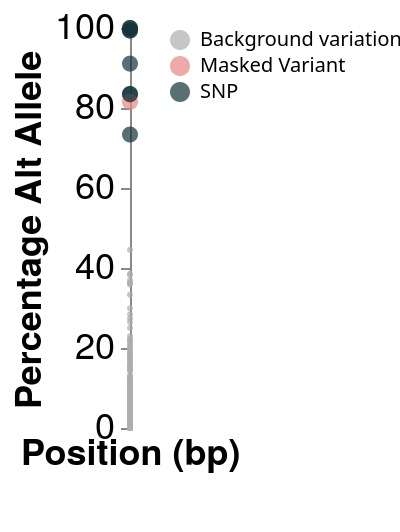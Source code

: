 {
  "$schema": "https://vega.github.io/schema/vega-lite/v5.json",
  "width": "container",
  "height": 200,
  "datasets": {
    "var_scatter": [
      {
        "Position": 1,
        "A reads": 0,
        "C reads": 0,
        "T reads": 0,
        "G reads": 97,
        "- reads": 0,
        "Percentage": 0.0,
        "Ref base": "G",
        "snp_type": "Background variation",
        "colour": "#ACAFB0",
        "size": 10
      },
      {
        "Position": 2,
        "A reads": 0,
        "C reads": 0,
        "T reads": 0,
        "G reads": 77,
        "- reads": 0,
        "Percentage": 0.0,
        "Ref base": "G",
        "snp_type": "Background variation",
        "colour": "#ACAFB0",
        "size": 10
      },
      {
        "Position": 3,
        "A reads": 0,
        "C reads": 0,
        "T reads": 68,
        "G reads": 0,
        "- reads": 0,
        "Percentage": 0.0,
        "Ref base": "T",
        "snp_type": "Background variation",
        "colour": "#ACAFB0",
        "size": 10
      },
      {
        "Position": 4,
        "A reads": 106,
        "C reads": 0,
        "T reads": 0,
        "G reads": 0,
        "- reads": 0,
        "Percentage": 0.0,
        "Ref base": "A",
        "snp_type": "Background variation",
        "colour": "#ACAFB0",
        "size": 10
      },
      {
        "Position": 5,
        "A reads": 1,
        "C reads": 0,
        "T reads": 99,
        "G reads": 0,
        "- reads": 0,
        "Percentage": 1.0,
        "Ref base": "T",
        "snp_type": "Background variation",
        "colour": "#ACAFB0",
        "size": 10
      },
      {
        "Position": 6,
        "A reads": 0,
        "C reads": 0,
        "T reads": 97,
        "G reads": 0,
        "- reads": 0,
        "Percentage": 0.0,
        "Ref base": "T",
        "snp_type": "Background variation",
        "colour": "#ACAFB0",
        "size": 10
      },
      {
        "Position": 7,
        "A reads": 2,
        "C reads": 0,
        "T reads": 0,
        "G reads": 149,
        "- reads": 1,
        "Percentage": 1.97,
        "Ref base": "G",
        "snp_type": "Background variation",
        "colour": "#ACAFB0",
        "size": 10
      },
      {
        "Position": 8,
        "A reads": 163,
        "C reads": 0,
        "T reads": 0,
        "G reads": 0,
        "- reads": 3,
        "Percentage": 1.81,
        "Ref base": "A",
        "snp_type": "Background variation",
        "colour": "#ACAFB0",
        "size": 10
      },
      {
        "Position": 9,
        "A reads": 170,
        "C reads": 1,
        "T reads": 0,
        "G reads": 0,
        "- reads": 1,
        "Percentage": 1.16,
        "Ref base": "A",
        "snp_type": "Background variation",
        "colour": "#ACAFB0",
        "size": 10
      },
      {
        "Position": 10,
        "A reads": 0,
        "C reads": 0,
        "T reads": 0,
        "G reads": 150,
        "- reads": 1,
        "Percentage": 0.66,
        "Ref base": "G",
        "snp_type": "Background variation",
        "colour": "#ACAFB0",
        "size": 10
      },
      {
        "Position": 11,
        "A reads": 134,
        "C reads": 0,
        "T reads": 0,
        "G reads": 1,
        "- reads": 0,
        "Percentage": 0.74,
        "Ref base": "A",
        "snp_type": "Background variation",
        "colour": "#ACAFB0",
        "size": 10
      },
      {
        "Position": 12,
        "A reads": 0,
        "C reads": 0,
        "T reads": 125,
        "G reads": 1,
        "- reads": 0,
        "Percentage": 0.79,
        "Ref base": "T",
        "snp_type": "Background variation",
        "colour": "#ACAFB0",
        "size": 10
      },
      {
        "Position": 13,
        "A reads": 0,
        "C reads": 0,
        "T reads": 134,
        "G reads": 0,
        "- reads": 0,
        "Percentage": 0.0,
        "Ref base": "T",
        "snp_type": "Background variation",
        "colour": "#ACAFB0",
        "size": 10
      },
      {
        "Position": 14,
        "A reads": 0,
        "C reads": 0,
        "T reads": 165,
        "G reads": 0,
        "- reads": 0,
        "Percentage": 0.0,
        "Ref base": "T",
        "snp_type": "Background variation",
        "colour": "#ACAFB0",
        "size": 10
      },
      {
        "Position": 15,
        "A reads": 0,
        "C reads": 0,
        "T reads": 0,
        "G reads": 199,
        "- reads": 0,
        "Percentage": 0.0,
        "Ref base": "G",
        "snp_type": "Background variation",
        "colour": "#ACAFB0",
        "size": 10
      },
      {
        "Position": 16,
        "A reads": 190,
        "C reads": 0,
        "T reads": 0,
        "G reads": 0,
        "- reads": 0,
        "Percentage": 0.0,
        "Ref base": "A",
        "snp_type": "Background variation",
        "colour": "#ACAFB0",
        "size": 10
      },
      {
        "Position": 17,
        "A reads": 0,
        "C reads": 1,
        "T reads": 156,
        "G reads": 0,
        "- reads": 8,
        "Percentage": 99.39,
        "Ref base": "C",
        "snp_type": "SNP",
        "colour": "#133239",
        "size": 20
      },
      {
        "Position": 18,
        "A reads": 0,
        "C reads": 0,
        "T reads": 176,
        "G reads": 0,
        "- reads": 0,
        "Percentage": 0.0,
        "Ref base": "T",
        "snp_type": "Background variation",
        "colour": "#ACAFB0",
        "size": 10
      },
      {
        "Position": 19,
        "A reads": 0,
        "C reads": 1,
        "T reads": 118,
        "G reads": 0,
        "- reads": 0,
        "Percentage": 0.84,
        "Ref base": "T",
        "snp_type": "Background variation",
        "colour": "#ACAFB0",
        "size": 10
      },
      {
        "Position": 20,
        "A reads": 0,
        "C reads": 115,
        "T reads": 0,
        "G reads": 0,
        "- reads": 0,
        "Percentage": 0.0,
        "Ref base": "C",
        "snp_type": "Background variation",
        "colour": "#ACAFB0",
        "size": 10
      },
      {
        "Position": 21,
        "A reads": 0,
        "C reads": 0,
        "T reads": 84,
        "G reads": 1,
        "- reads": 6,
        "Percentage": 7.69,
        "Ref base": "T",
        "snp_type": "Background variation",
        "colour": "#ACAFB0",
        "size": 10
      },
      {
        "Position": 22,
        "A reads": 0,
        "C reads": 0,
        "T reads": 0,
        "G reads": 143,
        "- reads": 2,
        "Percentage": 1.38,
        "Ref base": "G",
        "snp_type": "Background variation",
        "colour": "#ACAFB0",
        "size": 10
      },
      {
        "Position": 23,
        "A reads": 131,
        "C reads": 1,
        "T reads": 0,
        "G reads": 1,
        "- reads": 3,
        "Percentage": 3.68,
        "Ref base": "A",
        "snp_type": "Background variation",
        "colour": "#ACAFB0",
        "size": 10
      },
      {
        "Position": 24,
        "A reads": 90,
        "C reads": 0,
        "T reads": 0,
        "G reads": 0,
        "- reads": 1,
        "Percentage": 1.1,
        "Ref base": "A",
        "snp_type": "Background variation",
        "colour": "#ACAFB0",
        "size": 10
      },
      {
        "Position": 25,
        "A reads": 1,
        "C reads": 0,
        "T reads": 0,
        "G reads": 84,
        "- reads": 0,
        "Percentage": 1.18,
        "Ref base": "G",
        "snp_type": "Background variation",
        "colour": "#ACAFB0",
        "size": 10
      },
      {
        "Position": 26,
        "A reads": 0,
        "C reads": 0,
        "T reads": 79,
        "G reads": 1,
        "- reads": 4,
        "Percentage": 5.95,
        "Ref base": "T",
        "snp_type": "Background variation",
        "colour": "#ACAFB0",
        "size": 10
      },
      {
        "Position": 27,
        "A reads": 0,
        "C reads": 0,
        "T reads": 107,
        "G reads": 0,
        "- reads": 1,
        "Percentage": 0.93,
        "Ref base": "T",
        "snp_type": "Background variation",
        "colour": "#ACAFB0",
        "size": 10
      },
      {
        "Position": 28,
        "A reads": 0,
        "C reads": 0,
        "T reads": 0,
        "G reads": 94,
        "- reads": 4,
        "Percentage": 4.08,
        "Ref base": "G",
        "snp_type": "Background variation",
        "colour": "#ACAFB0",
        "size": 10
      },
      {
        "Position": 29,
        "A reads": 0,
        "C reads": 81,
        "T reads": 1,
        "G reads": 0,
        "- reads": 7,
        "Percentage": 8.99,
        "Ref base": "C",
        "snp_type": "Background variation",
        "colour": "#ACAFB0",
        "size": 10
      },
      {
        "Position": 30,
        "A reads": 102,
        "C reads": 0,
        "T reads": 0,
        "G reads": 0,
        "- reads": 3,
        "Percentage": 2.86,
        "Ref base": "A",
        "snp_type": "Background variation",
        "colour": "#ACAFB0",
        "size": 10
      },
      {
        "Position": 31,
        "A reads": 0,
        "C reads": 108,
        "T reads": 0,
        "G reads": 1,
        "- reads": 1,
        "Percentage": 1.82,
        "Ref base": "C",
        "snp_type": "Background variation",
        "colour": "#ACAFB0",
        "size": 10
      },
      {
        "Position": 32,
        "A reads": 109,
        "C reads": 0,
        "T reads": 3,
        "G reads": 3,
        "- reads": 2,
        "Percentage": 6.84,
        "Ref base": "A",
        "snp_type": "Background variation",
        "colour": "#ACAFB0",
        "size": 10
      },
      {
        "Position": 33,
        "A reads": 1,
        "C reads": 0,
        "T reads": 0,
        "G reads": 101,
        "- reads": 19,
        "Percentage": 16.53,
        "Ref base": "G",
        "snp_type": "Background variation",
        "colour": "#ACAFB0",
        "size": 10
      },
      {
        "Position": 34,
        "A reads": 1,
        "C reads": 0,
        "T reads": 0,
        "G reads": 152,
        "- reads": 0,
        "Percentage": 0.65,
        "Ref base": "G",
        "snp_type": "Background variation",
        "colour": "#ACAFB0",
        "size": 10
      },
      {
        "Position": 35,
        "A reads": 0,
        "C reads": 0,
        "T reads": 0,
        "G reads": 170,
        "- reads": 3,
        "Percentage": 1.73,
        "Ref base": "G",
        "snp_type": "Background variation",
        "colour": "#ACAFB0",
        "size": 10
      },
      {
        "Position": 36,
        "A reads": 2,
        "C reads": 135,
        "T reads": 0,
        "G reads": 1,
        "- reads": 8,
        "Percentage": 7.53,
        "Ref base": "C",
        "snp_type": "Background variation",
        "colour": "#ACAFB0",
        "size": 10
      },
      {
        "Position": 37,
        "A reads": 0,
        "C reads": 0,
        "T reads": 1,
        "G reads": 135,
        "- reads": 1,
        "Percentage": 1.46,
        "Ref base": "G",
        "snp_type": "Background variation",
        "colour": "#ACAFB0",
        "size": 10
      },
      {
        "Position": 38,
        "A reads": 1,
        "C reads": 118,
        "T reads": 2,
        "G reads": 1,
        "- reads": 28,
        "Percentage": 21.33,
        "Ref base": "C",
        "snp_type": "Background variation",
        "colour": "#ACAFB0",
        "size": 10
      },
      {
        "Position": 39,
        "A reads": 0,
        "C reads": 145,
        "T reads": 2,
        "G reads": 1,
        "- reads": 3,
        "Percentage": 3.97,
        "Ref base": "C",
        "snp_type": "Background variation",
        "colour": "#ACAFB0",
        "size": 10
      },
      {
        "Position": 40,
        "A reads": 0,
        "C reads": 100,
        "T reads": 0,
        "G reads": 0,
        "- reads": 0,
        "Percentage": 0.0,
        "Ref base": "C",
        "snp_type": "Background variation",
        "colour": "#ACAFB0",
        "size": 10
      },
      {
        "Position": 41,
        "A reads": 0,
        "C reads": 1,
        "T reads": 122,
        "G reads": 0,
        "- reads": 2,
        "Percentage": 2.4,
        "Ref base": "T",
        "snp_type": "Background variation",
        "colour": "#ACAFB0",
        "size": 10
      },
      {
        "Position": 42,
        "A reads": 122,
        "C reads": 0,
        "T reads": 3,
        "G reads": 1,
        "- reads": 4,
        "Percentage": 6.15,
        "Ref base": "A",
        "snp_type": "Background variation",
        "colour": "#ACAFB0",
        "size": 10
      },
      {
        "Position": 43,
        "A reads": 97,
        "C reads": 1,
        "T reads": 3,
        "G reads": 1,
        "- reads": 1,
        "Percentage": 5.83,
        "Ref base": "A",
        "snp_type": "Background variation",
        "colour": "#ACAFB0",
        "size": 10
      },
      {
        "Position": 44,
        "A reads": 0,
        "C reads": 121,
        "T reads": 1,
        "G reads": 0,
        "- reads": 0,
        "Percentage": 0.82,
        "Ref base": "C",
        "snp_type": "Background variation",
        "colour": "#ACAFB0",
        "size": 10
      },
      {
        "Position": 45,
        "A reads": 0,
        "C reads": 2,
        "T reads": 83,
        "G reads": 0,
        "- reads": 17,
        "Percentage": 18.63,
        "Ref base": "T",
        "snp_type": "Background variation",
        "colour": "#ACAFB0",
        "size": 10
      },
      {
        "Position": 46,
        "A reads": 0,
        "C reads": 0,
        "T reads": 95,
        "G reads": 0,
        "- reads": 11,
        "Percentage": 10.38,
        "Ref base": "T",
        "snp_type": "Background variation",
        "colour": "#ACAFB0",
        "size": 10
      },
      {
        "Position": 47,
        "A reads": 0,
        "C reads": 0,
        "T reads": 104,
        "G reads": 0,
        "- reads": 0,
        "Percentage": 0.0,
        "Ref base": "T",
        "snp_type": "Background variation",
        "colour": "#ACAFB0",
        "size": 10
      },
      {
        "Position": 48,
        "A reads": 2,
        "C reads": 0,
        "T reads": 0,
        "G reads": 107,
        "- reads": 0,
        "Percentage": 1.83,
        "Ref base": "G",
        "snp_type": "Background variation",
        "colour": "#ACAFB0",
        "size": 10
      },
      {
        "Position": 49,
        "A reads": 0,
        "C reads": 0,
        "T reads": 140,
        "G reads": 0,
        "- reads": 0,
        "Percentage": 0.0,
        "Ref base": "T",
        "snp_type": "Background variation",
        "colour": "#ACAFB0",
        "size": 10
      },
      {
        "Position": 50,
        "A reads": 0,
        "C reads": 131,
        "T reads": 2,
        "G reads": 0,
        "- reads": 2,
        "Percentage": 2.96,
        "Ref base": "C",
        "snp_type": "Background variation",
        "colour": "#ACAFB0",
        "size": 10
      },
      {
        "Position": 51,
        "A reads": 57,
        "C reads": 0,
        "T reads": 0,
        "G reads": 0,
        "- reads": 7,
        "Percentage": 10.94,
        "Ref base": "A",
        "snp_type": "Background variation",
        "colour": "#ACAFB0",
        "size": 10
      },
      {
        "Position": 52,
        "A reads": 0,
        "C reads": 67,
        "T reads": 0,
        "G reads": 0,
        "- reads": 1,
        "Percentage": 1.47,
        "Ref base": "C",
        "snp_type": "Background variation",
        "colour": "#ACAFB0",
        "size": 10
      },
      {
        "Position": 53,
        "A reads": 0,
        "C reads": 3,
        "T reads": 122,
        "G reads": 0,
        "- reads": 21,
        "Percentage": 16.44,
        "Ref base": "T",
        "snp_type": "Background variation",
        "colour": "#ACAFB0",
        "size": 10
      },
      {
        "Position": 54,
        "A reads": 0,
        "C reads": 166,
        "T reads": 0,
        "G reads": 0,
        "- reads": 17,
        "Percentage": 9.29,
        "Ref base": "C",
        "snp_type": "Background variation",
        "colour": "#ACAFB0",
        "size": 10
      },
      {
        "Position": 55,
        "A reads": 0,
        "C reads": 98,
        "T reads": 0,
        "G reads": 1,
        "- reads": 10,
        "Percentage": 10.09,
        "Ref base": "C",
        "snp_type": "Background variation",
        "colour": "#ACAFB0",
        "size": 10
      },
      {
        "Position": 56,
        "A reads": 0,
        "C reads": 74,
        "T reads": 0,
        "G reads": 0,
        "- reads": 0,
        "Percentage": 0.0,
        "Ref base": "C",
        "snp_type": "Background variation",
        "colour": "#ACAFB0",
        "size": 10
      },
      {
        "Position": 57,
        "A reads": 1,
        "C reads": 0,
        "T reads": 0,
        "G reads": 145,
        "- reads": 1,
        "Percentage": 1.36,
        "Ref base": "G",
        "snp_type": "Background variation",
        "colour": "#ACAFB0",
        "size": 10
      },
      {
        "Position": 58,
        "A reads": 139,
        "C reads": 0,
        "T reads": 0,
        "G reads": 0,
        "- reads": 2,
        "Percentage": 1.42,
        "Ref base": "A",
        "snp_type": "Background variation",
        "colour": "#ACAFB0",
        "size": 10
      },
      {
        "Position": 59,
        "A reads": 139,
        "C reads": 0,
        "T reads": 0,
        "G reads": 0,
        "- reads": 2,
        "Percentage": 1.42,
        "Ref base": "A",
        "snp_type": "Background variation",
        "colour": "#ACAFB0",
        "size": 10
      },
      {
        "Position": 60,
        "A reads": 0,
        "C reads": 0,
        "T reads": 0,
        "G reads": 143,
        "- reads": 2,
        "Percentage": 1.38,
        "Ref base": "G",
        "snp_type": "Background variation",
        "colour": "#ACAFB0",
        "size": 10
      },
      {
        "Position": 61,
        "A reads": 0,
        "C reads": 149,
        "T reads": 0,
        "G reads": 0,
        "- reads": 1,
        "Percentage": 0.67,
        "Ref base": "C",
        "snp_type": "Background variation",
        "colour": "#ACAFB0",
        "size": 10
      },
      {
        "Position": 62,
        "A reads": 169,
        "C reads": 0,
        "T reads": 0,
        "G reads": 0,
        "- reads": 0,
        "Percentage": 0.0,
        "Ref base": "A",
        "snp_type": "Background variation",
        "colour": "#ACAFB0",
        "size": 10
      },
      {
        "Position": 63,
        "A reads": 137,
        "C reads": 0,
        "T reads": 0,
        "G reads": 1,
        "- reads": 0,
        "Percentage": 0.72,
        "Ref base": "A",
        "snp_type": "Background variation",
        "colour": "#ACAFB0",
        "size": 10
      },
      {
        "Position": 64,
        "A reads": 0,
        "C reads": 137,
        "T reads": 0,
        "G reads": 0,
        "- reads": 1,
        "Percentage": 0.72,
        "Ref base": "C",
        "snp_type": "Background variation",
        "colour": "#ACAFB0",
        "size": 10
      },
      {
        "Position": 65,
        "A reads": 121,
        "C reads": 0,
        "T reads": 0,
        "G reads": 1,
        "- reads": 1,
        "Percentage": 1.63,
        "Ref base": "A",
        "snp_type": "Background variation",
        "colour": "#ACAFB0",
        "size": 10
      },
      {
        "Position": 66,
        "A reads": 0,
        "C reads": 0,
        "T reads": 0,
        "G reads": 135,
        "- reads": 2,
        "Percentage": 1.46,
        "Ref base": "G",
        "snp_type": "Background variation",
        "colour": "#ACAFB0",
        "size": 10
      },
      {
        "Position": 67,
        "A reads": 0,
        "C reads": 0,
        "T reads": 0,
        "G reads": 201,
        "- reads": 1,
        "Percentage": 0.5,
        "Ref base": "G",
        "snp_type": "Background variation",
        "colour": "#ACAFB0",
        "size": 10
      },
      {
        "Position": 68,
        "A reads": 197,
        "C reads": 0,
        "T reads": 0,
        "G reads": 0,
        "- reads": 2,
        "Percentage": 1.01,
        "Ref base": "A",
        "snp_type": "Background variation",
        "colour": "#ACAFB0",
        "size": 10
      },
      {
        "Position": 69,
        "A reads": 1,
        "C reads": 1,
        "T reads": 177,
        "G reads": 0,
        "- reads": 1,
        "Percentage": 1.67,
        "Ref base": "T",
        "snp_type": "Background variation",
        "colour": "#ACAFB0",
        "size": 10
      },
      {
        "Position": 70,
        "A reads": 81,
        "C reads": 0,
        "T reads": 0,
        "G reads": 20,
        "- reads": 1,
        "Percentage": 20.59,
        "Ref base": "A",
        "snp_type": "Background variation",
        "colour": "#ACAFB0",
        "size": 10
      },
      {
        "Position": 71,
        "A reads": 1,
        "C reads": 0,
        "T reads": 0,
        "G reads": 76,
        "- reads": 0,
        "Percentage": 1.3,
        "Ref base": "G",
        "snp_type": "Background variation",
        "colour": "#ACAFB0",
        "size": 10
      },
      {
        "Position": 72,
        "A reads": 0,
        "C reads": 77,
        "T reads": 1,
        "G reads": 0,
        "- reads": 0,
        "Percentage": 1.28,
        "Ref base": "C",
        "snp_type": "Background variation",
        "colour": "#ACAFB0",
        "size": 10
      },
      {
        "Position": 73,
        "A reads": 2,
        "C reads": 0,
        "T reads": 78,
        "G reads": 0,
        "- reads": 3,
        "Percentage": 6.02,
        "Ref base": "T",
        "snp_type": "Background variation",
        "colour": "#ACAFB0",
        "size": 10
      },
      {
        "Position": 74,
        "A reads": 0,
        "C reads": 4,
        "T reads": 79,
        "G reads": 0,
        "- reads": 1,
        "Percentage": 5.95,
        "Ref base": "T",
        "snp_type": "Background variation",
        "colour": "#ACAFB0",
        "size": 10
      },
      {
        "Position": 75,
        "A reads": 53,
        "C reads": 0,
        "T reads": 0,
        "G reads": 0,
        "- reads": 0,
        "Percentage": 0.0,
        "Ref base": "A",
        "snp_type": "Background variation",
        "colour": "#ACAFB0",
        "size": 10
      },
      {
        "Position": 76,
        "A reads": 0,
        "C reads": 72,
        "T reads": 0,
        "G reads": 0,
        "- reads": 0,
        "Percentage": 0.0,
        "Ref base": "C",
        "snp_type": "Background variation",
        "colour": "#ACAFB0",
        "size": 10
      },
      {
        "Position": 77,
        "A reads": 0,
        "C reads": 62,
        "T reads": 0,
        "G reads": 0,
        "- reads": 0,
        "Percentage": 0.0,
        "Ref base": "C",
        "snp_type": "Background variation",
        "colour": "#ACAFB0",
        "size": 10
      },
      {
        "Position": 78,
        "A reads": 0,
        "C reads": 0,
        "T reads": 86,
        "G reads": 0,
        "- reads": 6,
        "Percentage": 6.52,
        "Ref base": "T",
        "snp_type": "Background variation",
        "colour": "#ACAFB0",
        "size": 10
      },
      {
        "Position": 79,
        "A reads": 0,
        "C reads": 0,
        "T reads": 1,
        "G reads": 179,
        "- reads": 1,
        "Percentage": 1.1,
        "Ref base": "G",
        "snp_type": "Background variation",
        "colour": "#ACAFB0",
        "size": 10
      },
      {
        "Position": 80,
        "A reads": 177,
        "C reads": 0,
        "T reads": 1,
        "G reads": 0,
        "- reads": 0,
        "Percentage": 0.56,
        "Ref base": "A",
        "snp_type": "Background variation",
        "colour": "#ACAFB0",
        "size": 10
      },
      {
        "Position": 81,
        "A reads": 0,
        "C reads": 0,
        "T reads": 166,
        "G reads": 0,
        "- reads": 0,
        "Percentage": 0.0,
        "Ref base": "T",
        "snp_type": "Background variation",
        "colour": "#ACAFB0",
        "size": 10
      },
      {
        "Position": 82,
        "A reads": 88,
        "C reads": 0,
        "T reads": 0,
        "G reads": 0,
        "- reads": 0,
        "Percentage": 0.0,
        "Ref base": "A",
        "snp_type": "Background variation",
        "colour": "#ACAFB0",
        "size": 10
      },
      {
        "Position": 83,
        "A reads": 0,
        "C reads": 74,
        "T reads": 0,
        "G reads": 0,
        "- reads": 0,
        "Percentage": 0.0,
        "Ref base": "C",
        "snp_type": "Background variation",
        "colour": "#ACAFB0",
        "size": 10
      },
      {
        "Position": 84,
        "A reads": 0,
        "C reads": 2,
        "T reads": 58,
        "G reads": 0,
        "- reads": 2,
        "Percentage": 6.45,
        "Ref base": "T",
        "snp_type": "Background variation",
        "colour": "#ACAFB0",
        "size": 10
      },
      {
        "Position": 85,
        "A reads": 95,
        "C reads": 0,
        "T reads": 0,
        "G reads": 0,
        "- reads": 6,
        "Percentage": 5.94,
        "Ref base": "A",
        "snp_type": "Background variation",
        "colour": "#ACAFB0",
        "size": 10
      },
      {
        "Position": 86,
        "A reads": 81,
        "C reads": 0,
        "T reads": 0,
        "G reads": 2,
        "- reads": 3,
        "Percentage": 5.81,
        "Ref base": "A",
        "snp_type": "Background variation",
        "colour": "#ACAFB0",
        "size": 10
      },
      {
        "Position": 87,
        "A reads": 1,
        "C reads": 2,
        "T reads": 0,
        "G reads": 102,
        "- reads": 1,
        "Percentage": 3.77,
        "Ref base": "G",
        "snp_type": "Background variation",
        "colour": "#ACAFB0",
        "size": 10
      },
      {
        "Position": 88,
        "A reads": 0,
        "C reads": 1,
        "T reads": 0,
        "G reads": 146,
        "- reads": 0,
        "Percentage": 0.68,
        "Ref base": "G",
        "snp_type": "Background variation",
        "colour": "#ACAFB0",
        "size": 10
      },
      {
        "Position": 89,
        "A reads": 0,
        "C reads": 132,
        "T reads": 0,
        "G reads": 1,
        "- reads": 0,
        "Percentage": 0.75,
        "Ref base": "C",
        "snp_type": "Background variation",
        "colour": "#ACAFB0",
        "size": 10
      },
      {
        "Position": 90,
        "A reads": 0,
        "C reads": 150,
        "T reads": 0,
        "G reads": 0,
        "- reads": 1,
        "Percentage": 0.66,
        "Ref base": "C",
        "snp_type": "Background variation",
        "colour": "#ACAFB0",
        "size": 10
      },
      {
        "Position": 91,
        "A reads": 104,
        "C reads": 0,
        "T reads": 0,
        "G reads": 2,
        "- reads": 1,
        "Percentage": 2.8,
        "Ref base": "A",
        "snp_type": "Background variation",
        "colour": "#ACAFB0",
        "size": 10
      },
      {
        "Position": 92,
        "A reads": 0,
        "C reads": 1,
        "T reads": 0,
        "G reads": 101,
        "- reads": 0,
        "Percentage": 0.98,
        "Ref base": "G",
        "snp_type": "Background variation",
        "colour": "#ACAFB0",
        "size": 10
      },
      {
        "Position": 93,
        "A reads": 0,
        "C reads": 2,
        "T reads": 109,
        "G reads": 1,
        "- reads": 1,
        "Percentage": 3.54,
        "Ref base": "T",
        "snp_type": "Background variation",
        "colour": "#ACAFB0",
        "size": 10
      },
      {
        "Position": 94,
        "A reads": 2,
        "C reads": 0,
        "T reads": 0,
        "G reads": 168,
        "- reads": 1,
        "Percentage": 1.75,
        "Ref base": "G",
        "snp_type": "Background variation",
        "colour": "#ACAFB0",
        "size": 10
      },
      {
        "Position": 95,
        "A reads": 0,
        "C reads": 0,
        "T reads": 0,
        "G reads": 149,
        "- reads": 0,
        "Percentage": 0.0,
        "Ref base": "G",
        "snp_type": "Background variation",
        "colour": "#ACAFB0",
        "size": 10
      },
      {
        "Position": 96,
        "A reads": 0,
        "C reads": 122,
        "T reads": 0,
        "G reads": 0,
        "- reads": 26,
        "Percentage": 17.57,
        "Ref base": "C",
        "snp_type": "Background variation",
        "colour": "#ACAFB0",
        "size": 10
      },
      {
        "Position": 97,
        "A reads": 0,
        "C reads": 117,
        "T reads": 0,
        "G reads": 0,
        "- reads": 7,
        "Percentage": 5.65,
        "Ref base": "C",
        "snp_type": "Background variation",
        "colour": "#ACAFB0",
        "size": 10
      },
      {
        "Position": 98,
        "A reads": 1,
        "C reads": 118,
        "T reads": 2,
        "G reads": 0,
        "- reads": 0,
        "Percentage": 2.48,
        "Ref base": "C",
        "snp_type": "Background variation",
        "colour": "#ACAFB0",
        "size": 10
      },
      {
        "Position": 99,
        "A reads": 2,
        "C reads": 0,
        "T reads": 0,
        "G reads": 112,
        "- reads": 3,
        "Percentage": 4.27,
        "Ref base": "G",
        "snp_type": "Background variation",
        "colour": "#ACAFB0",
        "size": 10
      },
      {
        "Position": 100,
        "A reads": 0,
        "C reads": 0,
        "T reads": 0,
        "G reads": 125,
        "- reads": 1,
        "Percentage": 0.79,
        "Ref base": "G",
        "snp_type": "Background variation",
        "colour": "#ACAFB0",
        "size": 10
      },
      {
        "Position": 101,
        "A reads": 0,
        "C reads": 100,
        "T reads": 14,
        "G reads": 0,
        "- reads": 1,
        "Percentage": 13.04,
        "Ref base": "C",
        "snp_type": "Background variation",
        "colour": "#ACAFB0",
        "size": 10
      },
      {
        "Position": 102,
        "A reads": 0,
        "C reads": 0,
        "T reads": 0,
        "G reads": 127,
        "- reads": 0,
        "Percentage": 0.0,
        "Ref base": "G",
        "snp_type": "Background variation",
        "colour": "#ACAFB0",
        "size": 10
      },
      {
        "Position": 103,
        "A reads": 0,
        "C reads": 137,
        "T reads": 2,
        "G reads": 0,
        "- reads": 0,
        "Percentage": 1.44,
        "Ref base": "C",
        "snp_type": "Background variation",
        "colour": "#ACAFB0",
        "size": 10
      },
      {
        "Position": 104,
        "A reads": 122,
        "C reads": 0,
        "T reads": 0,
        "G reads": 2,
        "- reads": 0,
        "Percentage": 1.61,
        "Ref base": "A",
        "snp_type": "Background variation",
        "colour": "#ACAFB0",
        "size": 10
      },
      {
        "Position": 105,
        "A reads": 0,
        "C reads": 0,
        "T reads": 158,
        "G reads": 0,
        "- reads": 4,
        "Percentage": 2.47,
        "Ref base": "T",
        "snp_type": "Background variation",
        "colour": "#ACAFB0",
        "size": 10
      },
      {
        "Position": 106,
        "A reads": 0,
        "C reads": 1,
        "T reads": 169,
        "G reads": 0,
        "- reads": 2,
        "Percentage": 1.74,
        "Ref base": "T",
        "snp_type": "Background variation",
        "colour": "#ACAFB0",
        "size": 10
      },
      {
        "Position": 107,
        "A reads": 0,
        "C reads": 114,
        "T reads": 4,
        "G reads": 0,
        "- reads": 39,
        "Percentage": 27.39,
        "Ref base": "C",
        "snp_type": "Background variation",
        "colour": "#ACAFB0",
        "size": 10
      },
      {
        "Position": 108,
        "A reads": 0,
        "C reads": 104,
        "T reads": 0,
        "G reads": 0,
        "- reads": 2,
        "Percentage": 1.89,
        "Ref base": "C",
        "snp_type": "Background variation",
        "colour": "#ACAFB0",
        "size": 10
      },
      {
        "Position": 109,
        "A reads": 81,
        "C reads": 0,
        "T reads": 0,
        "G reads": 1,
        "- reads": 4,
        "Percentage": 5.81,
        "Ref base": "A",
        "snp_type": "Background variation",
        "colour": "#ACAFB0",
        "size": 10
      },
      {
        "Position": 110,
        "A reads": 93,
        "C reads": 0,
        "T reads": 1,
        "G reads": 0,
        "- reads": 2,
        "Percentage": 3.12,
        "Ref base": "A",
        "snp_type": "Background variation",
        "colour": "#ACAFB0",
        "size": 10
      },
      {
        "Position": 111,
        "A reads": 0,
        "C reads": 0,
        "T reads": 0,
        "G reads": 110,
        "- reads": 9,
        "Percentage": 7.56,
        "Ref base": "G",
        "snp_type": "Background variation",
        "colour": "#ACAFB0",
        "size": 10
      },
      {
        "Position": 112,
        "A reads": 0,
        "C reads": 0,
        "T reads": 0,
        "G reads": 172,
        "- reads": 4,
        "Percentage": 2.27,
        "Ref base": "G",
        "snp_type": "Background variation",
        "colour": "#ACAFB0",
        "size": 10
      },
      {
        "Position": 113,
        "A reads": 148,
        "C reads": 0,
        "T reads": 0,
        "G reads": 1,
        "- reads": 3,
        "Percentage": 2.63,
        "Ref base": "A",
        "snp_type": "Background variation",
        "colour": "#ACAFB0",
        "size": 10
      },
      {
        "Position": 114,
        "A reads": 0,
        "C reads": 0,
        "T reads": 0,
        "G reads": 97,
        "- reads": 2,
        "Percentage": 2.02,
        "Ref base": "G",
        "snp_type": "Background variation",
        "colour": "#ACAFB0",
        "size": 10
      },
      {
        "Position": 115,
        "A reads": 0,
        "C reads": 0,
        "T reads": 0,
        "G reads": 110,
        "- reads": 0,
        "Percentage": 0.0,
        "Ref base": "G",
        "snp_type": "Background variation",
        "colour": "#ACAFB0",
        "size": 10
      },
      {
        "Position": 116,
        "A reads": 0,
        "C reads": 2,
        "T reads": 92,
        "G reads": 0,
        "- reads": 0,
        "Percentage": 2.13,
        "Ref base": "T",
        "snp_type": "Background variation",
        "colour": "#ACAFB0",
        "size": 10
      },
      {
        "Position": 117,
        "A reads": 99,
        "C reads": 0,
        "T reads": 0,
        "G reads": 1,
        "- reads": 0,
        "Percentage": 1.0,
        "Ref base": "A",
        "snp_type": "Background variation",
        "colour": "#ACAFB0",
        "size": 10
      },
      {
        "Position": 118,
        "A reads": 0,
        "C reads": 115,
        "T reads": 1,
        "G reads": 0,
        "- reads": 1,
        "Percentage": 1.71,
        "Ref base": "C",
        "snp_type": "Background variation",
        "colour": "#ACAFB0",
        "size": 10
      },
      {
        "Position": 119,
        "A reads": 0,
        "C reads": 68,
        "T reads": 0,
        "G reads": 0,
        "- reads": 2,
        "Percentage": 2.86,
        "Ref base": "C",
        "snp_type": "Background variation",
        "colour": "#ACAFB0",
        "size": 10
      },
      {
        "Position": 120,
        "A reads": 0,
        "C reads": 2,
        "T reads": 90,
        "G reads": 0,
        "- reads": 4,
        "Percentage": 6.25,
        "Ref base": "T",
        "snp_type": "Background variation",
        "colour": "#ACAFB0",
        "size": 10
      },
      {
        "Position": 121,
        "A reads": 0,
        "C reads": 0,
        "T reads": 1,
        "G reads": 128,
        "- reads": 5,
        "Percentage": 4.48,
        "Ref base": "G",
        "snp_type": "Background variation",
        "colour": "#ACAFB0",
        "size": 10
      },
      {
        "Position": 122,
        "A reads": 0,
        "C reads": 139,
        "T reads": 0,
        "G reads": 0,
        "- reads": 2,
        "Percentage": 1.42,
        "Ref base": "C",
        "snp_type": "Background variation",
        "colour": "#ACAFB0",
        "size": 10
      },
      {
        "Position": 123,
        "A reads": 99,
        "C reads": 0,
        "T reads": 1,
        "G reads": 0,
        "- reads": 1,
        "Percentage": 1.98,
        "Ref base": "A",
        "snp_type": "Background variation",
        "colour": "#ACAFB0",
        "size": 10
      },
      {
        "Position": 124,
        "A reads": 0,
        "C reads": 100,
        "T reads": 0,
        "G reads": 0,
        "- reads": 1,
        "Percentage": 0.99,
        "Ref base": "C",
        "snp_type": "Background variation",
        "colour": "#ACAFB0",
        "size": 10
      },
      {
        "Position": 125,
        "A reads": 0,
        "C reads": 0,
        "T reads": 108,
        "G reads": 0,
        "- reads": 19,
        "Percentage": 14.96,
        "Ref base": "T",
        "snp_type": "Background variation",
        "colour": "#ACAFB0",
        "size": 10
      },
      {
        "Position": 126,
        "A reads": 0,
        "C reads": 164,
        "T reads": 2,
        "G reads": 0,
        "- reads": 4,
        "Percentage": 3.53,
        "Ref base": "C",
        "snp_type": "Background variation",
        "colour": "#ACAFB0",
        "size": 10
      },
      {
        "Position": 127,
        "A reads": 56,
        "C reads": 1,
        "T reads": 0,
        "G reads": 0,
        "- reads": 12,
        "Percentage": 18.84,
        "Ref base": "A",
        "snp_type": "Background variation",
        "colour": "#ACAFB0",
        "size": 10
      },
      {
        "Position": 128,
        "A reads": 0,
        "C reads": 61,
        "T reads": 0,
        "G reads": 0,
        "- reads": 1,
        "Percentage": 1.61,
        "Ref base": "C",
        "snp_type": "Background variation",
        "colour": "#ACAFB0",
        "size": 10
      },
      {
        "Position": 129,
        "A reads": 0,
        "C reads": 2,
        "T reads": 71,
        "G reads": 0,
        "- reads": 2,
        "Percentage": 5.33,
        "Ref base": "T",
        "snp_type": "Background variation",
        "colour": "#ACAFB0",
        "size": 10
      },
      {
        "Position": 130,
        "A reads": 0,
        "C reads": 0,
        "T reads": 0,
        "G reads": 149,
        "- reads": 1,
        "Percentage": 0.67,
        "Ref base": "G",
        "snp_type": "Background variation",
        "colour": "#ACAFB0",
        "size": 10
      },
      {
        "Position": 131,
        "A reads": 0,
        "C reads": 154,
        "T reads": 0,
        "G reads": 0,
        "- reads": 0,
        "Percentage": 0.0,
        "Ref base": "C",
        "snp_type": "Background variation",
        "colour": "#ACAFB0",
        "size": 10
      },
      {
        "Position": 132,
        "A reads": 116,
        "C reads": 0,
        "T reads": 0,
        "G reads": 2,
        "- reads": 0,
        "Percentage": 1.69,
        "Ref base": "A",
        "snp_type": "Background variation",
        "colour": "#ACAFB0",
        "size": 10
      },
      {
        "Position": 133,
        "A reads": 0,
        "C reads": 0,
        "T reads": 0,
        "G reads": 129,
        "- reads": 0,
        "Percentage": 0.0,
        "Ref base": "G",
        "snp_type": "Background variation",
        "colour": "#ACAFB0",
        "size": 10
      },
      {
        "Position": 134,
        "A reads": 0,
        "C reads": 0,
        "T reads": 133,
        "G reads": 0,
        "- reads": 0,
        "Percentage": 0.0,
        "Ref base": "T",
        "snp_type": "Background variation",
        "colour": "#ACAFB0",
        "size": 10
      },
      {
        "Position": 135,
        "A reads": 0,
        "C reads": 175,
        "T reads": 0,
        "G reads": 0,
        "- reads": 3,
        "Percentage": 1.69,
        "Ref base": "C",
        "snp_type": "Background variation",
        "colour": "#ACAFB0",
        "size": 10
      },
      {
        "Position": 136,
        "A reads": 0,
        "C reads": 0,
        "T reads": 0,
        "G reads": 154,
        "- reads": 2,
        "Percentage": 1.28,
        "Ref base": "G",
        "snp_type": "Background variation",
        "colour": "#ACAFB0",
        "size": 10
      },
      {
        "Position": 137,
        "A reads": 140,
        "C reads": 0,
        "T reads": 0,
        "G reads": 2,
        "- reads": 4,
        "Percentage": 4.11,
        "Ref base": "A",
        "snp_type": "Background variation",
        "colour": "#ACAFB0",
        "size": 10
      },
      {
        "Position": 138,
        "A reads": 1,
        "C reads": 0,
        "T reads": 0,
        "G reads": 172,
        "- reads": 0,
        "Percentage": 0.58,
        "Ref base": "G",
        "snp_type": "Background variation",
        "colour": "#ACAFB0",
        "size": 10
      },
      {
        "Position": 139,
        "A reads": 134,
        "C reads": 0,
        "T reads": 0,
        "G reads": 1,
        "- reads": 0,
        "Percentage": 0.74,
        "Ref base": "A",
        "snp_type": "Background variation",
        "colour": "#ACAFB0",
        "size": 10
      },
      {
        "Position": 140,
        "A reads": 0,
        "C reads": 139,
        "T reads": 1,
        "G reads": 0,
        "- reads": 0,
        "Percentage": 0.71,
        "Ref base": "C",
        "snp_type": "Background variation",
        "colour": "#ACAFB0",
        "size": 10
      },
      {
        "Position": 141,
        "A reads": 1,
        "C reads": 0,
        "T reads": 112,
        "G reads": 0,
        "- reads": 0,
        "Percentage": 0.88,
        "Ref base": "T",
        "snp_type": "Background variation",
        "colour": "#ACAFB0",
        "size": 10
      },
      {
        "Position": 142,
        "A reads": 0,
        "C reads": 0,
        "T reads": 0,
        "G reads": 122,
        "- reads": 9,
        "Percentage": 6.87,
        "Ref base": "G",
        "snp_type": "Background variation",
        "colour": "#ACAFB0",
        "size": 10
      },
      {
        "Position": 143,
        "A reads": 0,
        "C reads": 0,
        "T reads": 0,
        "G reads": 171,
        "- reads": 0,
        "Percentage": 0.0,
        "Ref base": "G",
        "snp_type": "Background variation",
        "colour": "#ACAFB0",
        "size": 10
      },
      {
        "Position": 144,
        "A reads": 185,
        "C reads": 0,
        "T reads": 0,
        "G reads": 0,
        "- reads": 0,
        "Percentage": 0.0,
        "Ref base": "A",
        "snp_type": "Background variation",
        "colour": "#ACAFB0",
        "size": 10
      },
      {
        "Position": 145,
        "A reads": 0,
        "C reads": 0,
        "T reads": 0,
        "G reads": 143,
        "- reads": 0,
        "Percentage": 0.0,
        "Ref base": "G",
        "snp_type": "Background variation",
        "colour": "#ACAFB0",
        "size": 10
      },
      {
        "Position": 146,
        "A reads": 0,
        "C reads": 130,
        "T reads": 0,
        "G reads": 0,
        "- reads": 1,
        "Percentage": 0.76,
        "Ref base": "C",
        "snp_type": "Background variation",
        "colour": "#ACAFB0",
        "size": 10
      },
      {
        "Position": 147,
        "A reads": 1,
        "C reads": 138,
        "T reads": 1,
        "G reads": 0,
        "- reads": 2,
        "Percentage": 2.82,
        "Ref base": "C",
        "snp_type": "Background variation",
        "colour": "#ACAFB0",
        "size": 10
      },
      {
        "Position": 148,
        "A reads": 96,
        "C reads": 2,
        "T reads": 0,
        "G reads": 2,
        "- reads": 6,
        "Percentage": 9.43,
        "Ref base": "A",
        "snp_type": "Background variation",
        "colour": "#ACAFB0",
        "size": 10
      },
      {
        "Position": 149,
        "A reads": 0,
        "C reads": 100,
        "T reads": 0,
        "G reads": 5,
        "- reads": 3,
        "Percentage": 7.41,
        "Ref base": "C",
        "snp_type": "Background variation",
        "colour": "#ACAFB0",
        "size": 10
      },
      {
        "Position": 150,
        "A reads": 0,
        "C reads": 124,
        "T reads": 2,
        "G reads": 0,
        "- reads": 0,
        "Percentage": 1.59,
        "Ref base": "C",
        "snp_type": "Background variation",
        "colour": "#ACAFB0",
        "size": 10
      },
      {
        "Position": 151,
        "A reads": 85,
        "C reads": 0,
        "T reads": 0,
        "G reads": 0,
        "- reads": 1,
        "Percentage": 1.16,
        "Ref base": "A",
        "snp_type": "Background variation",
        "colour": "#ACAFB0",
        "size": 10
      },
      {
        "Position": 152,
        "A reads": 108,
        "C reads": 0,
        "T reads": 0,
        "G reads": 0,
        "- reads": 0,
        "Percentage": 0.0,
        "Ref base": "A",
        "snp_type": "Background variation",
        "colour": "#ACAFB0",
        "size": 10
      },
      {
        "Position": 153,
        "A reads": 0,
        "C reads": 4,
        "T reads": 113,
        "G reads": 1,
        "- reads": 8,
        "Percentage": 10.32,
        "Ref base": "T",
        "snp_type": "Background variation",
        "colour": "#ACAFB0",
        "size": 10
      },
      {
        "Position": 154,
        "A reads": 0,
        "C reads": 148,
        "T reads": 7,
        "G reads": 0,
        "- reads": 8,
        "Percentage": 9.2,
        "Ref base": "C",
        "snp_type": "Background variation",
        "colour": "#ACAFB0",
        "size": 10
      },
      {
        "Position": 155,
        "A reads": 0,
        "C reads": 151,
        "T reads": 5,
        "G reads": 0,
        "- reads": 0,
        "Percentage": 3.21,
        "Ref base": "C",
        "snp_type": "Background variation",
        "colour": "#ACAFB0",
        "size": 10
      },
      {
        "Position": 156,
        "A reads": 0,
        "C reads": 0,
        "T reads": 144,
        "G reads": 1,
        "- reads": 1,
        "Percentage": 1.37,
        "Ref base": "T",
        "snp_type": "Background variation",
        "colour": "#ACAFB0",
        "size": 10
      },
      {
        "Position": 157,
        "A reads": 0,
        "C reads": 147,
        "T reads": 0,
        "G reads": 0,
        "- reads": 1,
        "Percentage": 0.68,
        "Ref base": "C",
        "snp_type": "Background variation",
        "colour": "#ACAFB0",
        "size": 10
      },
      {
        "Position": 158,
        "A reads": 0,
        "C reads": 2,
        "T reads": 125,
        "G reads": 2,
        "- reads": 1,
        "Percentage": 3.85,
        "Ref base": "T",
        "snp_type": "Background variation",
        "colour": "#ACAFB0",
        "size": 10
      },
      {
        "Position": 159,
        "A reads": 0,
        "C reads": 0,
        "T reads": 0,
        "G reads": 127,
        "- reads": 6,
        "Percentage": 4.51,
        "Ref base": "G",
        "snp_type": "Background variation",
        "colour": "#ACAFB0",
        "size": 10
      },
      {
        "Position": 160,
        "A reads": 0,
        "C reads": 0,
        "T reads": 1,
        "G reads": 149,
        "- reads": 0,
        "Percentage": 0.67,
        "Ref base": "G",
        "snp_type": "Background variation",
        "colour": "#ACAFB0",
        "size": 10
      },
      {
        "Position": 161,
        "A reads": 1,
        "C reads": 1,
        "T reads": 158,
        "G reads": 0,
        "- reads": 0,
        "Percentage": 99.38,
        "Ref base": "C",
        "snp_type": "SNP",
        "colour": "#133239",
        "size": 20
      },
      {
        "Position": 162,
        "A reads": 180,
        "C reads": 1,
        "T reads": 0,
        "G reads": 1,
        "- reads": 0,
        "Percentage": 1.1,
        "Ref base": "A",
        "snp_type": "Background variation",
        "colour": "#ACAFB0",
        "size": 10
      },
      {
        "Position": 163,
        "A reads": 1,
        "C reads": 179,
        "T reads": 0,
        "G reads": 0,
        "- reads": 0,
        "Percentage": 0.56,
        "Ref base": "C",
        "snp_type": "Background variation",
        "colour": "#ACAFB0",
        "size": 10
      },
      {
        "Position": 164,
        "A reads": 0,
        "C reads": 194,
        "T reads": 0,
        "G reads": 0,
        "- reads": 0,
        "Percentage": 0.0,
        "Ref base": "C",
        "snp_type": "Background variation",
        "colour": "#ACAFB0",
        "size": 10
      },
      {
        "Position": 165,
        "A reads": 211,
        "C reads": 0,
        "T reads": 0,
        "G reads": 0,
        "- reads": 0,
        "Percentage": 0.0,
        "Ref base": "A",
        "snp_type": "Background variation",
        "colour": "#ACAFB0",
        "size": 10
      },
      {
        "Position": 166,
        "A reads": 0,
        "C reads": 0,
        "T reads": 209,
        "G reads": 0,
        "- reads": 0,
        "Percentage": 0.0,
        "Ref base": "T",
        "snp_type": "Background variation",
        "colour": "#ACAFB0",
        "size": 10
      },
      {
        "Position": 167,
        "A reads": 0,
        "C reads": 195,
        "T reads": 0,
        "G reads": 0,
        "- reads": 5,
        "Percentage": 2.5,
        "Ref base": "C",
        "snp_type": "Background variation",
        "colour": "#ACAFB0",
        "size": 10
      },
      {
        "Position": 168,
        "A reads": 0,
        "C reads": 111,
        "T reads": 1,
        "G reads": 0,
        "- reads": 0,
        "Percentage": 0.89,
        "Ref base": "C",
        "snp_type": "Background variation",
        "colour": "#ACAFB0",
        "size": 10
      },
      {
        "Position": 169,
        "A reads": 1,
        "C reads": 0,
        "T reads": 0,
        "G reads": 164,
        "- reads": 0,
        "Percentage": 0.61,
        "Ref base": "G",
        "snp_type": "Background variation",
        "colour": "#ACAFB0",
        "size": 10
      },
      {
        "Position": 170,
        "A reads": 156,
        "C reads": 0,
        "T reads": 0,
        "G reads": 0,
        "- reads": 11,
        "Percentage": 6.59,
        "Ref base": "A",
        "snp_type": "Background variation",
        "colour": "#ACAFB0",
        "size": 10
      },
      {
        "Position": 171,
        "A reads": 0,
        "C reads": 149,
        "T reads": 1,
        "G reads": 4,
        "- reads": 8,
        "Percentage": 8.02,
        "Ref base": "C",
        "snp_type": "Background variation",
        "colour": "#ACAFB0",
        "size": 10
      },
      {
        "Position": 172,
        "A reads": 157,
        "C reads": 0,
        "T reads": 0,
        "G reads": 0,
        "- reads": 0,
        "Percentage": 0.0,
        "Ref base": "A",
        "snp_type": "Background variation",
        "colour": "#ACAFB0",
        "size": 10
      },
      {
        "Position": 173,
        "A reads": 0,
        "C reads": 173,
        "T reads": 0,
        "G reads": 0,
        "- reads": 0,
        "Percentage": 0.0,
        "Ref base": "C",
        "snp_type": "Background variation",
        "colour": "#ACAFB0",
        "size": 10
      },
      {
        "Position": 174,
        "A reads": 149,
        "C reads": 0,
        "T reads": 0,
        "G reads": 0,
        "- reads": 0,
        "Percentage": 0.0,
        "Ref base": "A",
        "snp_type": "Background variation",
        "colour": "#ACAFB0",
        "size": 10
      },
      {
        "Position": 175,
        "A reads": 0,
        "C reads": 0,
        "T reads": 0,
        "G reads": 142,
        "- reads": 0,
        "Percentage": 0.0,
        "Ref base": "G",
        "snp_type": "Background variation",
        "colour": "#ACAFB0",
        "size": 10
      },
      {
        "Position": 176,
        "A reads": 0,
        "C reads": 1,
        "T reads": 163,
        "G reads": 0,
        "- reads": 0,
        "Percentage": 0.61,
        "Ref base": "T",
        "snp_type": "Background variation",
        "colour": "#ACAFB0",
        "size": 10
      },
      {
        "Position": 177,
        "A reads": 0,
        "C reads": 0,
        "T reads": 162,
        "G reads": 0,
        "- reads": 0,
        "Percentage": 0.0,
        "Ref base": "T",
        "snp_type": "Background variation",
        "colour": "#ACAFB0",
        "size": 10
      },
      {
        "Position": 178,
        "A reads": 3,
        "C reads": 198,
        "T reads": 1,
        "G reads": 0,
        "- reads": 0,
        "Percentage": 1.98,
        "Ref base": "C",
        "snp_type": "Background variation",
        "colour": "#ACAFB0",
        "size": 10
      },
      {
        "Position": 179,
        "A reads": 174,
        "C reads": 0,
        "T reads": 0,
        "G reads": 1,
        "- reads": 7,
        "Percentage": 4.4,
        "Ref base": "A",
        "snp_type": "Background variation",
        "colour": "#ACAFB0",
        "size": 10
      },
      {
        "Position": 180,
        "A reads": 177,
        "C reads": 0,
        "T reads": 0,
        "G reads": 1,
        "- reads": 1,
        "Percentage": 1.12,
        "Ref base": "A",
        "snp_type": "Background variation",
        "colour": "#ACAFB0",
        "size": 10
      },
      {
        "Position": 181,
        "A reads": 169,
        "C reads": 0,
        "T reads": 0,
        "G reads": 2,
        "- reads": 1,
        "Percentage": 1.74,
        "Ref base": "A",
        "snp_type": "Background variation",
        "colour": "#ACAFB0",
        "size": 10
      },
      {
        "Position": 182,
        "A reads": 0,
        "C reads": 163,
        "T reads": 0,
        "G reads": 0,
        "- reads": 9,
        "Percentage": 5.23,
        "Ref base": "C",
        "snp_type": "Background variation",
        "colour": "#ACAFB0",
        "size": 10
      },
      {
        "Position": 183,
        "A reads": 0,
        "C reads": 0,
        "T reads": 0,
        "G reads": 177,
        "- reads": 7,
        "Percentage": 3.8,
        "Ref base": "G",
        "snp_type": "Background variation",
        "colour": "#ACAFB0",
        "size": 10
      },
      {
        "Position": 184,
        "A reads": 0,
        "C reads": 199,
        "T reads": 0,
        "G reads": 0,
        "- reads": 1,
        "Percentage": 0.5,
        "Ref base": "C",
        "snp_type": "Background variation",
        "colour": "#ACAFB0",
        "size": 10
      },
      {
        "Position": 185,
        "A reads": 0,
        "C reads": 0,
        "T reads": 0,
        "G reads": 159,
        "- reads": 2,
        "Percentage": 1.24,
        "Ref base": "G",
        "snp_type": "Background variation",
        "colour": "#ACAFB0",
        "size": 10
      },
      {
        "Position": 186,
        "A reads": 0,
        "C reads": 155,
        "T reads": 0,
        "G reads": 0,
        "- reads": 3,
        "Percentage": 1.9,
        "Ref base": "C",
        "snp_type": "Background variation",
        "colour": "#ACAFB0",
        "size": 10
      },
      {
        "Position": 187,
        "A reads": 0,
        "C reads": 138,
        "T reads": 0,
        "G reads": 0,
        "- reads": 6,
        "Percentage": 4.17,
        "Ref base": "C",
        "snp_type": "Background variation",
        "colour": "#ACAFB0",
        "size": 10
      },
      {
        "Position": 188,
        "A reads": 123,
        "C reads": 0,
        "T reads": 0,
        "G reads": 2,
        "- reads": 7,
        "Percentage": 6.82,
        "Ref base": "A",
        "snp_type": "Background variation",
        "colour": "#ACAFB0",
        "size": 10
      },
      {
        "Position": 189,
        "A reads": 0,
        "C reads": 106,
        "T reads": 0,
        "G reads": 0,
        "- reads": 0,
        "Percentage": 0.0,
        "Ref base": "C",
        "snp_type": "Background variation",
        "colour": "#ACAFB0",
        "size": 10
      },
      {
        "Position": 190,
        "A reads": 1,
        "C reads": 0,
        "T reads": 0,
        "G reads": 112,
        "- reads": 0,
        "Percentage": 0.88,
        "Ref base": "G",
        "snp_type": "Background variation",
        "colour": "#ACAFB0",
        "size": 10
      },
      {
        "Position": 191,
        "A reads": 0,
        "C reads": 1,
        "T reads": 138,
        "G reads": 0,
        "- reads": 1,
        "Percentage": 1.43,
        "Ref base": "T",
        "snp_type": "Background variation",
        "colour": "#ACAFB0",
        "size": 10
      },
      {
        "Position": 192,
        "A reads": 147,
        "C reads": 0,
        "T reads": 0,
        "G reads": 3,
        "- reads": 1,
        "Percentage": 2.65,
        "Ref base": "A",
        "snp_type": "Background variation",
        "colour": "#ACAFB0",
        "size": 10
      },
      {
        "Position": 193,
        "A reads": 2,
        "C reads": 0,
        "T reads": 0,
        "G reads": 171,
        "- reads": 0,
        "Percentage": 1.16,
        "Ref base": "G",
        "snp_type": "Background variation",
        "colour": "#ACAFB0",
        "size": 10
      },
      {
        "Position": 194,
        "A reads": 0,
        "C reads": 0,
        "T reads": 175,
        "G reads": 0,
        "- reads": 0,
        "Percentage": 0.0,
        "Ref base": "T",
        "snp_type": "Background variation",
        "colour": "#ACAFB0",
        "size": 10
      },
      {
        "Position": 195,
        "A reads": 0,
        "C reads": 169,
        "T reads": 0,
        "G reads": 0,
        "- reads": 48,
        "Percentage": 22.12,
        "Ref base": "C",
        "snp_type": "Background variation",
        "colour": "#ACAFB0",
        "size": 10
      },
      {
        "Position": 196,
        "A reads": 0,
        "C reads": 194,
        "T reads": 0,
        "G reads": 0,
        "- reads": 1,
        "Percentage": 0.51,
        "Ref base": "C",
        "snp_type": "Background variation",
        "colour": "#ACAFB0",
        "size": 10
      },
      {
        "Position": 197,
        "A reads": 148,
        "C reads": 0,
        "T reads": 0,
        "G reads": 0,
        "- reads": 2,
        "Percentage": 1.33,
        "Ref base": "A",
        "snp_type": "Background variation",
        "colour": "#ACAFB0",
        "size": 10
      },
      {
        "Position": 198,
        "A reads": 175,
        "C reads": 0,
        "T reads": 0,
        "G reads": 0,
        "- reads": 2,
        "Percentage": 1.13,
        "Ref base": "A",
        "snp_type": "Background variation",
        "colour": "#ACAFB0",
        "size": 10
      },
      {
        "Position": 199,
        "A reads": 0,
        "C reads": 165,
        "T reads": 0,
        "G reads": 0,
        "- reads": 1,
        "Percentage": 0.6,
        "Ref base": "C",
        "snp_type": "Background variation",
        "colour": "#ACAFB0",
        "size": 10
      },
      {
        "Position": 200,
        "A reads": 0,
        "C reads": 0,
        "T reads": 0,
        "G reads": 165,
        "- reads": 1,
        "Percentage": 0.6,
        "Ref base": "G",
        "snp_type": "Background variation",
        "colour": "#ACAFB0",
        "size": 10
      },
      {
        "Position": 201,
        "A reads": 185,
        "C reads": 0,
        "T reads": 0,
        "G reads": 1,
        "- reads": 0,
        "Percentage": 0.54,
        "Ref base": "A",
        "snp_type": "Background variation",
        "colour": "#ACAFB0",
        "size": 10
      },
      {
        "Position": 202,
        "A reads": 0,
        "C reads": 160,
        "T reads": 1,
        "G reads": 0,
        "- reads": 0,
        "Percentage": 0.62,
        "Ref base": "C",
        "snp_type": "Background variation",
        "colour": "#ACAFB0",
        "size": 10
      },
      {
        "Position": 203,
        "A reads": 0,
        "C reads": 0,
        "T reads": 0,
        "G reads": 129,
        "- reads": 10,
        "Percentage": 7.19,
        "Ref base": "G",
        "snp_type": "Background variation",
        "colour": "#ACAFB0",
        "size": 10
      },
      {
        "Position": 204,
        "A reads": 0,
        "C reads": 140,
        "T reads": 1,
        "G reads": 0,
        "- reads": 20,
        "Percentage": 13.04,
        "Ref base": "C",
        "snp_type": "Background variation",
        "colour": "#ACAFB0",
        "size": 10
      },
      {
        "Position": 205,
        "A reads": 120,
        "C reads": 0,
        "T reads": 0,
        "G reads": 0,
        "- reads": 20,
        "Percentage": 14.29,
        "Ref base": "A",
        "snp_type": "Background variation",
        "colour": "#ACAFB0",
        "size": 10
      },
      {
        "Position": 206,
        "A reads": 0,
        "C reads": 0,
        "T reads": 0,
        "G reads": 141,
        "- reads": 0,
        "Percentage": 0.0,
        "Ref base": "G",
        "snp_type": "Background variation",
        "colour": "#ACAFB0",
        "size": 10
      },
      {
        "Position": 207,
        "A reads": 0,
        "C reads": 146,
        "T reads": 0,
        "G reads": 0,
        "- reads": 0,
        "Percentage": 0.0,
        "Ref base": "C",
        "snp_type": "Background variation",
        "colour": "#ACAFB0",
        "size": 10
      },
      {
        "Position": 208,
        "A reads": 127,
        "C reads": 0,
        "T reads": 0,
        "G reads": 2,
        "- reads": 0,
        "Percentage": 1.55,
        "Ref base": "A",
        "snp_type": "Background variation",
        "colour": "#ACAFB0",
        "size": 10
      },
      {
        "Position": 209,
        "A reads": 0,
        "C reads": 0,
        "T reads": 0,
        "G reads": 128,
        "- reads": 1,
        "Percentage": 0.78,
        "Ref base": "G",
        "snp_type": "Background variation",
        "colour": "#ACAFB0",
        "size": 10
      },
      {
        "Position": 210,
        "A reads": 0,
        "C reads": 0,
        "T reads": 0,
        "G reads": 193,
        "- reads": 1,
        "Percentage": 0.52,
        "Ref base": "G",
        "snp_type": "Background variation",
        "colour": "#ACAFB0",
        "size": 10
      },
      {
        "Position": 211,
        "A reads": 0,
        "C reads": 1,
        "T reads": 188,
        "G reads": 0,
        "- reads": 1,
        "Percentage": 1.05,
        "Ref base": "T",
        "snp_type": "Background variation",
        "colour": "#ACAFB0",
        "size": 10
      },
      {
        "Position": 212,
        "A reads": 0,
        "C reads": 202,
        "T reads": 0,
        "G reads": 0,
        "- reads": 0,
        "Percentage": 0.0,
        "Ref base": "C",
        "snp_type": "Background variation",
        "colour": "#ACAFB0",
        "size": 10
      },
      {
        "Position": 213,
        "A reads": 123,
        "C reads": 0,
        "T reads": 0,
        "G reads": 0,
        "- reads": 1,
        "Percentage": 0.81,
        "Ref base": "A",
        "snp_type": "Background variation",
        "colour": "#ACAFB0",
        "size": 10
      },
      {
        "Position": 214,
        "A reads": 1,
        "C reads": 0,
        "T reads": 0,
        "G reads": 136,
        "- reads": 7,
        "Percentage": 5.56,
        "Ref base": "G",
        "snp_type": "Background variation",
        "colour": "#ACAFB0",
        "size": 10
      },
      {
        "Position": 215,
        "A reads": 158,
        "C reads": 0,
        "T reads": 0,
        "G reads": 0,
        "- reads": 0,
        "Percentage": 0.0,
        "Ref base": "A",
        "snp_type": "Background variation",
        "colour": "#ACAFB0",
        "size": 10
      },
      {
        "Position": 216,
        "A reads": 0,
        "C reads": 0,
        "T reads": 0,
        "G reads": 176,
        "- reads": 0,
        "Percentage": 0.0,
        "Ref base": "G",
        "snp_type": "Background variation",
        "colour": "#ACAFB0",
        "size": 10
      },
      {
        "Position": 217,
        "A reads": 0,
        "C reads": 1,
        "T reads": 175,
        "G reads": 0,
        "- reads": 0,
        "Percentage": 0.57,
        "Ref base": "T",
        "snp_type": "Background variation",
        "colour": "#ACAFB0",
        "size": 10
      },
      {
        "Position": 218,
        "A reads": 0,
        "C reads": 171,
        "T reads": 0,
        "G reads": 0,
        "- reads": 4,
        "Percentage": 2.29,
        "Ref base": "C",
        "snp_type": "Background variation",
        "colour": "#ACAFB0",
        "size": 10
      },
      {
        "Position": 219,
        "A reads": 0,
        "C reads": 134,
        "T reads": 0,
        "G reads": 0,
        "- reads": 0,
        "Percentage": 0.0,
        "Ref base": "C",
        "snp_type": "Background variation",
        "colour": "#ACAFB0",
        "size": 10
      },
      {
        "Position": 220,
        "A reads": 118,
        "C reads": 0,
        "T reads": 0,
        "G reads": 0,
        "- reads": 0,
        "Percentage": 0.0,
        "Ref base": "A",
        "snp_type": "Background variation",
        "colour": "#ACAFB0",
        "size": 10
      },
      {
        "Position": 221,
        "A reads": 0,
        "C reads": 131,
        "T reads": 0,
        "G reads": 0,
        "- reads": 0,
        "Percentage": 0.0,
        "Ref base": "C",
        "snp_type": "Background variation",
        "colour": "#ACAFB0",
        "size": 10
      },
      {
        "Position": 222,
        "A reads": 107,
        "C reads": 0,
        "T reads": 0,
        "G reads": 0,
        "- reads": 2,
        "Percentage": 1.83,
        "Ref base": "A",
        "snp_type": "Background variation",
        "colour": "#ACAFB0",
        "size": 10
      },
      {
        "Position": 223,
        "A reads": 96,
        "C reads": 0,
        "T reads": 0,
        "G reads": 1,
        "- reads": 2,
        "Percentage": 3.03,
        "Ref base": "A",
        "snp_type": "Background variation",
        "colour": "#ACAFB0",
        "size": 10
      },
      {
        "Position": 224,
        "A reads": 1,
        "C reads": 1,
        "T reads": 91,
        "G reads": 0,
        "- reads": 2,
        "Percentage": 4.21,
        "Ref base": "T",
        "snp_type": "Background variation",
        "colour": "#ACAFB0",
        "size": 10
      },
      {
        "Position": 225,
        "A reads": 69,
        "C reads": 1,
        "T reads": 0,
        "G reads": 2,
        "- reads": 4,
        "Percentage": 9.21,
        "Ref base": "A",
        "snp_type": "Background variation",
        "colour": "#ACAFB0",
        "size": 10
      },
      {
        "Position": 226,
        "A reads": 0,
        "C reads": 0,
        "T reads": 0,
        "G reads": 87,
        "- reads": 1,
        "Percentage": 1.14,
        "Ref base": "G",
        "snp_type": "Background variation",
        "colour": "#ACAFB0",
        "size": 10
      },
      {
        "Position": 227,
        "A reads": 91,
        "C reads": 0,
        "T reads": 0,
        "G reads": 2,
        "- reads": 2,
        "Percentage": 4.21,
        "Ref base": "A",
        "snp_type": "Background variation",
        "colour": "#ACAFB0",
        "size": 10
      },
      {
        "Position": 228,
        "A reads": 103,
        "C reads": 0,
        "T reads": 0,
        "G reads": 2,
        "- reads": 1,
        "Percentage": 2.83,
        "Ref base": "A",
        "snp_type": "Background variation",
        "colour": "#ACAFB0",
        "size": 10
      },
      {
        "Position": 229,
        "A reads": 0,
        "C reads": 0,
        "T reads": 97,
        "G reads": 0,
        "- reads": 1,
        "Percentage": 1.02,
        "Ref base": "T",
        "snp_type": "Background variation",
        "colour": "#ACAFB0",
        "size": 10
      },
      {
        "Position": 230,
        "A reads": 0,
        "C reads": 133,
        "T reads": 2,
        "G reads": 0,
        "- reads": 6,
        "Percentage": 5.67,
        "Ref base": "C",
        "snp_type": "Background variation",
        "colour": "#ACAFB0",
        "size": 10
      },
      {
        "Position": 231,
        "A reads": 133,
        "C reads": 0,
        "T reads": 0,
        "G reads": 0,
        "- reads": 0,
        "Percentage": 0.0,
        "Ref base": "A",
        "snp_type": "Background variation",
        "colour": "#ACAFB0",
        "size": 10
      },
      {
        "Position": 232,
        "A reads": 0,
        "C reads": 2,
        "T reads": 165,
        "G reads": 0,
        "- reads": 5,
        "Percentage": 4.07,
        "Ref base": "T",
        "snp_type": "Background variation",
        "colour": "#ACAFB0",
        "size": 10
      },
      {
        "Position": 233,
        "A reads": 0,
        "C reads": 1,
        "T reads": 151,
        "G reads": 0,
        "- reads": 3,
        "Percentage": 2.58,
        "Ref base": "T",
        "snp_type": "Background variation",
        "colour": "#ACAFB0",
        "size": 10
      },
      {
        "Position": 234,
        "A reads": 0,
        "C reads": 140,
        "T reads": 1,
        "G reads": 0,
        "- reads": 3,
        "Percentage": 2.78,
        "Ref base": "C",
        "snp_type": "Background variation",
        "colour": "#ACAFB0",
        "size": 10
      },
      {
        "Position": 235,
        "A reads": 0,
        "C reads": 0,
        "T reads": 144,
        "G reads": 0,
        "- reads": 3,
        "Percentage": 2.04,
        "Ref base": "T",
        "snp_type": "Background variation",
        "colour": "#ACAFB0",
        "size": 10
      },
      {
        "Position": 236,
        "A reads": 0,
        "C reads": 0,
        "T reads": 148,
        "G reads": 0,
        "- reads": 1,
        "Percentage": 0.67,
        "Ref base": "T",
        "snp_type": "Background variation",
        "colour": "#ACAFB0",
        "size": 10
      },
      {
        "Position": 237,
        "A reads": 0,
        "C reads": 131,
        "T reads": 0,
        "G reads": 0,
        "- reads": 2,
        "Percentage": 1.5,
        "Ref base": "C",
        "snp_type": "Background variation",
        "colour": "#ACAFB0",
        "size": 10
      },
      {
        "Position": 238,
        "A reads": 0,
        "C reads": 0,
        "T reads": 1,
        "G reads": 122,
        "- reads": 2,
        "Percentage": 2.4,
        "Ref base": "G",
        "snp_type": "Background variation",
        "colour": "#ACAFB0",
        "size": 10
      },
      {
        "Position": 239,
        "A reads": 0,
        "C reads": 117,
        "T reads": 1,
        "G reads": 0,
        "- reads": 5,
        "Percentage": 4.88,
        "Ref base": "C",
        "snp_type": "Background variation",
        "colour": "#ACAFB0",
        "size": 10
      },
      {
        "Position": 240,
        "A reads": 90,
        "C reads": 0,
        "T reads": 1,
        "G reads": 4,
        "- reads": 6,
        "Percentage": 10.89,
        "Ref base": "A",
        "snp_type": "Background variation",
        "colour": "#ACAFB0",
        "size": 10
      },
      {
        "Position": 241,
        "A reads": 0,
        "C reads": 116,
        "T reads": 1,
        "G reads": 0,
        "- reads": 2,
        "Percentage": 2.52,
        "Ref base": "C",
        "snp_type": "Background variation",
        "colour": "#ACAFB0",
        "size": 10
      },
      {
        "Position": 242,
        "A reads": 0,
        "C reads": 1,
        "T reads": 0,
        "G reads": 137,
        "- reads": 1,
        "Percentage": 1.44,
        "Ref base": "G",
        "snp_type": "Background variation",
        "colour": "#ACAFB0",
        "size": 10
      },
      {
        "Position": 243,
        "A reads": 0,
        "C reads": 137,
        "T reads": 0,
        "G reads": 0,
        "- reads": 0,
        "Percentage": 0.0,
        "Ref base": "C",
        "snp_type": "Background variation",
        "colour": "#ACAFB0",
        "size": 10
      },
      {
        "Position": 244,
        "A reads": 0,
        "C reads": 2,
        "T reads": 0,
        "G reads": 67,
        "- reads": 36,
        "Percentage": 36.19,
        "Ref base": "G",
        "snp_type": "Background variation",
        "colour": "#ACAFB0",
        "size": 10
      },
      {
        "Position": 245,
        "A reads": 1,
        "C reads": 1,
        "T reads": 0,
        "G reads": 100,
        "- reads": 6,
        "Percentage": 7.41,
        "Ref base": "G",
        "snp_type": "Background variation",
        "colour": "#ACAFB0",
        "size": 10
      },
      {
        "Position": 246,
        "A reads": 1,
        "C reads": 1,
        "T reads": 0,
        "G reads": 129,
        "- reads": 3,
        "Percentage": 3.73,
        "Ref base": "G",
        "snp_type": "Background variation",
        "colour": "#ACAFB0",
        "size": 10
      },
      {
        "Position": 247,
        "A reads": 0,
        "C reads": 0,
        "T reads": 0,
        "G reads": 157,
        "- reads": 1,
        "Percentage": 0.63,
        "Ref base": "G",
        "snp_type": "Background variation",
        "colour": "#ACAFB0",
        "size": 10
      },
      {
        "Position": 248,
        "A reads": 0,
        "C reads": 116,
        "T reads": 1,
        "G reads": 1,
        "- reads": 1,
        "Percentage": 2.52,
        "Ref base": "C",
        "snp_type": "Background variation",
        "colour": "#ACAFB0",
        "size": 10
      },
      {
        "Position": 249,
        "A reads": 0,
        "C reads": 0,
        "T reads": 0,
        "G reads": 109,
        "- reads": 8,
        "Percentage": 6.84,
        "Ref base": "G",
        "snp_type": "Background variation",
        "colour": "#ACAFB0",
        "size": 10
      },
      {
        "Position": 250,
        "A reads": 1,
        "C reads": 0,
        "T reads": 87,
        "G reads": 0,
        "- reads": 8,
        "Percentage": 9.38,
        "Ref base": "T",
        "snp_type": "Background variation",
        "colour": "#ACAFB0",
        "size": 10
      },
      {
        "Position": 251,
        "A reads": 3,
        "C reads": 1,
        "T reads": 0,
        "G reads": 81,
        "- reads": 4,
        "Percentage": 8.99,
        "Ref base": "G",
        "snp_type": "Background variation",
        "colour": "#ACAFB0",
        "size": 10
      },
      {
        "Position": 252,
        "A reads": 0,
        "C reads": 77,
        "T reads": 1,
        "G reads": 0,
        "- reads": 5,
        "Percentage": 7.23,
        "Ref base": "C",
        "snp_type": "Background variation",
        "colour": "#ACAFB0",
        "size": 10
      },
      {
        "Position": 253,
        "A reads": 0,
        "C reads": 0,
        "T reads": 0,
        "G reads": 97,
        "- reads": 1,
        "Percentage": 1.02,
        "Ref base": "G",
        "snp_type": "Background variation",
        "colour": "#ACAFB0",
        "size": 10
      },
      {
        "Position": 254,
        "A reads": 0,
        "C reads": 0,
        "T reads": 90,
        "G reads": 0,
        "- reads": 2,
        "Percentage": 2.17,
        "Ref base": "T",
        "snp_type": "Background variation",
        "colour": "#ACAFB0",
        "size": 10
      },
      {
        "Position": 255,
        "A reads": 0,
        "C reads": 94,
        "T reads": 0,
        "G reads": 0,
        "- reads": 1,
        "Percentage": 1.05,
        "Ref base": "C",
        "snp_type": "Background variation",
        "colour": "#ACAFB0",
        "size": 10
      },
      {
        "Position": 256,
        "A reads": 5,
        "C reads": 0,
        "T reads": 0,
        "G reads": 50,
        "- reads": 2,
        "Percentage": 12.28,
        "Ref base": "G",
        "snp_type": "Background variation",
        "colour": "#ACAFB0",
        "size": 10
      },
      {
        "Position": 257,
        "A reads": 1,
        "C reads": 63,
        "T reads": 0,
        "G reads": 0,
        "- reads": 0,
        "Percentage": 1.56,
        "Ref base": "C",
        "snp_type": "Background variation",
        "colour": "#ACAFB0",
        "size": 10
      },
      {
        "Position": 258,
        "A reads": 0,
        "C reads": 0,
        "T reads": 47,
        "G reads": 0,
        "- reads": 10,
        "Percentage": 17.54,
        "Ref base": "T",
        "snp_type": "Background variation",
        "colour": "#ACAFB0",
        "size": 10
      },
      {
        "Position": 259,
        "A reads": 61,
        "C reads": 0,
        "T reads": 0,
        "G reads": 2,
        "- reads": 5,
        "Percentage": 10.29,
        "Ref base": "A",
        "snp_type": "Background variation",
        "colour": "#ACAFB0",
        "size": 10
      },
      {
        "Position": 260,
        "A reads": 0,
        "C reads": 0,
        "T reads": 49,
        "G reads": 0,
        "- reads": 14,
        "Percentage": 22.22,
        "Ref base": "T",
        "snp_type": "Background variation",
        "colour": "#ACAFB0",
        "size": 10
      },
      {
        "Position": 261,
        "A reads": 0,
        "C reads": 2,
        "T reads": 90,
        "G reads": 0,
        "- reads": 3,
        "Percentage": 5.26,
        "Ref base": "T",
        "snp_type": "Background variation",
        "colour": "#ACAFB0",
        "size": 10
      },
      {
        "Position": 262,
        "A reads": 105,
        "C reads": 0,
        "T reads": 0,
        "G reads": 0,
        "- reads": 2,
        "Percentage": 1.87,
        "Ref base": "A",
        "snp_type": "Background variation",
        "colour": "#ACAFB0",
        "size": 10
      },
      {
        "Position": 263,
        "A reads": 0,
        "C reads": 0,
        "T reads": 111,
        "G reads": 1,
        "- reads": 1,
        "Percentage": 1.77,
        "Ref base": "T",
        "snp_type": "Background variation",
        "colour": "#ACAFB0",
        "size": 10
      },
      {
        "Position": 264,
        "A reads": 0,
        "C reads": 0,
        "T reads": 74,
        "G reads": 0,
        "- reads": 0,
        "Percentage": 0.0,
        "Ref base": "T",
        "snp_type": "Background variation",
        "colour": "#ACAFB0",
        "size": 10
      },
      {
        "Position": 265,
        "A reads": 0,
        "C reads": 0,
        "T reads": 0,
        "G reads": 133,
        "- reads": 3,
        "Percentage": 2.21,
        "Ref base": "G",
        "snp_type": "Background variation",
        "colour": "#ACAFB0",
        "size": 10
      },
      {
        "Position": 266,
        "A reads": 125,
        "C reads": 0,
        "T reads": 0,
        "G reads": 0,
        "- reads": 3,
        "Percentage": 2.34,
        "Ref base": "A",
        "snp_type": "Background variation",
        "colour": "#ACAFB0",
        "size": 10
      },
      {
        "Position": 267,
        "A reads": 0,
        "C reads": 0,
        "T reads": 0,
        "G reads": 122,
        "- reads": 2,
        "Percentage": 1.61,
        "Ref base": "G",
        "snp_type": "Background variation",
        "colour": "#ACAFB0",
        "size": 10
      },
      {
        "Position": 268,
        "A reads": 0,
        "C reads": 0,
        "T reads": 0,
        "G reads": 135,
        "- reads": 7,
        "Percentage": 4.93,
        "Ref base": "G",
        "snp_type": "Background variation",
        "colour": "#ACAFB0",
        "size": 10
      },
      {
        "Position": 269,
        "A reads": 0,
        "C reads": 0,
        "T reads": 124,
        "G reads": 1,
        "- reads": 7,
        "Percentage": 6.06,
        "Ref base": "T",
        "snp_type": "Background variation",
        "colour": "#ACAFB0",
        "size": 10
      },
      {
        "Position": 270,
        "A reads": 0,
        "C reads": 0,
        "T reads": 1,
        "G reads": 143,
        "- reads": 15,
        "Percentage": 10.06,
        "Ref base": "G",
        "snp_type": "Background variation",
        "colour": "#ACAFB0",
        "size": 10
      },
      {
        "Position": 271,
        "A reads": 1,
        "C reads": 0,
        "T reads": 0,
        "G reads": 189,
        "- reads": 0,
        "Percentage": 0.53,
        "Ref base": "G",
        "snp_type": "Background variation",
        "colour": "#ACAFB0",
        "size": 10
      },
      {
        "Position": 272,
        "A reads": 185,
        "C reads": 0,
        "T reads": 0,
        "G reads": 0,
        "- reads": 0,
        "Percentage": 0.0,
        "Ref base": "A",
        "snp_type": "Background variation",
        "colour": "#ACAFB0",
        "size": 10
      },
      {
        "Position": 273,
        "A reads": 3,
        "C reads": 127,
        "T reads": 34,
        "G reads": 0,
        "- reads": 1,
        "Percentage": 23.03,
        "Ref base": "C",
        "snp_type": "Background variation",
        "colour": "#ACAFB0",
        "size": 10
      },
      {
        "Position": 274,
        "A reads": 130,
        "C reads": 0,
        "T reads": 1,
        "G reads": 1,
        "- reads": 2,
        "Percentage": 2.99,
        "Ref base": "A",
        "snp_type": "Background variation",
        "colour": "#ACAFB0",
        "size": 10
      },
      {
        "Position": 275,
        "A reads": 121,
        "C reads": 0,
        "T reads": 1,
        "G reads": 3,
        "- reads": 2,
        "Percentage": 4.72,
        "Ref base": "A",
        "snp_type": "Background variation",
        "colour": "#ACAFB0",
        "size": 10
      },
      {
        "Position": 276,
        "A reads": 0,
        "C reads": 1,
        "T reads": 116,
        "G reads": 0,
        "- reads": 2,
        "Percentage": 2.52,
        "Ref base": "T",
        "snp_type": "Background variation",
        "colour": "#ACAFB0",
        "size": 10
      },
      {
        "Position": 277,
        "A reads": 0,
        "C reads": 0,
        "T reads": 0,
        "G reads": 165,
        "- reads": 0,
        "Percentage": 0.0,
        "Ref base": "G",
        "snp_type": "Background variation",
        "colour": "#ACAFB0",
        "size": 10
      },
      {
        "Position": 278,
        "A reads": 154,
        "C reads": 0,
        "T reads": 0,
        "G reads": 1,
        "- reads": 2,
        "Percentage": 1.91,
        "Ref base": "A",
        "snp_type": "Background variation",
        "colour": "#ACAFB0",
        "size": 10
      },
      {
        "Position": 279,
        "A reads": 181,
        "C reads": 0,
        "T reads": 0,
        "G reads": 0,
        "- reads": 1,
        "Percentage": 0.55,
        "Ref base": "A",
        "snp_type": "Background variation",
        "colour": "#ACAFB0",
        "size": 10
      },
      {
        "Position": 280,
        "A reads": 0,
        "C reads": 153,
        "T reads": 0,
        "G reads": 0,
        "- reads": 1,
        "Percentage": 0.65,
        "Ref base": "C",
        "snp_type": "Background variation",
        "colour": "#ACAFB0",
        "size": 10
      },
      {
        "Position": 281,
        "A reads": 176,
        "C reads": 0,
        "T reads": 0,
        "G reads": 1,
        "- reads": 3,
        "Percentage": 2.22,
        "Ref base": "A",
        "snp_type": "Background variation",
        "colour": "#ACAFB0",
        "size": 10
      },
      {
        "Position": 282,
        "A reads": 105,
        "C reads": 0,
        "T reads": 0,
        "G reads": 2,
        "- reads": 0,
        "Percentage": 1.87,
        "Ref base": "A",
        "snp_type": "Background variation",
        "colour": "#ACAFB0",
        "size": 10
      },
      {
        "Position": 283,
        "A reads": 0,
        "C reads": 98,
        "T reads": 0,
        "G reads": 0,
        "- reads": 2,
        "Percentage": 2.0,
        "Ref base": "C",
        "snp_type": "Background variation",
        "colour": "#ACAFB0",
        "size": 10
      },
      {
        "Position": 284,
        "A reads": 1,
        "C reads": 119,
        "T reads": 1,
        "G reads": 0,
        "- reads": 0,
        "Percentage": 1.65,
        "Ref base": "C",
        "snp_type": "Background variation",
        "colour": "#ACAFB0",
        "size": 10
      },
      {
        "Position": 285,
        "A reads": 170,
        "C reads": 0,
        "T reads": 1,
        "G reads": 0,
        "- reads": 0,
        "Percentage": 0.58,
        "Ref base": "A",
        "snp_type": "Background variation",
        "colour": "#ACAFB0",
        "size": 10
      },
      {
        "Position": 286,
        "A reads": 110,
        "C reads": 0,
        "T reads": 0,
        "G reads": 1,
        "- reads": 0,
        "Percentage": 0.9,
        "Ref base": "A",
        "snp_type": "Background variation",
        "colour": "#ACAFB0",
        "size": 10
      },
      {
        "Position": 287,
        "A reads": 0,
        "C reads": 129,
        "T reads": 0,
        "G reads": 0,
        "- reads": 1,
        "Percentage": 0.77,
        "Ref base": "C",
        "snp_type": "Background variation",
        "colour": "#ACAFB0",
        "size": 10
      },
      {
        "Position": 288,
        "A reads": 0,
        "C reads": 122,
        "T reads": 1,
        "G reads": 0,
        "- reads": 3,
        "Percentage": 3.17,
        "Ref base": "C",
        "snp_type": "Background variation",
        "colour": "#ACAFB0",
        "size": 10
      },
      {
        "Position": 289,
        "A reads": 126,
        "C reads": 0,
        "T reads": 0,
        "G reads": 0,
        "- reads": 5,
        "Percentage": 3.82,
        "Ref base": "A",
        "snp_type": "Background variation",
        "colour": "#ACAFB0",
        "size": 10
      },
      {
        "Position": 290,
        "A reads": 0,
        "C reads": 127,
        "T reads": 0,
        "G reads": 0,
        "- reads": 8,
        "Percentage": 5.93,
        "Ref base": "C",
        "snp_type": "Background variation",
        "colour": "#ACAFB0",
        "size": 10
      },
      {
        "Position": 291,
        "A reads": 0,
        "C reads": 69,
        "T reads": 0,
        "G reads": 3,
        "- reads": 1,
        "Percentage": 5.48,
        "Ref base": "C",
        "snp_type": "Background variation",
        "colour": "#ACAFB0",
        "size": 10
      },
      {
        "Position": 292,
        "A reads": 0,
        "C reads": 69,
        "T reads": 1,
        "G reads": 1,
        "- reads": 1,
        "Percentage": 4.17,
        "Ref base": "C",
        "snp_type": "Background variation",
        "colour": "#ACAFB0",
        "size": 10
      },
      {
        "Position": 293,
        "A reads": 5,
        "C reads": 0,
        "T reads": 0,
        "G reads": 40,
        "- reads": 6,
        "Percentage": 21.57,
        "Ref base": "G",
        "snp_type": "Background variation",
        "colour": "#ACAFB0",
        "size": 10
      },
      {
        "Position": 294,
        "A reads": 1,
        "C reads": 1,
        "T reads": 0,
        "G reads": 43,
        "- reads": 3,
        "Percentage": 10.42,
        "Ref base": "G",
        "snp_type": "Background variation",
        "colour": "#ACAFB0",
        "size": 10
      },
      {
        "Position": 295,
        "A reads": 1,
        "C reads": 0,
        "T reads": 0,
        "G reads": 115,
        "- reads": 0,
        "Percentage": 0.86,
        "Ref base": "G",
        "snp_type": "Background variation",
        "colour": "#ACAFB0",
        "size": 10
      },
      {
        "Position": 296,
        "A reads": 0,
        "C reads": 111,
        "T reads": 0,
        "G reads": 0,
        "- reads": 2,
        "Percentage": 1.77,
        "Ref base": "C",
        "snp_type": "Background variation",
        "colour": "#ACAFB0",
        "size": 10
      },
      {
        "Position": 297,
        "A reads": 134,
        "C reads": 0,
        "T reads": 0,
        "G reads": 0,
        "- reads": 2,
        "Percentage": 1.47,
        "Ref base": "A",
        "snp_type": "Background variation",
        "colour": "#ACAFB0",
        "size": 10
      },
      {
        "Position": 298,
        "A reads": 0,
        "C reads": 140,
        "T reads": 1,
        "G reads": 0,
        "- reads": 0,
        "Percentage": 0.71,
        "Ref base": "C",
        "snp_type": "Background variation",
        "colour": "#ACAFB0",
        "size": 10
      },
      {
        "Position": 299,
        "A reads": 126,
        "C reads": 0,
        "T reads": 0,
        "G reads": 0,
        "- reads": 2,
        "Percentage": 1.56,
        "Ref base": "A",
        "snp_type": "Background variation",
        "colour": "#ACAFB0",
        "size": 10
      },
      {
        "Position": 300,
        "A reads": 1,
        "C reads": 0,
        "T reads": 0,
        "G reads": 144,
        "- reads": 1,
        "Percentage": 1.37,
        "Ref base": "G",
        "snp_type": "Background variation",
        "colour": "#ACAFB0",
        "size": 10
      },
      {
        "Position": 301,
        "A reads": 156,
        "C reads": 0,
        "T reads": 0,
        "G reads": 1,
        "- reads": 6,
        "Percentage": 4.29,
        "Ref base": "A",
        "snp_type": "Background variation",
        "colour": "#ACAFB0",
        "size": 10
      },
      {
        "Position": 302,
        "A reads": 181,
        "C reads": 0,
        "T reads": 0,
        "G reads": 0,
        "- reads": 0,
        "Percentage": 0.0,
        "Ref base": "A",
        "snp_type": "Background variation",
        "colour": "#ACAFB0",
        "size": 10
      },
      {
        "Position": 303,
        "A reads": 104,
        "C reads": 0,
        "T reads": 0,
        "G reads": 0,
        "- reads": 0,
        "Percentage": 0.0,
        "Ref base": "A",
        "snp_type": "Background variation",
        "colour": "#ACAFB0",
        "size": 10
      },
      {
        "Position": 304,
        "A reads": 0,
        "C reads": 107,
        "T reads": 0,
        "G reads": 0,
        "- reads": 0,
        "Percentage": 0.0,
        "Ref base": "C",
        "snp_type": "Background variation",
        "colour": "#ACAFB0",
        "size": 10
      },
      {
        "Position": 305,
        "A reads": 0,
        "C reads": 2,
        "T reads": 103,
        "G reads": 0,
        "- reads": 2,
        "Percentage": 3.74,
        "Ref base": "T",
        "snp_type": "Background variation",
        "colour": "#ACAFB0",
        "size": 10
      },
      {
        "Position": 306,
        "A reads": 101,
        "C reads": 0,
        "T reads": 3,
        "G reads": 0,
        "- reads": 2,
        "Percentage": 4.72,
        "Ref base": "A",
        "snp_type": "Background variation",
        "colour": "#ACAFB0",
        "size": 10
      },
      {
        "Position": 307,
        "A reads": 0,
        "C reads": 3,
        "T reads": 92,
        "G reads": 1,
        "- reads": 2,
        "Percentage": 6.12,
        "Ref base": "T",
        "snp_type": "Background variation",
        "colour": "#ACAFB0",
        "size": 10
      },
      {
        "Position": 308,
        "A reads": 0,
        "C reads": 1,
        "T reads": 96,
        "G reads": 0,
        "- reads": 0,
        "Percentage": 1.03,
        "Ref base": "T",
        "snp_type": "Background variation",
        "colour": "#ACAFB0",
        "size": 10
      },
      {
        "Position": 309,
        "A reads": 0,
        "C reads": 2,
        "T reads": 121,
        "G reads": 2,
        "- reads": 0,
        "Percentage": 3.2,
        "Ref base": "T",
        "snp_type": "Background variation",
        "colour": "#ACAFB0",
        "size": 10
      },
      {
        "Position": 310,
        "A reads": 0,
        "C reads": 0,
        "T reads": 0,
        "G reads": 132,
        "- reads": 1,
        "Percentage": 0.75,
        "Ref base": "G",
        "snp_type": "Background variation",
        "colour": "#ACAFB0",
        "size": 10
      },
      {
        "Position": 311,
        "A reads": 0,
        "C reads": 122,
        "T reads": 0,
        "G reads": 0,
        "- reads": 1,
        "Percentage": 0.81,
        "Ref base": "C",
        "snp_type": "Background variation",
        "colour": "#ACAFB0",
        "size": 10
      },
      {
        "Position": 312,
        "A reads": 0,
        "C reads": 126,
        "T reads": 1,
        "G reads": 0,
        "- reads": 1,
        "Percentage": 1.56,
        "Ref base": "C",
        "snp_type": "Background variation",
        "colour": "#ACAFB0",
        "size": 10
      },
      {
        "Position": 313,
        "A reads": 126,
        "C reads": 0,
        "T reads": 0,
        "G reads": 1,
        "- reads": 0,
        "Percentage": 0.79,
        "Ref base": "A",
        "snp_type": "Background variation",
        "colour": "#ACAFB0",
        "size": 10
      },
      {
        "Position": 314,
        "A reads": 0,
        "C reads": 1,
        "T reads": 119,
        "G reads": 0,
        "- reads": 7,
        "Percentage": 6.3,
        "Ref base": "T",
        "snp_type": "Background variation",
        "colour": "#ACAFB0",
        "size": 10
      },
      {
        "Position": 315,
        "A reads": 1,
        "C reads": 0,
        "T reads": 0,
        "G reads": 131,
        "- reads": 7,
        "Percentage": 5.76,
        "Ref base": "G",
        "snp_type": "Background variation",
        "colour": "#ACAFB0",
        "size": 10
      },
      {
        "Position": 316,
        "A reads": 0,
        "C reads": 1,
        "T reads": 115,
        "G reads": 1,
        "- reads": 1,
        "Percentage": 2.54,
        "Ref base": "T",
        "snp_type": "Background variation",
        "colour": "#ACAFB0",
        "size": 10
      },
      {
        "Position": 317,
        "A reads": 1,
        "C reads": 0,
        "T reads": 0,
        "G reads": 125,
        "- reads": 3,
        "Percentage": 3.1,
        "Ref base": "G",
        "snp_type": "Background variation",
        "colour": "#ACAFB0",
        "size": 10
      },
      {
        "Position": 318,
        "A reads": 0,
        "C reads": 0,
        "T reads": 1,
        "G reads": 128,
        "- reads": 1,
        "Percentage": 1.54,
        "Ref base": "G",
        "snp_type": "Background variation",
        "colour": "#ACAFB0",
        "size": 10
      },
      {
        "Position": 319,
        "A reads": 0,
        "C reads": 119,
        "T reads": 0,
        "G reads": 1,
        "- reads": 1,
        "Percentage": 1.65,
        "Ref base": "C",
        "snp_type": "Background variation",
        "colour": "#ACAFB0",
        "size": 10
      },
      {
        "Position": 320,
        "A reads": 0,
        "C reads": 0,
        "T reads": 0,
        "G reads": 163,
        "- reads": 0,
        "Percentage": 0.0,
        "Ref base": "G",
        "snp_type": "Background variation",
        "colour": "#ACAFB0",
        "size": 10
      },
      {
        "Position": 321,
        "A reads": 0,
        "C reads": 152,
        "T reads": 0,
        "G reads": 0,
        "- reads": 1,
        "Percentage": 0.65,
        "Ref base": "C",
        "snp_type": "Background variation",
        "colour": "#ACAFB0",
        "size": 10
      },
      {
        "Position": 322,
        "A reads": 123,
        "C reads": 0,
        "T reads": 0,
        "G reads": 1,
        "- reads": 1,
        "Percentage": 1.6,
        "Ref base": "A",
        "snp_type": "Background variation",
        "colour": "#ACAFB0",
        "size": 10
      },
      {
        "Position": 323,
        "A reads": 0,
        "C reads": 1,
        "T reads": 114,
        "G reads": 0,
        "- reads": 1,
        "Percentage": 1.72,
        "Ref base": "T",
        "snp_type": "Background variation",
        "colour": "#ACAFB0",
        "size": 10
      },
      {
        "Position": 324,
        "A reads": 0,
        "C reads": 0,
        "T reads": 110,
        "G reads": 0,
        "- reads": 4,
        "Percentage": 3.51,
        "Ref base": "T",
        "snp_type": "Background variation",
        "colour": "#ACAFB0",
        "size": 10
      },
      {
        "Position": 325,
        "A reads": 120,
        "C reads": 0,
        "T reads": 0,
        "G reads": 1,
        "- reads": 4,
        "Percentage": 4.0,
        "Ref base": "A",
        "snp_type": "Background variation",
        "colour": "#ACAFB0",
        "size": 10
      },
      {
        "Position": 326,
        "A reads": 0,
        "C reads": 125,
        "T reads": 1,
        "G reads": 0,
        "- reads": 4,
        "Percentage": 3.85,
        "Ref base": "C",
        "snp_type": "Background variation",
        "colour": "#ACAFB0",
        "size": 10
      },
      {
        "Position": 327,
        "A reads": 132,
        "C reads": 1,
        "T reads": 0,
        "G reads": 0,
        "- reads": 0,
        "Percentage": 0.75,
        "Ref base": "A",
        "snp_type": "Background variation",
        "colour": "#ACAFB0",
        "size": 10
      },
      {
        "Position": 328,
        "A reads": 0,
        "C reads": 1,
        "T reads": 140,
        "G reads": 0,
        "- reads": 0,
        "Percentage": 0.71,
        "Ref base": "T",
        "snp_type": "Background variation",
        "colour": "#ACAFB0",
        "size": 10
      },
      {
        "Position": 329,
        "A reads": 116,
        "C reads": 0,
        "T reads": 0,
        "G reads": 0,
        "- reads": 5,
        "Percentage": 4.13,
        "Ref base": "A",
        "snp_type": "Background variation",
        "colour": "#ACAFB0",
        "size": 10
      },
      {
        "Position": 330,
        "A reads": 0,
        "C reads": 135,
        "T reads": 1,
        "G reads": 0,
        "- reads": 5,
        "Percentage": 4.26,
        "Ref base": "C",
        "snp_type": "Background variation",
        "colour": "#ACAFB0",
        "size": 10
      },
      {
        "Position": 331,
        "A reads": 159,
        "C reads": 0,
        "T reads": 0,
        "G reads": 1,
        "- reads": 15,
        "Percentage": 9.14,
        "Ref base": "A",
        "snp_type": "Background variation",
        "colour": "#ACAFB0",
        "size": 10
      },
      {
        "Position": 332,
        "A reads": 198,
        "C reads": 0,
        "T reads": 0,
        "G reads": 0,
        "- reads": 1,
        "Percentage": 0.5,
        "Ref base": "A",
        "snp_type": "Background variation",
        "colour": "#ACAFB0",
        "size": 10
      },
      {
        "Position": 333,
        "A reads": 196,
        "C reads": 0,
        "T reads": 0,
        "G reads": 1,
        "- reads": 0,
        "Percentage": 0.51,
        "Ref base": "A",
        "snp_type": "Background variation",
        "colour": "#ACAFB0",
        "size": 10
      },
      {
        "Position": 334,
        "A reads": 0,
        "C reads": 0,
        "T reads": 0,
        "G reads": 187,
        "- reads": 1,
        "Percentage": 0.53,
        "Ref base": "G",
        "snp_type": "Background variation",
        "colour": "#ACAFB0",
        "size": 10
      },
      {
        "Position": 335,
        "A reads": 174,
        "C reads": 0,
        "T reads": 0,
        "G reads": 1,
        "- reads": 0,
        "Percentage": 0.57,
        "Ref base": "A",
        "snp_type": "Background variation",
        "colour": "#ACAFB0",
        "size": 10
      },
      {
        "Position": 336,
        "A reads": 0,
        "C reads": 3,
        "T reads": 155,
        "G reads": 0,
        "- reads": 0,
        "Percentage": 1.9,
        "Ref base": "T",
        "snp_type": "Background variation",
        "colour": "#ACAFB0",
        "size": 10
      },
      {
        "Position": 337,
        "A reads": 137,
        "C reads": 0,
        "T reads": 0,
        "G reads": 0,
        "- reads": 0,
        "Percentage": 0.0,
        "Ref base": "A",
        "snp_type": "Background variation",
        "colour": "#ACAFB0",
        "size": 10
      },
      {
        "Position": 338,
        "A reads": 0,
        "C reads": 129,
        "T reads": 0,
        "G reads": 0,
        "- reads": 0,
        "Percentage": 0.0,
        "Ref base": "C",
        "snp_type": "Background variation",
        "colour": "#ACAFB0",
        "size": 10
      },
      {
        "Position": 339,
        "A reads": 65,
        "C reads": 0,
        "T reads": 0,
        "G reads": 1,
        "- reads": 0,
        "Percentage": 1.52,
        "Ref base": "A",
        "snp_type": "Background variation",
        "colour": "#ACAFB0",
        "size": 10
      },
      {
        "Position": 340,
        "A reads": 0,
        "C reads": 0,
        "T reads": 0,
        "G reads": 62,
        "- reads": 3,
        "Percentage": 4.62,
        "Ref base": "G",
        "snp_type": "Background variation",
        "colour": "#ACAFB0",
        "size": 10
      },
      {
        "Position": 341,
        "A reads": 0,
        "C reads": 0,
        "T reads": 59,
        "G reads": 0,
        "- reads": 4,
        "Percentage": 6.35,
        "Ref base": "T",
        "snp_type": "Background variation",
        "colour": "#ACAFB0",
        "size": 10
      },
      {
        "Position": 342,
        "A reads": 0,
        "C reads": 0,
        "T reads": 0,
        "G reads": 116,
        "- reads": 1,
        "Percentage": 0.85,
        "Ref base": "G",
        "snp_type": "Background variation",
        "colour": "#ACAFB0",
        "size": 10
      },
      {
        "Position": 343,
        "A reads": 1,
        "C reads": 124,
        "T reads": 0,
        "G reads": 0,
        "- reads": 1,
        "Percentage": 1.59,
        "Ref base": "C",
        "snp_type": "Background variation",
        "colour": "#ACAFB0",
        "size": 10
      },
      {
        "Position": 344,
        "A reads": 90,
        "C reads": 0,
        "T reads": 0,
        "G reads": 1,
        "- reads": 1,
        "Percentage": 2.17,
        "Ref base": "A",
        "snp_type": "Background variation",
        "colour": "#ACAFB0",
        "size": 10
      },
      {
        "Position": 345,
        "A reads": 0,
        "C reads": 0,
        "T reads": 0,
        "G reads": 89,
        "- reads": 1,
        "Percentage": 1.11,
        "Ref base": "G",
        "snp_type": "Background variation",
        "colour": "#ACAFB0",
        "size": 10
      },
      {
        "Position": 346,
        "A reads": 0,
        "C reads": 0,
        "T reads": 98,
        "G reads": 1,
        "- reads": 1,
        "Percentage": 2.0,
        "Ref base": "T",
        "snp_type": "Background variation",
        "colour": "#ACAFB0",
        "size": 10
      },
      {
        "Position": 347,
        "A reads": 0,
        "C reads": 0,
        "T reads": 130,
        "G reads": 0,
        "- reads": 1,
        "Percentage": 0.76,
        "Ref base": "T",
        "snp_type": "Background variation",
        "colour": "#ACAFB0",
        "size": 10
      },
      {
        "Position": 348,
        "A reads": 2,
        "C reads": 0,
        "T reads": 0,
        "G reads": 142,
        "- reads": 4,
        "Percentage": 4.05,
        "Ref base": "G",
        "snp_type": "Background variation",
        "colour": "#ACAFB0",
        "size": 10
      },
      {
        "Position": 349,
        "A reads": 1,
        "C reads": 143,
        "T reads": 1,
        "G reads": 0,
        "- reads": 4,
        "Percentage": 4.03,
        "Ref base": "C",
        "snp_type": "Background variation",
        "colour": "#ACAFB0",
        "size": 10
      },
      {
        "Position": 350,
        "A reads": 0,
        "C reads": 0,
        "T reads": 0,
        "G reads": 121,
        "- reads": 1,
        "Percentage": 0.82,
        "Ref base": "G",
        "snp_type": "Background variation",
        "colour": "#ACAFB0",
        "size": 10
      },
      {
        "Position": 351,
        "A reads": 0,
        "C reads": 119,
        "T reads": 0,
        "G reads": 0,
        "- reads": 5,
        "Percentage": 4.03,
        "Ref base": "C",
        "snp_type": "Background variation",
        "colour": "#ACAFB0",
        "size": 10
      },
      {
        "Position": 352,
        "A reads": 0,
        "C reads": 110,
        "T reads": 3,
        "G reads": 0,
        "- reads": 0,
        "Percentage": 2.65,
        "Ref base": "C",
        "snp_type": "Background variation",
        "colour": "#ACAFB0",
        "size": 10
      },
      {
        "Position": 353,
        "A reads": 0,
        "C reads": 0,
        "T reads": 0,
        "G reads": 94,
        "- reads": 6,
        "Percentage": 6.0,
        "Ref base": "G",
        "snp_type": "Background variation",
        "colour": "#ACAFB0",
        "size": 10
      },
      {
        "Position": 354,
        "A reads": 0,
        "C reads": 2,
        "T reads": 95,
        "G reads": 0,
        "- reads": 6,
        "Percentage": 7.77,
        "Ref base": "T",
        "snp_type": "Background variation",
        "colour": "#ACAFB0",
        "size": 10
      },
      {
        "Position": 355,
        "A reads": 126,
        "C reads": 0,
        "T reads": 0,
        "G reads": 0,
        "- reads": 6,
        "Percentage": 4.55,
        "Ref base": "A",
        "snp_type": "Background variation",
        "colour": "#ACAFB0",
        "size": 10
      },
      {
        "Position": 356,
        "A reads": 99,
        "C reads": 0,
        "T reads": 0,
        "G reads": 1,
        "- reads": 2,
        "Percentage": 2.94,
        "Ref base": "A",
        "snp_type": "Background variation",
        "colour": "#ACAFB0",
        "size": 10
      },
      {
        "Position": 357,
        "A reads": 1,
        "C reads": 0,
        "T reads": 0,
        "G reads": 120,
        "- reads": 0,
        "Percentage": 0.83,
        "Ref base": "G",
        "snp_type": "Background variation",
        "colour": "#ACAFB0",
        "size": 10
      },
      {
        "Position": 358,
        "A reads": 0,
        "C reads": 0,
        "T reads": 110,
        "G reads": 0,
        "- reads": 0,
        "Percentage": 0.0,
        "Ref base": "T",
        "snp_type": "Background variation",
        "colour": "#ACAFB0",
        "size": 10
      },
      {
        "Position": 359,
        "A reads": 0,
        "C reads": 1,
        "T reads": 108,
        "G reads": 0,
        "- reads": 0,
        "Percentage": 0.92,
        "Ref base": "T",
        "snp_type": "Background variation",
        "colour": "#ACAFB0",
        "size": 10
      },
      {
        "Position": 360,
        "A reads": 0,
        "C reads": 0,
        "T reads": 3,
        "G reads": 86,
        "- reads": 51,
        "Percentage": 38.57,
        "Ref base": "G",
        "snp_type": "Background variation",
        "colour": "#ACAFB0",
        "size": 10
      },
      {
        "Position": 361,
        "A reads": 0,
        "C reads": 0,
        "T reads": 1,
        "G reads": 163,
        "- reads": 0,
        "Percentage": 0.61,
        "Ref base": "G",
        "snp_type": "Background variation",
        "colour": "#ACAFB0",
        "size": 10
      },
      {
        "Position": 362,
        "A reads": 139,
        "C reads": 0,
        "T reads": 0,
        "G reads": 0,
        "- reads": 6,
        "Percentage": 4.14,
        "Ref base": "A",
        "snp_type": "Background variation",
        "colour": "#ACAFB0",
        "size": 10
      },
      {
        "Position": 363,
        "A reads": 0,
        "C reads": 0,
        "T reads": 0,
        "G reads": 115,
        "- reads": 0,
        "Percentage": 0.0,
        "Ref base": "G",
        "snp_type": "Background variation",
        "colour": "#ACAFB0",
        "size": 10
      },
      {
        "Position": 364,
        "A reads": 0,
        "C reads": 0,
        "T reads": 77,
        "G reads": 3,
        "- reads": 40,
        "Percentage": 35.83,
        "Ref base": "T",
        "snp_type": "Background variation",
        "colour": "#ACAFB0",
        "size": 10
      },
      {
        "Position": 365,
        "A reads": 0,
        "C reads": 3,
        "T reads": 131,
        "G reads": 0,
        "- reads": 1,
        "Percentage": 2.96,
        "Ref base": "T",
        "snp_type": "Background variation",
        "colour": "#ACAFB0",
        "size": 10
      },
      {
        "Position": 366,
        "A reads": 0,
        "C reads": 0,
        "T reads": 181,
        "G reads": 0,
        "- reads": 3,
        "Percentage": 1.63,
        "Ref base": "T",
        "snp_type": "Background variation",
        "colour": "#ACAFB0",
        "size": 10
      },
      {
        "Position": 367,
        "A reads": 0,
        "C reads": 1,
        "T reads": 188,
        "G reads": 0,
        "- reads": 5,
        "Percentage": 3.09,
        "Ref base": "T",
        "snp_type": "Background variation",
        "colour": "#ACAFB0",
        "size": 10
      },
      {
        "Position": 368,
        "A reads": 0,
        "C reads": 7,
        "T reads": 123,
        "G reads": 0,
        "- reads": 7,
        "Percentage": 10.22,
        "Ref base": "T",
        "snp_type": "Background variation",
        "colour": "#ACAFB0",
        "size": 10
      },
      {
        "Position": 369,
        "A reads": 0,
        "C reads": 115,
        "T reads": 1,
        "G reads": 0,
        "- reads": 14,
        "Percentage": 11.54,
        "Ref base": "C",
        "snp_type": "Background variation",
        "colour": "#ACAFB0",
        "size": 10
      },
      {
        "Position": 370,
        "A reads": 108,
        "C reads": 0,
        "T reads": 0,
        "G reads": 2,
        "- reads": 9,
        "Percentage": 9.24,
        "Ref base": "A",
        "snp_type": "Background variation",
        "colour": "#ACAFB0",
        "size": 10
      },
      {
        "Position": 371,
        "A reads": 0,
        "C reads": 139,
        "T reads": 1,
        "G reads": 0,
        "- reads": 0,
        "Percentage": 0.71,
        "Ref base": "C",
        "snp_type": "Background variation",
        "colour": "#ACAFB0",
        "size": 10
      },
      {
        "Position": 372,
        "A reads": 141,
        "C reads": 0,
        "T reads": 0,
        "G reads": 0,
        "- reads": 1,
        "Percentage": 0.7,
        "Ref base": "A",
        "snp_type": "Background variation",
        "colour": "#ACAFB0",
        "size": 10
      },
      {
        "Position": 373,
        "A reads": 0,
        "C reads": 0,
        "T reads": 132,
        "G reads": 0,
        "- reads": 1,
        "Percentage": 0.75,
        "Ref base": "T",
        "snp_type": "Background variation",
        "colour": "#ACAFB0",
        "size": 10
      },
      {
        "Position": 374,
        "A reads": 53,
        "C reads": 1,
        "T reads": 0,
        "G reads": 0,
        "- reads": 1,
        "Percentage": 3.64,
        "Ref base": "A",
        "snp_type": "Background variation",
        "colour": "#ACAFB0",
        "size": 10
      },
      {
        "Position": 375,
        "A reads": 0,
        "C reads": 58,
        "T reads": 0,
        "G reads": 0,
        "- reads": 23,
        "Percentage": 28.4,
        "Ref base": "C",
        "snp_type": "Background variation",
        "colour": "#ACAFB0",
        "size": 10
      },
      {
        "Position": 376,
        "A reads": 0,
        "C reads": 1,
        "T reads": 55,
        "G reads": 0,
        "- reads": 33,
        "Percentage": 38.2,
        "Ref base": "T",
        "snp_type": "Background variation",
        "colour": "#ACAFB0",
        "size": 10
      },
      {
        "Position": 377,
        "A reads": 0,
        "C reads": 145,
        "T reads": 1,
        "G reads": 0,
        "- reads": 4,
        "Percentage": 3.33,
        "Ref base": "C",
        "snp_type": "Background variation",
        "colour": "#ACAFB0",
        "size": 10
      },
      {
        "Position": 378,
        "A reads": 0,
        "C reads": 0,
        "T reads": 122,
        "G reads": 0,
        "- reads": 5,
        "Percentage": 3.94,
        "Ref base": "T",
        "snp_type": "Background variation",
        "colour": "#ACAFB0",
        "size": 10
      },
      {
        "Position": 379,
        "A reads": 0,
        "C reads": 145,
        "T reads": 0,
        "G reads": 0,
        "- reads": 6,
        "Percentage": 3.97,
        "Ref base": "C",
        "snp_type": "Background variation",
        "colour": "#ACAFB0",
        "size": 10
      },
      {
        "Position": 380,
        "A reads": 2,
        "C reads": 0,
        "T reads": 0,
        "G reads": 162,
        "- reads": 1,
        "Percentage": 1.82,
        "Ref base": "G",
        "snp_type": "Background variation",
        "colour": "#ACAFB0",
        "size": 10
      },
      {
        "Position": 381,
        "A reads": 0,
        "C reads": 3,
        "T reads": 163,
        "G reads": 0,
        "- reads": 26,
        "Percentage": 15.1,
        "Ref base": "T",
        "snp_type": "Background variation",
        "colour": "#ACAFB0",
        "size": 10
      },
      {
        "Position": 382,
        "A reads": 0,
        "C reads": 7,
        "T reads": 205,
        "G reads": 0,
        "- reads": 0,
        "Percentage": 3.3,
        "Ref base": "T",
        "snp_type": "Background variation",
        "colour": "#ACAFB0",
        "size": 10
      },
      {
        "Position": 383,
        "A reads": 0,
        "C reads": 0,
        "T reads": 200,
        "G reads": 0,
        "- reads": 0,
        "Percentage": 0.0,
        "Ref base": "T",
        "snp_type": "Background variation",
        "colour": "#ACAFB0",
        "size": 10
      },
      {
        "Position": 384,
        "A reads": 0,
        "C reads": 1,
        "T reads": 174,
        "G reads": 0,
        "- reads": 0,
        "Percentage": 0.57,
        "Ref base": "T",
        "snp_type": "Background variation",
        "colour": "#ACAFB0",
        "size": 10
      },
      {
        "Position": 385,
        "A reads": 0,
        "C reads": 0,
        "T reads": 0,
        "G reads": 159,
        "- reads": 0,
        "Percentage": 0.0,
        "Ref base": "G",
        "snp_type": "Background variation",
        "colour": "#ACAFB0",
        "size": 10
      },
      {
        "Position": 386,
        "A reads": 146,
        "C reads": 0,
        "T reads": 0,
        "G reads": 1,
        "- reads": 0,
        "Percentage": 0.68,
        "Ref base": "A",
        "snp_type": "Background variation",
        "colour": "#ACAFB0",
        "size": 10
      },
      {
        "Position": 387,
        "A reads": 0,
        "C reads": 147,
        "T reads": 1,
        "G reads": 0,
        "- reads": 0,
        "Percentage": 0.68,
        "Ref base": "C",
        "snp_type": "Background variation",
        "colour": "#ACAFB0",
        "size": 10
      },
      {
        "Position": 388,
        "A reads": 119,
        "C reads": 0,
        "T reads": 0,
        "G reads": 4,
        "- reads": 2,
        "Percentage": 4.8,
        "Ref base": "A",
        "snp_type": "Background variation",
        "colour": "#ACAFB0",
        "size": 10
      },
      {
        "Position": 389,
        "A reads": 0,
        "C reads": 3,
        "T reads": 109,
        "G reads": 0,
        "- reads": 2,
        "Percentage": 4.39,
        "Ref base": "T",
        "snp_type": "Background variation",
        "colour": "#ACAFB0",
        "size": 10
      },
      {
        "Position": 390,
        "A reads": 0,
        "C reads": 3,
        "T reads": 0,
        "G reads": 125,
        "- reads": 10,
        "Percentage": 9.42,
        "Ref base": "G",
        "snp_type": "Background variation",
        "colour": "#ACAFB0",
        "size": 10
      },
      {
        "Position": 391,
        "A reads": 0,
        "C reads": 0,
        "T reads": 0,
        "G reads": 147,
        "- reads": 0,
        "Percentage": 0.0,
        "Ref base": "G",
        "snp_type": "Background variation",
        "colour": "#ACAFB0",
        "size": 10
      },
      {
        "Position": 392,
        "A reads": 136,
        "C reads": 0,
        "T reads": 0,
        "G reads": 0,
        "- reads": 3,
        "Percentage": 2.16,
        "Ref base": "A",
        "snp_type": "Background variation",
        "colour": "#ACAFB0",
        "size": 10
      },
      {
        "Position": 393,
        "A reads": 113,
        "C reads": 0,
        "T reads": 0,
        "G reads": 2,
        "- reads": 1,
        "Percentage": 2.59,
        "Ref base": "A",
        "snp_type": "Background variation",
        "colour": "#ACAFB0",
        "size": 10
      },
      {
        "Position": 394,
        "A reads": 0,
        "C reads": 0,
        "T reads": 137,
        "G reads": 1,
        "- reads": 0,
        "Percentage": 0.72,
        "Ref base": "T",
        "snp_type": "Background variation",
        "colour": "#ACAFB0",
        "size": 10
      },
      {
        "Position": 395,
        "A reads": 0,
        "C reads": 2,
        "T reads": 141,
        "G reads": 0,
        "- reads": 0,
        "Percentage": 1.4,
        "Ref base": "T",
        "snp_type": "Background variation",
        "colour": "#ACAFB0",
        "size": 10
      },
      {
        "Position": 396,
        "A reads": 0,
        "C reads": 136,
        "T reads": 4,
        "G reads": 0,
        "- reads": 1,
        "Percentage": 3.55,
        "Ref base": "C",
        "snp_type": "Background variation",
        "colour": "#ACAFB0",
        "size": 10
      },
      {
        "Position": 397,
        "A reads": 102,
        "C reads": 0,
        "T reads": 0,
        "G reads": 1,
        "- reads": 1,
        "Percentage": 1.92,
        "Ref base": "A",
        "snp_type": "Background variation",
        "colour": "#ACAFB0",
        "size": 10
      },
      {
        "Position": 398,
        "A reads": 0,
        "C reads": 128,
        "T reads": 0,
        "G reads": 0,
        "- reads": 0,
        "Percentage": 0.0,
        "Ref base": "C",
        "snp_type": "Background variation",
        "colour": "#ACAFB0",
        "size": 10
      },
      {
        "Position": 399,
        "A reads": 0,
        "C reads": 109,
        "T reads": 0,
        "G reads": 0,
        "- reads": 5,
        "Percentage": 4.39,
        "Ref base": "C",
        "snp_type": "Background variation",
        "colour": "#ACAFB0",
        "size": 10
      },
      {
        "Position": 400,
        "A reads": 0,
        "C reads": 0,
        "T reads": 113,
        "G reads": 0,
        "- reads": 13,
        "Percentage": 10.32,
        "Ref base": "T",
        "snp_type": "Background variation",
        "colour": "#ACAFB0",
        "size": 10
      },
      {
        "Position": 401,
        "A reads": 0,
        "C reads": 1,
        "T reads": 127,
        "G reads": 0,
        "- reads": 7,
        "Percentage": 5.93,
        "Ref base": "T",
        "snp_type": "Background variation",
        "colour": "#ACAFB0",
        "size": 10
      },
      {
        "Position": 402,
        "A reads": 0,
        "C reads": 137,
        "T reads": 0,
        "G reads": 0,
        "- reads": 2,
        "Percentage": 1.44,
        "Ref base": "C",
        "snp_type": "Background variation",
        "colour": "#ACAFB0",
        "size": 10
      },
      {
        "Position": 403,
        "A reads": 1,
        "C reads": 0,
        "T reads": 0,
        "G reads": 120,
        "- reads": 0,
        "Percentage": 0.83,
        "Ref base": "G",
        "snp_type": "Background variation",
        "colour": "#ACAFB0",
        "size": 10
      },
      {
        "Position": 404,
        "A reads": 0,
        "C reads": 2,
        "T reads": 115,
        "G reads": 0,
        "- reads": 0,
        "Percentage": 1.71,
        "Ref base": "T",
        "snp_type": "Background variation",
        "colour": "#ACAFB0",
        "size": 10
      },
      {
        "Position": 405,
        "A reads": 0,
        "C reads": 0,
        "T reads": 0,
        "G reads": 110,
        "- reads": 2,
        "Percentage": 1.79,
        "Ref base": "G",
        "snp_type": "Background variation",
        "colour": "#ACAFB0",
        "size": 10
      },
      {
        "Position": 406,
        "A reads": 0,
        "C reads": 0,
        "T reads": 0,
        "G reads": 119,
        "- reads": 0,
        "Percentage": 0.0,
        "Ref base": "G",
        "snp_type": "Background variation",
        "colour": "#ACAFB0",
        "size": 10
      },
      {
        "Position": 407,
        "A reads": 0,
        "C reads": 0,
        "T reads": 131,
        "G reads": 0,
        "- reads": 0,
        "Percentage": 0.0,
        "Ref base": "T",
        "snp_type": "Background variation",
        "colour": "#ACAFB0",
        "size": 10
      },
      {
        "Position": 408,
        "A reads": 190,
        "C reads": 0,
        "T reads": 0,
        "G reads": 0,
        "- reads": 0,
        "Percentage": 0.0,
        "Ref base": "A",
        "snp_type": "Background variation",
        "colour": "#ACAFB0",
        "size": 10
      },
      {
        "Position": 409,
        "A reads": 132,
        "C reads": 0,
        "T reads": 0,
        "G reads": 2,
        "- reads": 0,
        "Percentage": 1.49,
        "Ref base": "A",
        "snp_type": "Background variation",
        "colour": "#ACAFB0",
        "size": 10
      },
      {
        "Position": 410,
        "A reads": 0,
        "C reads": 114,
        "T reads": 0,
        "G reads": 0,
        "- reads": 4,
        "Percentage": 3.39,
        "Ref base": "C",
        "snp_type": "Background variation",
        "colour": "#ACAFB0",
        "size": 10
      },
      {
        "Position": 411,
        "A reads": 0,
        "C reads": 109,
        "T reads": 1,
        "G reads": 0,
        "- reads": 1,
        "Percentage": 1.8,
        "Ref base": "C",
        "snp_type": "Background variation",
        "colour": "#ACAFB0",
        "size": 10
      },
      {
        "Position": 412,
        "A reads": 0,
        "C reads": 1,
        "T reads": 0,
        "G reads": 125,
        "- reads": 1,
        "Percentage": 1.57,
        "Ref base": "G",
        "snp_type": "Background variation",
        "colour": "#ACAFB0",
        "size": 10
      },
      {
        "Position": 413,
        "A reads": 0,
        "C reads": 125,
        "T reads": 0,
        "G reads": 0,
        "- reads": 1,
        "Percentage": 0.79,
        "Ref base": "C",
        "snp_type": "Background variation",
        "colour": "#ACAFB0",
        "size": 10
      },
      {
        "Position": 414,
        "A reads": 1,
        "C reads": 137,
        "T reads": 0,
        "G reads": 0,
        "- reads": 1,
        "Percentage": 1.44,
        "Ref base": "C",
        "snp_type": "Background variation",
        "colour": "#ACAFB0",
        "size": 10
      },
      {
        "Position": 415,
        "A reads": 140,
        "C reads": 0,
        "T reads": 0,
        "G reads": 1,
        "- reads": 2,
        "Percentage": 2.1,
        "Ref base": "A",
        "snp_type": "Background variation",
        "colour": "#ACAFB0",
        "size": 10
      },
      {
        "Position": 416,
        "A reads": 84,
        "C reads": 0,
        "T reads": 0,
        "G reads": 1,
        "- reads": 2,
        "Percentage": 3.45,
        "Ref base": "A",
        "snp_type": "Background variation",
        "colour": "#ACAFB0",
        "size": 10
      },
      {
        "Position": 417,
        "A reads": 0,
        "C reads": 85,
        "T reads": 1,
        "G reads": 0,
        "- reads": 0,
        "Percentage": 1.16,
        "Ref base": "C",
        "snp_type": "Background variation",
        "colour": "#ACAFB0",
        "size": 10
      },
      {
        "Position": 418,
        "A reads": 0,
        "C reads": 2,
        "T reads": 89,
        "G reads": 0,
        "- reads": 4,
        "Percentage": 6.32,
        "Ref base": "T",
        "snp_type": "Background variation",
        "colour": "#ACAFB0",
        "size": 10
      },
      {
        "Position": 419,
        "A reads": 0,
        "C reads": 0,
        "T reads": 134,
        "G reads": 0,
        "- reads": 2,
        "Percentage": 1.47,
        "Ref base": "T",
        "snp_type": "Background variation",
        "colour": "#ACAFB0",
        "size": 10
      },
      {
        "Position": 420,
        "A reads": 0,
        "C reads": 125,
        "T reads": 0,
        "G reads": 1,
        "- reads": 2,
        "Percentage": 2.34,
        "Ref base": "C",
        "snp_type": "Background variation",
        "colour": "#ACAFB0",
        "size": 10
      },
      {
        "Position": 421,
        "A reads": 67,
        "C reads": 0,
        "T reads": 0,
        "G reads": 0,
        "- reads": 1,
        "Percentage": 1.47,
        "Ref base": "A",
        "snp_type": "Background variation",
        "colour": "#ACAFB0",
        "size": 10
      },
      {
        "Position": 422,
        "A reads": 0,
        "C reads": 68,
        "T reads": 1,
        "G reads": 1,
        "- reads": 1,
        "Percentage": 4.23,
        "Ref base": "C",
        "snp_type": "Background variation",
        "colour": "#ACAFB0",
        "size": 10
      },
      {
        "Position": 423,
        "A reads": 0,
        "C reads": 88,
        "T reads": 8,
        "G reads": 0,
        "- reads": 1,
        "Percentage": 9.28,
        "Ref base": "C",
        "snp_type": "Background variation",
        "colour": "#ACAFB0",
        "size": 10
      },
      {
        "Position": 424,
        "A reads": 141,
        "C reads": 0,
        "T reads": 0,
        "G reads": 0,
        "- reads": 2,
        "Percentage": 1.4,
        "Ref base": "A",
        "snp_type": "Background variation",
        "colour": "#ACAFB0",
        "size": 10
      },
      {
        "Position": 425,
        "A reads": 129,
        "C reads": 0,
        "T reads": 1,
        "G reads": 2,
        "- reads": 1,
        "Percentage": 3.01,
        "Ref base": "A",
        "snp_type": "Background variation",
        "colour": "#ACAFB0",
        "size": 10
      },
      {
        "Position": 426,
        "A reads": 0,
        "C reads": 125,
        "T reads": 1,
        "G reads": 1,
        "- reads": 1,
        "Percentage": 2.34,
        "Ref base": "C",
        "snp_type": "Background variation",
        "colour": "#ACAFB0",
        "size": 10
      },
      {
        "Position": 427,
        "A reads": 66,
        "C reads": 0,
        "T reads": 0,
        "G reads": 14,
        "- reads": 5,
        "Percentage": 83.53,
        "Ref base": "G",
        "snp_type": "SNP",
        "colour": "#133239",
        "size": 20
      },
      {
        "Position": 428,
        "A reads": 1,
        "C reads": 86,
        "T reads": 0,
        "G reads": 0,
        "- reads": 5,
        "Percentage": 6.52,
        "Ref base": "C",
        "snp_type": "Background variation",
        "colour": "#ACAFB0",
        "size": 10
      },
      {
        "Position": 429,
        "A reads": 0,
        "C reads": 1,
        "T reads": 81,
        "G reads": 0,
        "- reads": 8,
        "Percentage": 10.0,
        "Ref base": "T",
        "snp_type": "Background variation",
        "colour": "#ACAFB0",
        "size": 10
      },
      {
        "Position": 430,
        "A reads": 142,
        "C reads": 0,
        "T reads": 0,
        "G reads": 1,
        "- reads": 2,
        "Percentage": 2.07,
        "Ref base": "A",
        "snp_type": "Background variation",
        "colour": "#ACAFB0",
        "size": 10
      },
      {
        "Position": 431,
        "A reads": 134,
        "C reads": 3,
        "T reads": 3,
        "G reads": 0,
        "- reads": 1,
        "Percentage": 4.96,
        "Ref base": "A",
        "snp_type": "Background variation",
        "colour": "#ACAFB0",
        "size": 10
      },
      {
        "Position": 432,
        "A reads": 0,
        "C reads": 0,
        "T reads": 151,
        "G reads": 0,
        "- reads": 0,
        "Percentage": 0.0,
        "Ref base": "T",
        "snp_type": "Background variation",
        "colour": "#ACAFB0",
        "size": 10
      },
      {
        "Position": 433,
        "A reads": 158,
        "C reads": 0,
        "T reads": 0,
        "G reads": 0,
        "- reads": 1,
        "Percentage": 0.63,
        "Ref base": "A",
        "snp_type": "Background variation",
        "colour": "#ACAFB0",
        "size": 10
      },
      {
        "Position": 434,
        "A reads": 120,
        "C reads": 1,
        "T reads": 0,
        "G reads": 2,
        "- reads": 0,
        "Percentage": 2.44,
        "Ref base": "A",
        "snp_type": "Background variation",
        "colour": "#ACAFB0",
        "size": 10
      },
      {
        "Position": 435,
        "A reads": 0,
        "C reads": 0,
        "T reads": 122,
        "G reads": 0,
        "- reads": 0,
        "Percentage": 0.0,
        "Ref base": "T",
        "snp_type": "Background variation",
        "colour": "#ACAFB0",
        "size": 10
      },
      {
        "Position": 436,
        "A reads": 2,
        "C reads": 0,
        "T reads": 0,
        "G reads": 127,
        "- reads": 9,
        "Percentage": 7.97,
        "Ref base": "G",
        "snp_type": "Background variation",
        "colour": "#ACAFB0",
        "size": 10
      },
      {
        "Position": 437,
        "A reads": 1,
        "C reads": 0,
        "T reads": 0,
        "G reads": 102,
        "- reads": 0,
        "Percentage": 0.97,
        "Ref base": "G",
        "snp_type": "Background variation",
        "colour": "#ACAFB0",
        "size": 10
      },
      {
        "Position": 438,
        "A reads": 0,
        "C reads": 0,
        "T reads": 0,
        "G reads": 132,
        "- reads": 1,
        "Percentage": 0.75,
        "Ref base": "G",
        "snp_type": "Background variation",
        "colour": "#ACAFB0",
        "size": 10
      },
      {
        "Position": 439,
        "A reads": 0,
        "C reads": 135,
        "T reads": 0,
        "G reads": 0,
        "- reads": 1,
        "Percentage": 0.74,
        "Ref base": "C",
        "snp_type": "Background variation",
        "colour": "#ACAFB0",
        "size": 10
      },
      {
        "Position": 440,
        "A reads": 158,
        "C reads": 0,
        "T reads": 0,
        "G reads": 0,
        "- reads": 2,
        "Percentage": 1.25,
        "Ref base": "A",
        "snp_type": "Background variation",
        "colour": "#ACAFB0",
        "size": 10
      },
      {
        "Position": 441,
        "A reads": 0,
        "C reads": 0,
        "T reads": 150,
        "G reads": 0,
        "- reads": 2,
        "Percentage": 1.32,
        "Ref base": "T",
        "snp_type": "Background variation",
        "colour": "#ACAFB0",
        "size": 10
      },
      {
        "Position": 442,
        "A reads": 1,
        "C reads": 0,
        "T reads": 1,
        "G reads": 148,
        "- reads": 0,
        "Percentage": 1.33,
        "Ref base": "G",
        "snp_type": "Background variation",
        "colour": "#ACAFB0",
        "size": 10
      },
      {
        "Position": 443,
        "A reads": 0,
        "C reads": 135,
        "T reads": 2,
        "G reads": 0,
        "- reads": 0,
        "Percentage": 1.46,
        "Ref base": "C",
        "snp_type": "Background variation",
        "colour": "#ACAFB0",
        "size": 10
      },
      {
        "Position": 444,
        "A reads": 104,
        "C reads": 0,
        "T reads": 1,
        "G reads": 1,
        "- reads": 0,
        "Percentage": 1.89,
        "Ref base": "A",
        "snp_type": "Background variation",
        "colour": "#ACAFB0",
        "size": 10
      },
      {
        "Position": 445,
        "A reads": 0,
        "C reads": 124,
        "T reads": 2,
        "G reads": 0,
        "- reads": 6,
        "Percentage": 6.06,
        "Ref base": "C",
        "snp_type": "Background variation",
        "colour": "#ACAFB0",
        "size": 10
      },
      {
        "Position": 446,
        "A reads": 0,
        "C reads": 0,
        "T reads": 122,
        "G reads": 0,
        "- reads": 2,
        "Percentage": 1.61,
        "Ref base": "T",
        "snp_type": "Background variation",
        "colour": "#ACAFB0",
        "size": 10
      },
      {
        "Position": 447,
        "A reads": 0,
        "C reads": 170,
        "T reads": 0,
        "G reads": 0,
        "- reads": 13,
        "Percentage": 7.1,
        "Ref base": "C",
        "snp_type": "Background variation",
        "colour": "#ACAFB0",
        "size": 10
      },
      {
        "Position": 448,
        "A reads": 182,
        "C reads": 0,
        "T reads": 0,
        "G reads": 1,
        "- reads": 5,
        "Percentage": 3.19,
        "Ref base": "A",
        "snp_type": "Background variation",
        "colour": "#ACAFB0",
        "size": 10
      },
      {
        "Position": 449,
        "A reads": 133,
        "C reads": 0,
        "T reads": 0,
        "G reads": 3,
        "- reads": 0,
        "Percentage": 2.21,
        "Ref base": "A",
        "snp_type": "Background variation",
        "colour": "#ACAFB0",
        "size": 10
      },
      {
        "Position": 450,
        "A reads": 0,
        "C reads": 128,
        "T reads": 0,
        "G reads": 0,
        "- reads": 0,
        "Percentage": 0.0,
        "Ref base": "C",
        "snp_type": "Background variation",
        "colour": "#ACAFB0",
        "size": 10
      },
      {
        "Position": 451,
        "A reads": 0,
        "C reads": 125,
        "T reads": 1,
        "G reads": 0,
        "- reads": 0,
        "Percentage": 0.79,
        "Ref base": "C",
        "snp_type": "Background variation",
        "colour": "#ACAFB0",
        "size": 10
      },
      {
        "Position": 452,
        "A reads": 164,
        "C reads": 0,
        "T reads": 0,
        "G reads": 0,
        "- reads": 0,
        "Percentage": 0.0,
        "Ref base": "A",
        "snp_type": "Background variation",
        "colour": "#ACAFB0",
        "size": 10
      },
      {
        "Position": 453,
        "A reads": 1,
        "C reads": 0,
        "T reads": 1,
        "G reads": 136,
        "- reads": 1,
        "Percentage": 2.16,
        "Ref base": "G",
        "snp_type": "Background variation",
        "colour": "#ACAFB0",
        "size": 10
      },
      {
        "Position": 454,
        "A reads": 1,
        "C reads": 0,
        "T reads": 0,
        "G reads": 132,
        "- reads": 6,
        "Percentage": 5.04,
        "Ref base": "G",
        "snp_type": "Background variation",
        "colour": "#ACAFB0",
        "size": 10
      },
      {
        "Position": 455,
        "A reads": 0,
        "C reads": 1,
        "T reads": 140,
        "G reads": 0,
        "- reads": 6,
        "Percentage": 4.76,
        "Ref base": "T",
        "snp_type": "Background variation",
        "colour": "#ACAFB0",
        "size": 10
      },
      {
        "Position": 456,
        "A reads": 0,
        "C reads": 0,
        "T reads": 0,
        "G reads": 162,
        "- reads": 0,
        "Percentage": 0.0,
        "Ref base": "G",
        "snp_type": "Background variation",
        "colour": "#ACAFB0",
        "size": 10
      },
      {
        "Position": 457,
        "A reads": 0,
        "C reads": 0,
        "T reads": 150,
        "G reads": 0,
        "- reads": 0,
        "Percentage": 0.0,
        "Ref base": "T",
        "snp_type": "Background variation",
        "colour": "#ACAFB0",
        "size": 10
      },
      {
        "Position": 458,
        "A reads": 86,
        "C reads": 0,
        "T reads": 0,
        "G reads": 0,
        "- reads": 2,
        "Percentage": 2.27,
        "Ref base": "A",
        "snp_type": "Background variation",
        "colour": "#ACAFB0",
        "size": 10
      },
      {
        "Position": 459,
        "A reads": 0,
        "C reads": 79,
        "T reads": 0,
        "G reads": 1,
        "- reads": 2,
        "Percentage": 3.66,
        "Ref base": "C",
        "snp_type": "Background variation",
        "colour": "#ACAFB0",
        "size": 10
      },
      {
        "Position": 460,
        "A reads": 0,
        "C reads": 86,
        "T reads": 0,
        "G reads": 1,
        "- reads": 2,
        "Percentage": 3.37,
        "Ref base": "C",
        "snp_type": "Background variation",
        "colour": "#ACAFB0",
        "size": 10
      },
      {
        "Position": 461,
        "A reads": 154,
        "C reads": 0,
        "T reads": 1,
        "G reads": 0,
        "- reads": 3,
        "Percentage": 2.53,
        "Ref base": "A",
        "snp_type": "Background variation",
        "colour": "#ACAFB0",
        "size": 10
      },
      {
        "Position": 462,
        "A reads": 0,
        "C reads": 0,
        "T reads": 0,
        "G reads": 187,
        "- reads": 1,
        "Percentage": 0.53,
        "Ref base": "G",
        "snp_type": "Background variation",
        "colour": "#ACAFB0",
        "size": 10
      },
      {
        "Position": 463,
        "A reads": 215,
        "C reads": 0,
        "T reads": 0,
        "G reads": 2,
        "- reads": 0,
        "Percentage": 0.92,
        "Ref base": "A",
        "snp_type": "Background variation",
        "colour": "#ACAFB0",
        "size": 10
      },
      {
        "Position": 464,
        "A reads": 1,
        "C reads": 0,
        "T reads": 186,
        "G reads": 0,
        "- reads": 0,
        "Percentage": 0.53,
        "Ref base": "T",
        "snp_type": "Background variation",
        "colour": "#ACAFB0",
        "size": 10
      },
      {
        "Position": 465,
        "A reads": 136,
        "C reads": 0,
        "T reads": 0,
        "G reads": 1,
        "- reads": 4,
        "Percentage": 3.55,
        "Ref base": "A",
        "snp_type": "Background variation",
        "colour": "#ACAFB0",
        "size": 10
      },
      {
        "Position": 466,
        "A reads": 106,
        "C reads": 0,
        "T reads": 1,
        "G reads": 1,
        "- reads": 2,
        "Percentage": 3.64,
        "Ref base": "A",
        "snp_type": "Background variation",
        "colour": "#ACAFB0",
        "size": 10
      },
      {
        "Position": 467,
        "A reads": 0,
        "C reads": 2,
        "T reads": 62,
        "G reads": 0,
        "- reads": 2,
        "Percentage": 6.06,
        "Ref base": "T",
        "snp_type": "Background variation",
        "colour": "#ACAFB0",
        "size": 10
      },
      {
        "Position": 468,
        "A reads": 0,
        "C reads": 0,
        "T reads": 0,
        "G reads": 64,
        "- reads": 1,
        "Percentage": 1.54,
        "Ref base": "G",
        "snp_type": "Background variation",
        "colour": "#ACAFB0",
        "size": 10
      },
      {
        "Position": 469,
        "A reads": 0,
        "C reads": 2,
        "T reads": 51,
        "G reads": 0,
        "- reads": 0,
        "Percentage": 3.77,
        "Ref base": "T",
        "snp_type": "Background variation",
        "colour": "#ACAFB0",
        "size": 10
      },
      {
        "Position": 470,
        "A reads": 63,
        "C reads": 0,
        "T reads": 0,
        "G reads": 0,
        "- reads": 0,
        "Percentage": 0.0,
        "Ref base": "A",
        "snp_type": "Background variation",
        "colour": "#ACAFB0",
        "size": 10
      },
      {
        "Position": 471,
        "A reads": 0,
        "C reads": 79,
        "T reads": 0,
        "G reads": 1,
        "- reads": 0,
        "Percentage": 1.25,
        "Ref base": "C",
        "snp_type": "Background variation",
        "colour": "#ACAFB0",
        "size": 10
      },
      {
        "Position": 472,
        "A reads": 124,
        "C reads": 0,
        "T reads": 0,
        "G reads": 0,
        "- reads": 0,
        "Percentage": 0.0,
        "Ref base": "A",
        "snp_type": "Background variation",
        "colour": "#ACAFB0",
        "size": 10
      },
      {
        "Position": 473,
        "A reads": 0,
        "C reads": 1,
        "T reads": 122,
        "G reads": 0,
        "- reads": 2,
        "Percentage": 2.4,
        "Ref base": "T",
        "snp_type": "Background variation",
        "colour": "#ACAFB0",
        "size": 10
      },
      {
        "Position": 474,
        "A reads": 4,
        "C reads": 24,
        "T reads": 0,
        "G reads": 0,
        "- reads": 102,
        "Percentage": 81.54,
        "Ref base": "C",
        "snp_type": "Masked Variant",
        "colour": "#e68781",
        "size": 20
      },
      {
        "Position": 475,
        "A reads": 0,
        "C reads": 71,
        "T reads": 4,
        "G reads": 0,
        "- reads": 53,
        "Percentage": 44.53,
        "Ref base": "C",
        "snp_type": "Background variation",
        "colour": "#ACAFB0",
        "size": 10
      },
      {
        "Position": 476,
        "A reads": 0,
        "C reads": 118,
        "T reads": 5,
        "G reads": 0,
        "- reads": 12,
        "Percentage": 12.59,
        "Ref base": "C",
        "snp_type": "Background variation",
        "colour": "#ACAFB0",
        "size": 10
      },
      {
        "Position": 477,
        "A reads": 0,
        "C reads": 136,
        "T reads": 12,
        "G reads": 0,
        "- reads": 2,
        "Percentage": 9.33,
        "Ref base": "C",
        "snp_type": "Background variation",
        "colour": "#ACAFB0",
        "size": 10
      },
      {
        "Position": 478,
        "A reads": 1,
        "C reads": 130,
        "T reads": 2,
        "G reads": 0,
        "- reads": 1,
        "Percentage": 2.99,
        "Ref base": "C",
        "snp_type": "Background variation",
        "colour": "#ACAFB0",
        "size": 10
      },
      {
        "Position": 479,
        "A reads": 0,
        "C reads": 151,
        "T reads": 0,
        "G reads": 0,
        "- reads": 0,
        "Percentage": 0.0,
        "Ref base": "C",
        "snp_type": "Background variation",
        "colour": "#ACAFB0",
        "size": 10
      },
      {
        "Position": 480,
        "A reads": 153,
        "C reads": 0,
        "T reads": 1,
        "G reads": 0,
        "- reads": 1,
        "Percentage": 1.29,
        "Ref base": "A",
        "snp_type": "Background variation",
        "colour": "#ACAFB0",
        "size": 10
      },
      {
        "Position": 481,
        "A reads": 0,
        "C reads": 0,
        "T reads": 0,
        "G reads": 75,
        "- reads": 43,
        "Percentage": 36.44,
        "Ref base": "G",
        "snp_type": "Background variation",
        "colour": "#ACAFB0",
        "size": 10
      },
      {
        "Position": 482,
        "A reads": 0,
        "C reads": 0,
        "T reads": 0,
        "G reads": 118,
        "- reads": 15,
        "Percentage": 11.28,
        "Ref base": "G",
        "snp_type": "Background variation",
        "colour": "#ACAFB0",
        "size": 10
      },
      {
        "Position": 483,
        "A reads": 4,
        "C reads": 0,
        "T reads": 0,
        "G reads": 131,
        "- reads": 2,
        "Percentage": 4.38,
        "Ref base": "G",
        "snp_type": "Background variation",
        "colour": "#ACAFB0",
        "size": 10
      },
      {
        "Position": 484,
        "A reads": 2,
        "C reads": 1,
        "T reads": 0,
        "G reads": 130,
        "- reads": 2,
        "Percentage": 3.7,
        "Ref base": "G",
        "snp_type": "Background variation",
        "colour": "#ACAFB0",
        "size": 10
      },
      {
        "Position": 485,
        "A reads": 0,
        "C reads": 91,
        "T reads": 1,
        "G reads": 0,
        "- reads": 1,
        "Percentage": 2.15,
        "Ref base": "C",
        "snp_type": "Background variation",
        "colour": "#ACAFB0",
        "size": 10
      },
      {
        "Position": 486,
        "A reads": 75,
        "C reads": 1,
        "T reads": 0,
        "G reads": 1,
        "- reads": 0,
        "Percentage": 2.6,
        "Ref base": "A",
        "snp_type": "Background variation",
        "colour": "#ACAFB0",
        "size": 10
      },
      {
        "Position": 487,
        "A reads": 0,
        "C reads": 104,
        "T reads": 2,
        "G reads": 0,
        "- reads": 11,
        "Percentage": 11.11,
        "Ref base": "C",
        "snp_type": "Background variation",
        "colour": "#ACAFB0",
        "size": 10
      },
      {
        "Position": 488,
        "A reads": 1,
        "C reads": 65,
        "T reads": 0,
        "G reads": 0,
        "- reads": 7,
        "Percentage": 10.96,
        "Ref base": "C",
        "snp_type": "Background variation",
        "colour": "#ACAFB0",
        "size": 10
      },
      {
        "Position": 489,
        "A reads": 0,
        "C reads": 58,
        "T reads": 4,
        "G reads": 0,
        "- reads": 25,
        "Percentage": 33.33,
        "Ref base": "C",
        "snp_type": "Background variation",
        "colour": "#ACAFB0",
        "size": 10
      },
      {
        "Position": 490,
        "A reads": 127,
        "C reads": 0,
        "T reads": 0,
        "G reads": 0,
        "- reads": 29,
        "Percentage": 18.59,
        "Ref base": "A",
        "snp_type": "Background variation",
        "colour": "#ACAFB0",
        "size": 10
      },
      {
        "Position": 491,
        "A reads": 0,
        "C reads": 174,
        "T reads": 1,
        "G reads": 0,
        "- reads": 3,
        "Percentage": 2.25,
        "Ref base": "C",
        "snp_type": "Background variation",
        "colour": "#ACAFB0",
        "size": 10
      },
      {
        "Position": 492,
        "A reads": 113,
        "C reads": 0,
        "T reads": 0,
        "G reads": 1,
        "- reads": 5,
        "Percentage": 5.04,
        "Ref base": "A",
        "snp_type": "Background variation",
        "colour": "#ACAFB0",
        "size": 10
      },
      {
        "Position": 493,
        "A reads": 0,
        "C reads": 123,
        "T reads": 0,
        "G reads": 1,
        "- reads": 4,
        "Percentage": 3.91,
        "Ref base": "C",
        "snp_type": "Background variation",
        "colour": "#ACAFB0",
        "size": 10
      },
      {
        "Position": 494,
        "A reads": 0,
        "C reads": 138,
        "T reads": 3,
        "G reads": 0,
        "- reads": 0,
        "Percentage": 2.13,
        "Ref base": "C",
        "snp_type": "Background variation",
        "colour": "#ACAFB0",
        "size": 10
      },
      {
        "Position": 495,
        "A reads": 183,
        "C reads": 0,
        "T reads": 0,
        "G reads": 0,
        "- reads": 1,
        "Percentage": 0.54,
        "Ref base": "A",
        "snp_type": "Background variation",
        "colour": "#ACAFB0",
        "size": 10
      },
      {
        "Position": 496,
        "A reads": 203,
        "C reads": 0,
        "T reads": 0,
        "G reads": 2,
        "- reads": 0,
        "Percentage": 0.98,
        "Ref base": "A",
        "snp_type": "Background variation",
        "colour": "#ACAFB0",
        "size": 10
      },
      {
        "Position": 497,
        "A reads": 49,
        "C reads": 135,
        "T reads": 0,
        "G reads": 0,
        "- reads": 0,
        "Percentage": 73.37,
        "Ref base": "A",
        "snp_type": "SNP",
        "colour": "#133239",
        "size": 20
      },
      {
        "Position": 498,
        "A reads": 0,
        "C reads": 0,
        "T reads": 0,
        "G reads": 182,
        "- reads": 0,
        "Percentage": 0.0,
        "Ref base": "G",
        "snp_type": "Background variation",
        "colour": "#ACAFB0",
        "size": 10
      },
      {
        "Position": 499,
        "A reads": 0,
        "C reads": 0,
        "T reads": 174,
        "G reads": 0,
        "- reads": 0,
        "Percentage": 0.0,
        "Ref base": "T",
        "snp_type": "Background variation",
        "colour": "#ACAFB0",
        "size": 10
      },
      {
        "Position": 500,
        "A reads": 0,
        "C reads": 148,
        "T reads": 0,
        "G reads": 0,
        "- reads": 0,
        "Percentage": 0.0,
        "Ref base": "C",
        "snp_type": "Background variation",
        "colour": "#ACAFB0",
        "size": 10
      },
      {
        "Position": 501,
        "A reads": 91,
        "C reads": 0,
        "T reads": 0,
        "G reads": 2,
        "- reads": 1,
        "Percentage": 3.19,
        "Ref base": "A",
        "snp_type": "Background variation",
        "colour": "#ACAFB0",
        "size": 10
      },
      {
        "Position": 502,
        "A reads": 0,
        "C reads": 0,
        "T reads": 91,
        "G reads": 1,
        "- reads": 2,
        "Percentage": 3.19,
        "Ref base": "T",
        "snp_type": "Background variation",
        "colour": "#ACAFB0",
        "size": 10
      },
      {
        "Position": 503,
        "A reads": 1,
        "C reads": 0,
        "T reads": 0,
        "G reads": 112,
        "- reads": 23,
        "Percentage": 17.65,
        "Ref base": "G",
        "snp_type": "Background variation",
        "colour": "#ACAFB0",
        "size": 10
      },
      {
        "Position": 504,
        "A reads": 0,
        "C reads": 0,
        "T reads": 0,
        "G reads": 139,
        "- reads": 1,
        "Percentage": 0.71,
        "Ref base": "G",
        "snp_type": "Background variation",
        "colour": "#ACAFB0",
        "size": 10
      },
      {
        "Position": 505,
        "A reads": 0,
        "C reads": 0,
        "T reads": 1,
        "G reads": 193,
        "- reads": 0,
        "Percentage": 0.52,
        "Ref base": "G",
        "snp_type": "Background variation",
        "colour": "#ACAFB0",
        "size": 10
      },
      {
        "Position": 506,
        "A reads": 201,
        "C reads": 0,
        "T reads": 0,
        "G reads": 0,
        "- reads": 0,
        "Percentage": 0.0,
        "Ref base": "A",
        "snp_type": "Background variation",
        "colour": "#ACAFB0",
        "size": 10
      },
      {
        "Position": 507,
        "A reads": 0,
        "C reads": 0,
        "T reads": 181,
        "G reads": 0,
        "- reads": 1,
        "Percentage": 100,
        "Ref base": "C",
        "snp_type": "SNP",
        "colour": "#133239",
        "size": 20
      },
      {
        "Position": 508,
        "A reads": 1,
        "C reads": 0,
        "T reads": 1,
        "G reads": 156,
        "- reads": 0,
        "Percentage": 1.27,
        "Ref base": "G",
        "snp_type": "Background variation",
        "colour": "#ACAFB0",
        "size": 10
      },
      {
        "Position": 509,
        "A reads": 128,
        "C reads": 0,
        "T reads": 0,
        "G reads": 0,
        "- reads": 0,
        "Percentage": 0.0,
        "Ref base": "A",
        "snp_type": "Background variation",
        "colour": "#ACAFB0",
        "size": 10
      },
      {
        "Position": 510,
        "A reads": 0,
        "C reads": 114,
        "T reads": 0,
        "G reads": 0,
        "- reads": 0,
        "Percentage": 0.0,
        "Ref base": "C",
        "snp_type": "Background variation",
        "colour": "#ACAFB0",
        "size": 10
      },
      {
        "Position": 511,
        "A reads": 0,
        "C reads": 1,
        "T reads": 81,
        "G reads": 1,
        "- reads": 1,
        "Percentage": 3.57,
        "Ref base": "T",
        "snp_type": "Background variation",
        "colour": "#ACAFB0",
        "size": 10
      },
      {
        "Position": 512,
        "A reads": 112,
        "C reads": 0,
        "T reads": 0,
        "G reads": 1,
        "- reads": 1,
        "Percentage": 1.75,
        "Ref base": "A",
        "snp_type": "Background variation",
        "colour": "#ACAFB0",
        "size": 10
      },
      {
        "Position": 513,
        "A reads": 0,
        "C reads": 96,
        "T reads": 1,
        "G reads": 0,
        "- reads": 0,
        "Percentage": 1.03,
        "Ref base": "C",
        "snp_type": "Background variation",
        "colour": "#ACAFB0",
        "size": 10
      },
      {
        "Position": 514,
        "A reads": 72,
        "C reads": 0,
        "T reads": 1,
        "G reads": 2,
        "- reads": 0,
        "Percentage": 4.0,
        "Ref base": "A",
        "snp_type": "Background variation",
        "colour": "#ACAFB0",
        "size": 10
      },
      {
        "Position": 515,
        "A reads": 0,
        "C reads": 92,
        "T reads": 2,
        "G reads": 0,
        "- reads": 0,
        "Percentage": 2.13,
        "Ref base": "C",
        "snp_type": "Background variation",
        "colour": "#ACAFB0",
        "size": 10
      },
      {
        "Position": 516,
        "A reads": 0,
        "C reads": 0,
        "T reads": 68,
        "G reads": 0,
        "- reads": 6,
        "Percentage": 8.11,
        "Ref base": "T",
        "snp_type": "Background variation",
        "colour": "#ACAFB0",
        "size": 10
      },
      {
        "Position": 517,
        "A reads": 0,
        "C reads": 1,
        "T reads": 98,
        "G reads": 0,
        "- reads": 2,
        "Percentage": 2.97,
        "Ref base": "T",
        "snp_type": "Background variation",
        "colour": "#ACAFB0",
        "size": 10
      },
      {
        "Position": 518,
        "A reads": 0,
        "C reads": 0,
        "T reads": 1,
        "G reads": 79,
        "- reads": 7,
        "Percentage": 9.2,
        "Ref base": "G",
        "snp_type": "Background variation",
        "colour": "#ACAFB0",
        "size": 10
      },
      {
        "Position": 519,
        "A reads": 0,
        "C reads": 0,
        "T reads": 2,
        "G reads": 100,
        "- reads": 1,
        "Percentage": 2.91,
        "Ref base": "G",
        "snp_type": "Background variation",
        "colour": "#ACAFB0",
        "size": 10
      },
      {
        "Position": 520,
        "A reads": 3,
        "C reads": 115,
        "T reads": 0,
        "G reads": 0,
        "- reads": 2,
        "Percentage": 4.17,
        "Ref base": "C",
        "snp_type": "Background variation",
        "colour": "#ACAFB0",
        "size": 10
      },
      {
        "Position": 521,
        "A reads": 136,
        "C reads": 0,
        "T reads": 0,
        "G reads": 0,
        "- reads": 19,
        "Percentage": 12.26,
        "Ref base": "A",
        "snp_type": "Background variation",
        "colour": "#ACAFB0",
        "size": 10
      },
      {
        "Position": 522,
        "A reads": 158,
        "C reads": 0,
        "T reads": 0,
        "G reads": 0,
        "- reads": 1,
        "Percentage": 0.63,
        "Ref base": "A",
        "snp_type": "Background variation",
        "colour": "#ACAFB0",
        "size": 10
      },
      {
        "Position": 523,
        "A reads": 172,
        "C reads": 1,
        "T reads": 0,
        "G reads": 0,
        "- reads": 0,
        "Percentage": 0.58,
        "Ref base": "A",
        "snp_type": "Background variation",
        "colour": "#ACAFB0",
        "size": 10
      },
      {
        "Position": 524,
        "A reads": 0,
        "C reads": 161,
        "T reads": 0,
        "G reads": 0,
        "- reads": 0,
        "Percentage": 0.0,
        "Ref base": "C",
        "snp_type": "Background variation",
        "colour": "#ACAFB0",
        "size": 10
      },
      {
        "Position": 525,
        "A reads": 162,
        "C reads": 0,
        "T reads": 0,
        "G reads": 0,
        "- reads": 0,
        "Percentage": 0.0,
        "Ref base": "A",
        "snp_type": "Background variation",
        "colour": "#ACAFB0",
        "size": 10
      },
      {
        "Position": 526,
        "A reads": 0,
        "C reads": 0,
        "T reads": 191,
        "G reads": 0,
        "- reads": 2,
        "Percentage": 1.04,
        "Ref base": "T",
        "snp_type": "Background variation",
        "colour": "#ACAFB0",
        "size": 10
      },
      {
        "Position": 527,
        "A reads": 0,
        "C reads": 198,
        "T reads": 1,
        "G reads": 0,
        "- reads": 1,
        "Percentage": 1.0,
        "Ref base": "C",
        "snp_type": "Background variation",
        "colour": "#ACAFB0",
        "size": 10
      },
      {
        "Position": 528,
        "A reads": 0,
        "C reads": 2,
        "T reads": 204,
        "G reads": 0,
        "- reads": 3,
        "Percentage": 2.39,
        "Ref base": "T",
        "snp_type": "Background variation",
        "colour": "#ACAFB0",
        "size": 10
      },
      {
        "Position": 529,
        "A reads": 0,
        "C reads": 0,
        "T reads": 211,
        "G reads": 0,
        "- reads": 2,
        "Percentage": 0.94,
        "Ref base": "T",
        "snp_type": "Background variation",
        "colour": "#ACAFB0",
        "size": 10
      },
      {
        "Position": 530,
        "A reads": 0,
        "C reads": 162,
        "T reads": 2,
        "G reads": 0,
        "- reads": 25,
        "Percentage": 14.29,
        "Ref base": "C",
        "snp_type": "Background variation",
        "colour": "#ACAFB0",
        "size": 10
      },
      {
        "Position": 531,
        "A reads": 0,
        "C reads": 159,
        "T reads": 3,
        "G reads": 0,
        "- reads": 4,
        "Percentage": 4.22,
        "Ref base": "C",
        "snp_type": "Background variation",
        "colour": "#ACAFB0",
        "size": 10
      },
      {
        "Position": 532,
        "A reads": 143,
        "C reads": 0,
        "T reads": 1,
        "G reads": 1,
        "- reads": 3,
        "Percentage": 3.38,
        "Ref base": "A",
        "snp_type": "Background variation",
        "colour": "#ACAFB0",
        "size": 10
      },
      {
        "Position": 533,
        "A reads": 112,
        "C reads": 0,
        "T reads": 0,
        "G reads": 1,
        "- reads": 0,
        "Percentage": 0.88,
        "Ref base": "A",
        "snp_type": "Background variation",
        "colour": "#ACAFB0",
        "size": 10
      },
      {
        "Position": 534,
        "A reads": 0,
        "C reads": 114,
        "T reads": 0,
        "G reads": 0,
        "- reads": 1,
        "Percentage": 0.87,
        "Ref base": "C",
        "snp_type": "Background variation",
        "colour": "#ACAFB0",
        "size": 10
      },
      {
        "Position": 535,
        "A reads": 0,
        "C reads": 54,
        "T reads": 0,
        "G reads": 0,
        "- reads": 1,
        "Percentage": 1.82,
        "Ref base": "C",
        "snp_type": "Background variation",
        "colour": "#ACAFB0",
        "size": 10
      },
      {
        "Position": 536,
        "A reads": 0,
        "C reads": 83,
        "T reads": 4,
        "G reads": 0,
        "- reads": 1,
        "Percentage": 5.68,
        "Ref base": "C",
        "snp_type": "Background variation",
        "colour": "#ACAFB0",
        "size": 10
      },
      {
        "Position": 537,
        "A reads": 1,
        "C reads": 0,
        "T reads": 0,
        "G reads": 201,
        "- reads": 0,
        "Percentage": 0.5,
        "Ref base": "G",
        "snp_type": "Background variation",
        "colour": "#ACAFB0",
        "size": 10
      },
      {
        "Position": 538,
        "A reads": 0,
        "C reads": 1,
        "T reads": 213,
        "G reads": 0,
        "- reads": 0,
        "Percentage": 0.47,
        "Ref base": "T",
        "snp_type": "Background variation",
        "colour": "#ACAFB0",
        "size": 10
      },
      {
        "Position": 539,
        "A reads": 0,
        "C reads": 200,
        "T reads": 0,
        "G reads": 0,
        "- reads": 7,
        "Percentage": 3.38,
        "Ref base": "C",
        "snp_type": "Background variation",
        "colour": "#ACAFB0",
        "size": 10
      },
      {
        "Position": 540,
        "A reads": 0,
        "C reads": 187,
        "T reads": 0,
        "G reads": 0,
        "- reads": 0,
        "Percentage": 0.0,
        "Ref base": "C",
        "snp_type": "Background variation",
        "colour": "#ACAFB0",
        "size": 10
      },
      {
        "Position": 541,
        "A reads": 143,
        "C reads": 0,
        "T reads": 0,
        "G reads": 1,
        "- reads": 5,
        "Percentage": 4.03,
        "Ref base": "A",
        "snp_type": "Background variation",
        "colour": "#ACAFB0",
        "size": 10
      },
      {
        "Position": 542,
        "A reads": 0,
        "C reads": 0,
        "T reads": 154,
        "G reads": 0,
        "- reads": 4,
        "Percentage": 2.53,
        "Ref base": "T",
        "snp_type": "Background variation",
        "colour": "#ACAFB0",
        "size": 10
      },
      {
        "Position": 543,
        "A reads": 153,
        "C reads": 0,
        "T reads": 1,
        "G reads": 1,
        "- reads": 3,
        "Percentage": 3.16,
        "Ref base": "A",
        "snp_type": "Background variation",
        "colour": "#ACAFB0",
        "size": 10
      },
      {
        "Position": 544,
        "A reads": 0,
        "C reads": 4,
        "T reads": 148,
        "G reads": 1,
        "- reads": 13,
        "Percentage": 10.84,
        "Ref base": "T",
        "snp_type": "Background variation",
        "colour": "#ACAFB0",
        "size": 10
      },
      {
        "Position": 545,
        "A reads": 0,
        "C reads": 1,
        "T reads": 172,
        "G reads": 0,
        "- reads": 0,
        "Percentage": 0.58,
        "Ref base": "T",
        "snp_type": "Background variation",
        "colour": "#ACAFB0",
        "size": 10
      },
      {
        "Position": 546,
        "A reads": 0,
        "C reads": 0,
        "T reads": 165,
        "G reads": 0,
        "- reads": 0,
        "Percentage": 0.0,
        "Ref base": "T",
        "snp_type": "Background variation",
        "colour": "#ACAFB0",
        "size": 10
      },
      {
        "Position": 547,
        "A reads": 0,
        "C reads": 0,
        "T reads": 154,
        "G reads": 0,
        "- reads": 1,
        "Percentage": 0.65,
        "Ref base": "T",
        "snp_type": "Background variation",
        "colour": "#ACAFB0",
        "size": 10
      },
      {
        "Position": 548,
        "A reads": 135,
        "C reads": 1,
        "T reads": 0,
        "G reads": 0,
        "- reads": 4,
        "Percentage": 3.57,
        "Ref base": "A",
        "snp_type": "Background variation",
        "colour": "#ACAFB0",
        "size": 10
      },
      {
        "Position": 549,
        "A reads": 0,
        "C reads": 139,
        "T reads": 2,
        "G reads": 0,
        "- reads": 3,
        "Percentage": 3.47,
        "Ref base": "C",
        "snp_type": "Background variation",
        "colour": "#ACAFB0",
        "size": 10
      },
      {
        "Position": 550,
        "A reads": 125,
        "C reads": 0,
        "T reads": 0,
        "G reads": 0,
        "- reads": 0,
        "Percentage": 0.0,
        "Ref base": "A",
        "snp_type": "Background variation",
        "colour": "#ACAFB0",
        "size": 10
      },
      {
        "Position": 551,
        "A reads": 0,
        "C reads": 138,
        "T reads": 0,
        "G reads": 0,
        "- reads": 2,
        "Percentage": 1.43,
        "Ref base": "C",
        "snp_type": "Background variation",
        "colour": "#ACAFB0",
        "size": 10
      },
      {
        "Position": 552,
        "A reads": 0,
        "C reads": 120,
        "T reads": 0,
        "G reads": 0,
        "- reads": 0,
        "Percentage": 0.0,
        "Ref base": "C",
        "snp_type": "Background variation",
        "colour": "#ACAFB0",
        "size": 10
      },
      {
        "Position": 553,
        "A reads": 0,
        "C reads": 1,
        "T reads": 110,
        "G reads": 0,
        "- reads": 7,
        "Percentage": 6.78,
        "Ref base": "T",
        "snp_type": "Background variation",
        "colour": "#ACAFB0",
        "size": 10
      },
      {
        "Position": 554,
        "A reads": 93,
        "C reads": 0,
        "T reads": 0,
        "G reads": 2,
        "- reads": 5,
        "Percentage": 7.0,
        "Ref base": "A",
        "snp_type": "Background variation",
        "colour": "#ACAFB0",
        "size": 10
      },
      {
        "Position": 555,
        "A reads": 0,
        "C reads": 2,
        "T reads": 90,
        "G reads": 0,
        "- reads": 3,
        "Percentage": 5.26,
        "Ref base": "T",
        "snp_type": "Background variation",
        "colour": "#ACAFB0",
        "size": 10
      },
      {
        "Position": 556,
        "A reads": 1,
        "C reads": 0,
        "T reads": 0,
        "G reads": 84,
        "- reads": 18,
        "Percentage": 18.45,
        "Ref base": "G",
        "snp_type": "Background variation",
        "colour": "#ACAFB0",
        "size": 10
      },
      {
        "Position": 557,
        "A reads": 0,
        "C reads": 0,
        "T reads": 0,
        "G reads": 99,
        "- reads": 0,
        "Percentage": 0.0,
        "Ref base": "G",
        "snp_type": "Background variation",
        "colour": "#ACAFB0",
        "size": 10
      },
      {
        "Position": 558,
        "A reads": 1,
        "C reads": 0,
        "T reads": 0,
        "G reads": 122,
        "- reads": 0,
        "Percentage": 0.81,
        "Ref base": "G",
        "snp_type": "Background variation",
        "colour": "#ACAFB0",
        "size": 10
      },
      {
        "Position": 559,
        "A reads": 1,
        "C reads": 0,
        "T reads": 0,
        "G reads": 127,
        "- reads": 0,
        "Percentage": 0.78,
        "Ref base": "G",
        "snp_type": "Background variation",
        "colour": "#ACAFB0",
        "size": 10
      },
      {
        "Position": 560,
        "A reads": 1,
        "C reads": 112,
        "T reads": 0,
        "G reads": 0,
        "- reads": 1,
        "Percentage": 1.75,
        "Ref base": "C",
        "snp_type": "Background variation",
        "colour": "#ACAFB0",
        "size": 10
      },
      {
        "Position": 561,
        "A reads": 0,
        "C reads": 0,
        "T reads": 129,
        "G reads": 0,
        "- reads": 1,
        "Percentage": 0.77,
        "Ref base": "T",
        "snp_type": "Background variation",
        "colour": "#ACAFB0",
        "size": 10
      },
      {
        "Position": 562,
        "A reads": 0,
        "C reads": 0,
        "T reads": 0,
        "G reads": 141,
        "- reads": 0,
        "Percentage": 0.0,
        "Ref base": "G",
        "snp_type": "Background variation",
        "colour": "#ACAFB0",
        "size": 10
      },
      {
        "Position": 563,
        "A reads": 0,
        "C reads": 122,
        "T reads": 1,
        "G reads": 0,
        "- reads": 29,
        "Percentage": 19.74,
        "Ref base": "C",
        "snp_type": "Background variation",
        "colour": "#ACAFB0",
        "size": 10
      },
      {
        "Position": 564,
        "A reads": 0,
        "C reads": 111,
        "T reads": 0,
        "G reads": 0,
        "- reads": 11,
        "Percentage": 9.02,
        "Ref base": "C",
        "snp_type": "Background variation",
        "colour": "#ACAFB0",
        "size": 10
      },
      {
        "Position": 565,
        "A reads": 0,
        "C reads": 83,
        "T reads": 2,
        "G reads": 0,
        "- reads": 4,
        "Percentage": 6.74,
        "Ref base": "C",
        "snp_type": "Background variation",
        "colour": "#ACAFB0",
        "size": 10
      },
      {
        "Position": 566,
        "A reads": 0,
        "C reads": 79,
        "T reads": 2,
        "G reads": 0,
        "- reads": 1,
        "Percentage": 3.66,
        "Ref base": "C",
        "snp_type": "Background variation",
        "colour": "#ACAFB0",
        "size": 10
      },
      {
        "Position": 567,
        "A reads": 0,
        "C reads": 0,
        "T reads": 0,
        "G reads": 94,
        "- reads": 5,
        "Percentage": 5.05,
        "Ref base": "G",
        "snp_type": "Background variation",
        "colour": "#ACAFB0",
        "size": 10
      },
      {
        "Position": 568,
        "A reads": 2,
        "C reads": 0,
        "T reads": 0,
        "G reads": 108,
        "- reads": 0,
        "Percentage": 1.82,
        "Ref base": "G",
        "snp_type": "Background variation",
        "colour": "#ACAFB0",
        "size": 10
      },
      {
        "Position": 569,
        "A reads": 0,
        "C reads": 129,
        "T reads": 0,
        "G reads": 0,
        "- reads": 0,
        "Percentage": 0.0,
        "Ref base": "C",
        "snp_type": "Background variation",
        "colour": "#ACAFB0",
        "size": 10
      },
      {
        "Position": 570,
        "A reads": 2,
        "C reads": 0,
        "T reads": 0,
        "G reads": 122,
        "- reads": 1,
        "Percentage": 2.4,
        "Ref base": "G",
        "snp_type": "Background variation",
        "colour": "#ACAFB0",
        "size": 10
      },
      {
        "Position": 571,
        "A reads": 0,
        "C reads": 119,
        "T reads": 0,
        "G reads": 0,
        "- reads": 4,
        "Percentage": 3.25,
        "Ref base": "C",
        "snp_type": "Background variation",
        "colour": "#ACAFB0",
        "size": 10
      },
      {
        "Position": 572,
        "A reads": 0,
        "C reads": 0,
        "T reads": 0,
        "G reads": 130,
        "- reads": 0,
        "Percentage": 0.0,
        "Ref base": "G",
        "snp_type": "Background variation",
        "colour": "#ACAFB0",
        "size": 10
      },
      {
        "Position": 573,
        "A reads": 109,
        "C reads": 0,
        "T reads": 0,
        "G reads": 0,
        "- reads": 0,
        "Percentage": 0.0,
        "Ref base": "A",
        "snp_type": "Background variation",
        "colour": "#ACAFB0",
        "size": 10
      },
      {
        "Position": 574,
        "A reads": 135,
        "C reads": 0,
        "T reads": 0,
        "G reads": 0,
        "- reads": 0,
        "Percentage": 0.0,
        "Ref base": "A",
        "snp_type": "Background variation",
        "colour": "#ACAFB0",
        "size": 10
      },
      {
        "Position": 575,
        "A reads": 0,
        "C reads": 4,
        "T reads": 101,
        "G reads": 0,
        "- reads": 3,
        "Percentage": 6.48,
        "Ref base": "T",
        "snp_type": "Background variation",
        "colour": "#ACAFB0",
        "size": 10
      },
      {
        "Position": 576,
        "A reads": 0,
        "C reads": 166,
        "T reads": 1,
        "G reads": 0,
        "- reads": 4,
        "Percentage": 2.92,
        "Ref base": "C",
        "snp_type": "Background variation",
        "colour": "#ACAFB0",
        "size": 10
      },
      {
        "Position": 577,
        "A reads": 0,
        "C reads": 0,
        "T reads": 133,
        "G reads": 0,
        "- reads": 0,
        "Percentage": 0.0,
        "Ref base": "T",
        "snp_type": "Background variation",
        "colour": "#ACAFB0",
        "size": 10
      },
      {
        "Position": 578,
        "A reads": 1,
        "C reads": 143,
        "T reads": 0,
        "G reads": 0,
        "- reads": 0,
        "Percentage": 0.69,
        "Ref base": "C",
        "snp_type": "Background variation",
        "colour": "#ACAFB0",
        "size": 10
      },
      {
        "Position": 579,
        "A reads": 64,
        "C reads": 0,
        "T reads": 1,
        "G reads": 1,
        "- reads": 0,
        "Percentage": 3.03,
        "Ref base": "A",
        "snp_type": "Background variation",
        "colour": "#ACAFB0",
        "size": 10
      },
      {
        "Position": 580,
        "A reads": 0,
        "C reads": 0,
        "T reads": 1,
        "G reads": 63,
        "- reads": 1,
        "Percentage": 3.08,
        "Ref base": "G",
        "snp_type": "Background variation",
        "colour": "#ACAFB0",
        "size": 10
      },
      {
        "Position": 581,
        "A reads": 0,
        "C reads": 2,
        "T reads": 71,
        "G reads": 0,
        "- reads": 1,
        "Percentage": 4.05,
        "Ref base": "T",
        "snp_type": "Background variation",
        "colour": "#ACAFB0",
        "size": 10
      },
      {
        "Position": 582,
        "A reads": 1,
        "C reads": 0,
        "T reads": 0,
        "G reads": 116,
        "- reads": 0,
        "Percentage": 0.85,
        "Ref base": "G",
        "snp_type": "Background variation",
        "colour": "#ACAFB0",
        "size": 10
      },
      {
        "Position": 583,
        "A reads": 0,
        "C reads": 127,
        "T reads": 2,
        "G reads": 0,
        "- reads": 1,
        "Percentage": 2.31,
        "Ref base": "C",
        "snp_type": "Background variation",
        "colour": "#ACAFB0",
        "size": 10
      },
      {
        "Position": 584,
        "A reads": 0,
        "C reads": 132,
        "T reads": 3,
        "G reads": 0,
        "- reads": 0,
        "Percentage": 2.22,
        "Ref base": "C",
        "snp_type": "Background variation",
        "colour": "#ACAFB0",
        "size": 10
      },
      {
        "Position": 585,
        "A reads": 131,
        "C reads": 1,
        "T reads": 0,
        "G reads": 0,
        "- reads": 2,
        "Percentage": 2.24,
        "Ref base": "A",
        "snp_type": "Background variation",
        "colour": "#ACAFB0",
        "size": 10
      },
      {
        "Position": 586,
        "A reads": 0,
        "C reads": 0,
        "T reads": 115,
        "G reads": 0,
        "- reads": 2,
        "Percentage": 1.71,
        "Ref base": "T",
        "snp_type": "Background variation",
        "colour": "#ACAFB0",
        "size": 10
      },
      {
        "Position": 587,
        "A reads": 73,
        "C reads": 1,
        "T reads": 0,
        "G reads": 1,
        "- reads": 1,
        "Percentage": 3.95,
        "Ref base": "A",
        "snp_type": "Background variation",
        "colour": "#ACAFB0",
        "size": 10
      },
      {
        "Position": 588,
        "A reads": 0,
        "C reads": 52,
        "T reads": 0,
        "G reads": 0,
        "- reads": 1,
        "Percentage": 1.89,
        "Ref base": "C",
        "snp_type": "Background variation",
        "colour": "#ACAFB0",
        "size": 10
      },
      {
        "Position": 589,
        "A reads": 0,
        "C reads": 0,
        "T reads": 0,
        "G reads": 52,
        "- reads": 12,
        "Percentage": 18.75,
        "Ref base": "G",
        "snp_type": "Background variation",
        "colour": "#ACAFB0",
        "size": 10
      },
      {
        "Position": 590,
        "A reads": 0,
        "C reads": 1,
        "T reads": 70,
        "G reads": 0,
        "- reads": 12,
        "Percentage": 15.66,
        "Ref base": "T",
        "snp_type": "Background variation",
        "colour": "#ACAFB0",
        "size": 10
      },
      {
        "Position": 591,
        "A reads": 1,
        "C reads": 0,
        "T reads": 0,
        "G reads": 66,
        "- reads": 16,
        "Percentage": 20.48,
        "Ref base": "G",
        "snp_type": "Background variation",
        "colour": "#ACAFB0",
        "size": 10
      },
      {
        "Position": 592,
        "A reads": 1,
        "C reads": 0,
        "T reads": 1,
        "G reads": 82,
        "- reads": 0,
        "Percentage": 2.38,
        "Ref base": "G",
        "snp_type": "Background variation",
        "colour": "#ACAFB0",
        "size": 10
      },
      {
        "Position": 593,
        "A reads": 1,
        "C reads": 0,
        "T reads": 0,
        "G reads": 106,
        "- reads": 0,
        "Percentage": 0.93,
        "Ref base": "G",
        "snp_type": "Background variation",
        "colour": "#ACAFB0",
        "size": 10
      },
      {
        "Position": 594,
        "A reads": 0,
        "C reads": 0,
        "T reads": 2,
        "G reads": 132,
        "- reads": 0,
        "Percentage": 1.49,
        "Ref base": "G",
        "snp_type": "Background variation",
        "colour": "#ACAFB0",
        "size": 10
      },
      {
        "Position": 595,
        "A reads": 0,
        "C reads": 2,
        "T reads": 116,
        "G reads": 0,
        "- reads": 0,
        "Percentage": 1.69,
        "Ref base": "T",
        "snp_type": "Background variation",
        "colour": "#ACAFB0",
        "size": 10
      },
      {
        "Position": 596,
        "A reads": 0,
        "C reads": 1,
        "T reads": 140,
        "G reads": 1,
        "- reads": 0,
        "Percentage": 1.41,
        "Ref base": "T",
        "snp_type": "Background variation",
        "colour": "#ACAFB0",
        "size": 10
      },
      {
        "Position": 597,
        "A reads": 71,
        "C reads": 0,
        "T reads": 0,
        "G reads": 1,
        "- reads": 4,
        "Percentage": 6.58,
        "Ref base": "A",
        "snp_type": "Background variation",
        "colour": "#ACAFB0",
        "size": 10
      },
      {
        "Position": 598,
        "A reads": 0,
        "C reads": 0,
        "T reads": 0,
        "G reads": 54,
        "- reads": 4,
        "Percentage": 6.9,
        "Ref base": "G",
        "snp_type": "Background variation",
        "colour": "#ACAFB0",
        "size": 10
      },
      {
        "Position": 599,
        "A reads": 0,
        "C reads": 54,
        "T reads": 0,
        "G reads": 0,
        "- reads": 4,
        "Percentage": 6.9,
        "Ref base": "C",
        "snp_type": "Background variation",
        "colour": "#ACAFB0",
        "size": 10
      },
      {
        "Position": 600,
        "A reads": 0,
        "C reads": 52,
        "T reads": 2,
        "G reads": 0,
        "- reads": 3,
        "Percentage": 8.77,
        "Ref base": "C",
        "snp_type": "Background variation",
        "colour": "#ACAFB0",
        "size": 10
      },
      {
        "Position": 601,
        "A reads": 62,
        "C reads": 0,
        "T reads": 0,
        "G reads": 0,
        "- reads": 1,
        "Percentage": 1.59,
        "Ref base": "A",
        "snp_type": "Background variation",
        "colour": "#ACAFB0",
        "size": 10
      },
      {
        "Position": 602,
        "A reads": 47,
        "C reads": 1,
        "T reads": 0,
        "G reads": 0,
        "- reads": 0,
        "Percentage": 2.08,
        "Ref base": "A",
        "snp_type": "Background variation",
        "colour": "#ACAFB0",
        "size": 10
      },
      {
        "Position": 603,
        "A reads": 1,
        "C reads": 3,
        "T reads": 53,
        "G reads": 0,
        "- reads": 0,
        "Percentage": 7.02,
        "Ref base": "T",
        "snp_type": "Background variation",
        "colour": "#ACAFB0",
        "size": 10
      },
      {
        "Position": 604,
        "A reads": 0,
        "C reads": 0,
        "T reads": 0,
        "G reads": 71,
        "- reads": 0,
        "Percentage": 0.0,
        "Ref base": "G",
        "snp_type": "Background variation",
        "colour": "#ACAFB0",
        "size": 10
      },
      {
        "Position": 605,
        "A reads": 0,
        "C reads": 96,
        "T reads": 4,
        "G reads": 0,
        "- reads": 0,
        "Percentage": 4.0,
        "Ref base": "C",
        "snp_type": "Background variation",
        "colour": "#ACAFB0",
        "size": 10
      },
      {
        "Position": 606,
        "A reads": 0,
        "C reads": 0,
        "T reads": 83,
        "G reads": 0,
        "- reads": 6,
        "Percentage": 6.74,
        "Ref base": "T",
        "snp_type": "Background variation",
        "colour": "#ACAFB0",
        "size": 10
      },
      {
        "Position": 607,
        "A reads": 0,
        "C reads": 3,
        "T reads": 82,
        "G reads": 0,
        "- reads": 3,
        "Percentage": 6.82,
        "Ref base": "T",
        "snp_type": "Background variation",
        "colour": "#ACAFB0",
        "size": 10
      },
      {
        "Position": 608,
        "A reads": 50,
        "C reads": 3,
        "T reads": 0,
        "G reads": 0,
        "- reads": 4,
        "Percentage": 12.28,
        "Ref base": "A",
        "snp_type": "Background variation",
        "colour": "#ACAFB0",
        "size": 10
      },
      {
        "Position": 609,
        "A reads": 0,
        "C reads": 51,
        "T reads": 0,
        "G reads": 0,
        "- reads": 1,
        "Percentage": 1.92,
        "Ref base": "C",
        "snp_type": "Background variation",
        "colour": "#ACAFB0",
        "size": 10
      },
      {
        "Position": 610,
        "A reads": 0,
        "C reads": 0,
        "T reads": 47,
        "G reads": 0,
        "- reads": 2,
        "Percentage": 4.08,
        "Ref base": "T",
        "snp_type": "Background variation",
        "colour": "#ACAFB0",
        "size": 10
      },
      {
        "Position": 611,
        "A reads": 0,
        "C reads": 81,
        "T reads": 0,
        "G reads": 0,
        "- reads": 27,
        "Percentage": 25.0,
        "Ref base": "C",
        "snp_type": "Background variation",
        "colour": "#ACAFB0",
        "size": 10
      },
      {
        "Position": 612,
        "A reads": 0,
        "C reads": 0,
        "T reads": 0,
        "G reads": 97,
        "- reads": 8,
        "Percentage": 7.62,
        "Ref base": "G",
        "snp_type": "Background variation",
        "colour": "#ACAFB0",
        "size": 10
      },
      {
        "Position": 613,
        "A reads": 0,
        "C reads": 95,
        "T reads": 0,
        "G reads": 0,
        "- reads": 1,
        "Percentage": 1.04,
        "Ref base": "C",
        "snp_type": "Background variation",
        "colour": "#ACAFB0",
        "size": 10
      },
      {
        "Position": 614,
        "A reads": 95,
        "C reads": 0,
        "T reads": 0,
        "G reads": 0,
        "- reads": 1,
        "Percentage": 1.04,
        "Ref base": "A",
        "snp_type": "Background variation",
        "colour": "#ACAFB0",
        "size": 10
      },
      {
        "Position": 615,
        "A reads": 0,
        "C reads": 149,
        "T reads": 3,
        "G reads": 0,
        "- reads": 0,
        "Percentage": 1.97,
        "Ref base": "C",
        "snp_type": "Background variation",
        "colour": "#ACAFB0",
        "size": 10
      },
      {
        "Position": 616,
        "A reads": 0,
        "C reads": 8,
        "T reads": 111,
        "G reads": 0,
        "- reads": 32,
        "Percentage": 26.49,
        "Ref base": "T",
        "snp_type": "Background variation",
        "colour": "#ACAFB0",
        "size": 10
      },
      {
        "Position": 617,
        "A reads": 1,
        "C reads": 0,
        "T reads": 173,
        "G reads": 0,
        "- reads": 6,
        "Percentage": 3.89,
        "Ref base": "T",
        "snp_type": "Background variation",
        "colour": "#ACAFB0",
        "size": 10
      },
      {
        "Position": 618,
        "A reads": 0,
        "C reads": 1,
        "T reads": 162,
        "G reads": 0,
        "- reads": 1,
        "Percentage": 1.22,
        "Ref base": "T",
        "snp_type": "Background variation",
        "colour": "#ACAFB0",
        "size": 10
      },
      {
        "Position": 619,
        "A reads": 0,
        "C reads": 0,
        "T reads": 145,
        "G reads": 0,
        "- reads": 7,
        "Percentage": 4.61,
        "Ref base": "T",
        "snp_type": "Background variation",
        "colour": "#ACAFB0",
        "size": 10
      },
      {
        "Position": 620,
        "A reads": 122,
        "C reads": 0,
        "T reads": 0,
        "G reads": 0,
        "- reads": 11,
        "Percentage": 8.27,
        "Ref base": "A",
        "snp_type": "Background variation",
        "colour": "#ACAFB0",
        "size": 10
      },
      {
        "Position": 621,
        "A reads": 0,
        "C reads": 114,
        "T reads": 1,
        "G reads": 0,
        "- reads": 10,
        "Percentage": 8.8,
        "Ref base": "C",
        "snp_type": "Background variation",
        "colour": "#ACAFB0",
        "size": 10
      },
      {
        "Position": 622,
        "A reads": 0,
        "C reads": 0,
        "T reads": 0,
        "G reads": 106,
        "- reads": 1,
        "Percentage": 0.93,
        "Ref base": "G",
        "snp_type": "Background variation",
        "colour": "#ACAFB0",
        "size": 10
      },
      {
        "Position": 623,
        "A reads": 99,
        "C reads": 0,
        "T reads": 0,
        "G reads": 1,
        "- reads": 0,
        "Percentage": 1.0,
        "Ref base": "A",
        "snp_type": "Background variation",
        "colour": "#ACAFB0",
        "size": 10
      },
      {
        "Position": 624,
        "A reads": 0,
        "C reads": 113,
        "T reads": 1,
        "G reads": 0,
        "- reads": 0,
        "Percentage": 0.88,
        "Ref base": "C",
        "snp_type": "Background variation",
        "colour": "#ACAFB0",
        "size": 10
      },
      {
        "Position": 625,
        "A reads": 1,
        "C reads": 0,
        "T reads": 0,
        "G reads": 44,
        "- reads": 0,
        "Percentage": 2.22,
        "Ref base": "G",
        "snp_type": "Background variation",
        "colour": "#ACAFB0",
        "size": 10
      },
      {
        "Position": 626,
        "A reads": 1,
        "C reads": 0,
        "T reads": 0,
        "G reads": 43,
        "- reads": 0,
        "Percentage": 2.27,
        "Ref base": "G",
        "snp_type": "Background variation",
        "colour": "#ACAFB0",
        "size": 10
      },
      {
        "Position": 627,
        "A reads": 0,
        "C reads": 64,
        "T reads": 6,
        "G reads": 0,
        "- reads": 1,
        "Percentage": 9.86,
        "Ref base": "C",
        "snp_type": "Background variation",
        "colour": "#ACAFB0",
        "size": 10
      },
      {
        "Position": 628,
        "A reads": 0,
        "C reads": 1,
        "T reads": 115,
        "G reads": 0,
        "- reads": 1,
        "Percentage": 1.71,
        "Ref base": "T",
        "snp_type": "Background variation",
        "colour": "#ACAFB0",
        "size": 10
      },
      {
        "Position": 629,
        "A reads": 0,
        "C reads": 0,
        "T reads": 86,
        "G reads": 1,
        "- reads": 0,
        "Percentage": 1.15,
        "Ref base": "T",
        "snp_type": "Background variation",
        "colour": "#ACAFB0",
        "size": 10
      },
      {
        "Position": 630,
        "A reads": 0,
        "C reads": 85,
        "T reads": 0,
        "G reads": 0,
        "- reads": 5,
        "Percentage": 5.56,
        "Ref base": "C",
        "snp_type": "Background variation",
        "colour": "#ACAFB0",
        "size": 10
      },
      {
        "Position": 631,
        "A reads": 0,
        "C reads": 0,
        "T reads": 1,
        "G reads": 54,
        "- reads": 4,
        "Percentage": 8.47,
        "Ref base": "G",
        "snp_type": "Background variation",
        "colour": "#ACAFB0",
        "size": 10
      },
      {
        "Position": 632,
        "A reads": 0,
        "C reads": 62,
        "T reads": 0,
        "G reads": 0,
        "- reads": 4,
        "Percentage": 6.06,
        "Ref base": "C",
        "snp_type": "Background variation",
        "colour": "#ACAFB0",
        "size": 10
      },
      {
        "Position": 633,
        "A reads": 1,
        "C reads": 77,
        "T reads": 1,
        "G reads": 0,
        "- reads": 0,
        "Percentage": 2.53,
        "Ref base": "C",
        "snp_type": "Background variation",
        "colour": "#ACAFB0",
        "size": 10
      },
      {
        "Position": 634,
        "A reads": 109,
        "C reads": 0,
        "T reads": 0,
        "G reads": 1,
        "- reads": 6,
        "Percentage": 6.03,
        "Ref base": "A",
        "snp_type": "Background variation",
        "colour": "#ACAFB0",
        "size": 10
      },
      {
        "Position": 635,
        "A reads": 106,
        "C reads": 0,
        "T reads": 0,
        "G reads": 1,
        "- reads": 0,
        "Percentage": 0.93,
        "Ref base": "A",
        "snp_type": "Background variation",
        "colour": "#ACAFB0",
        "size": 10
      },
      {
        "Position": 636,
        "A reads": 2,
        "C reads": 0,
        "T reads": 0,
        "G reads": 108,
        "- reads": 1,
        "Percentage": 2.7,
        "Ref base": "G",
        "snp_type": "Background variation",
        "colour": "#ACAFB0",
        "size": 10
      },
      {
        "Position": 637,
        "A reads": 1,
        "C reads": 0,
        "T reads": 0,
        "G reads": 148,
        "- reads": 0,
        "Percentage": 0.67,
        "Ref base": "G",
        "snp_type": "Background variation",
        "colour": "#ACAFB0",
        "size": 10
      },
      {
        "Position": 638,
        "A reads": 1,
        "C reads": 0,
        "T reads": 132,
        "G reads": 0,
        "- reads": 0,
        "Percentage": 0.75,
        "Ref base": "T",
        "snp_type": "Background variation",
        "colour": "#ACAFB0",
        "size": 10
      },
      {
        "Position": 639,
        "A reads": 0,
        "C reads": 0,
        "T reads": 0,
        "G reads": 160,
        "- reads": 1,
        "Percentage": 0.62,
        "Ref base": "G",
        "snp_type": "Background variation",
        "colour": "#ACAFB0",
        "size": 10
      },
      {
        "Position": 640,
        "A reads": 0,
        "C reads": 160,
        "T reads": 0,
        "G reads": 0,
        "- reads": 3,
        "Percentage": 1.84,
        "Ref base": "C",
        "snp_type": "Background variation",
        "colour": "#ACAFB0",
        "size": 10
      },
      {
        "Position": 641,
        "A reads": 0,
        "C reads": 165,
        "T reads": 2,
        "G reads": 0,
        "- reads": 0,
        "Percentage": 1.2,
        "Ref base": "C",
        "snp_type": "Background variation",
        "colour": "#ACAFB0",
        "size": 10
      },
      {
        "Position": 642,
        "A reads": 108,
        "C reads": 0,
        "T reads": 0,
        "G reads": 1,
        "- reads": 13,
        "Percentage": 11.48,
        "Ref base": "A",
        "snp_type": "Background variation",
        "colour": "#ACAFB0",
        "size": 10
      },
      {
        "Position": 643,
        "A reads": 0,
        "C reads": 0,
        "T reads": 106,
        "G reads": 13,
        "- reads": 1,
        "Percentage": 11.67,
        "Ref base": "T",
        "snp_type": "Background variation",
        "colour": "#ACAFB0",
        "size": 10
      },
      {
        "Position": 644,
        "A reads": 0,
        "C reads": 0,
        "T reads": 122,
        "G reads": 1,
        "- reads": 1,
        "Percentage": 1.61,
        "Ref base": "T",
        "snp_type": "Background variation",
        "colour": "#ACAFB0",
        "size": 10
      },
      {
        "Position": 645,
        "A reads": 0,
        "C reads": 0,
        "T reads": 0,
        "G reads": 148,
        "- reads": 1,
        "Percentage": 0.67,
        "Ref base": "G",
        "snp_type": "Background variation",
        "colour": "#ACAFB0",
        "size": 10
      },
      {
        "Position": 646,
        "A reads": 190,
        "C reads": 0,
        "T reads": 1,
        "G reads": 0,
        "- reads": 2,
        "Percentage": 1.55,
        "Ref base": "A",
        "snp_type": "Background variation",
        "colour": "#ACAFB0",
        "size": 10
      },
      {
        "Position": 647,
        "A reads": 191,
        "C reads": 0,
        "T reads": 0,
        "G reads": 0,
        "- reads": 5,
        "Percentage": 2.55,
        "Ref base": "A",
        "snp_type": "Background variation",
        "colour": "#ACAFB0",
        "size": 10
      },
      {
        "Position": 648,
        "A reads": 2,
        "C reads": 0,
        "T reads": 0,
        "G reads": 161,
        "- reads": 6,
        "Percentage": 4.73,
        "Ref base": "G",
        "snp_type": "Background variation",
        "colour": "#ACAFB0",
        "size": 10
      },
      {
        "Position": 649,
        "A reads": 159,
        "C reads": 0,
        "T reads": 0,
        "G reads": 0,
        "- reads": 0,
        "Percentage": 0.0,
        "Ref base": "A",
        "snp_type": "Background variation",
        "colour": "#ACAFB0",
        "size": 10
      },
      {
        "Position": 650,
        "A reads": 0,
        "C reads": 149,
        "T reads": 1,
        "G reads": 0,
        "- reads": 1,
        "Percentage": 1.32,
        "Ref base": "C",
        "snp_type": "Background variation",
        "colour": "#ACAFB0",
        "size": 10
      },
      {
        "Position": 651,
        "A reads": 149,
        "C reads": 0,
        "T reads": 0,
        "G reads": 0,
        "- reads": 1,
        "Percentage": 0.67,
        "Ref base": "A",
        "snp_type": "Background variation",
        "colour": "#ACAFB0",
        "size": 10
      },
      {
        "Position": 652,
        "A reads": 0,
        "C reads": 0,
        "T reads": 0,
        "G reads": 161,
        "- reads": 1,
        "Percentage": 0.62,
        "Ref base": "G",
        "snp_type": "Background variation",
        "colour": "#ACAFB0",
        "size": 10
      },
      {
        "Position": 653,
        "A reads": 174,
        "C reads": 0,
        "T reads": 0,
        "G reads": 0,
        "- reads": 0,
        "Percentage": 0.0,
        "Ref base": "A",
        "snp_type": "Background variation",
        "colour": "#ACAFB0",
        "size": 10
      },
      {
        "Position": 654,
        "A reads": 0,
        "C reads": 0,
        "T reads": 159,
        "G reads": 0,
        "- reads": 3,
        "Percentage": 1.85,
        "Ref base": "T",
        "snp_type": "Background variation",
        "colour": "#ACAFB0",
        "size": 10
      },
      {
        "Position": 655,
        "A reads": 1,
        "C reads": 0,
        "T reads": 0,
        "G reads": 122,
        "- reads": 3,
        "Percentage": 3.17,
        "Ref base": "G",
        "snp_type": "Background variation",
        "colour": "#ACAFB0",
        "size": 10
      },
      {
        "Position": 656,
        "A reads": 1,
        "C reads": 108,
        "T reads": 1,
        "G reads": 0,
        "- reads": 4,
        "Percentage": 5.26,
        "Ref base": "C",
        "snp_type": "Background variation",
        "colour": "#ACAFB0",
        "size": 10
      },
      {
        "Position": 657,
        "A reads": 2,
        "C reads": 101,
        "T reads": 0,
        "G reads": 0,
        "- reads": 0,
        "Percentage": 1.94,
        "Ref base": "C",
        "snp_type": "Background variation",
        "colour": "#ACAFB0",
        "size": 10
      },
      {
        "Position": 658,
        "A reads": 119,
        "C reads": 0,
        "T reads": 0,
        "G reads": 0,
        "- reads": 1,
        "Percentage": 0.83,
        "Ref base": "A",
        "snp_type": "Background variation",
        "colour": "#ACAFB0",
        "size": 10
      },
      {
        "Position": 659,
        "A reads": 112,
        "C reads": 0,
        "T reads": 0,
        "G reads": 0,
        "- reads": 1,
        "Percentage": 0.88,
        "Ref base": "A",
        "snp_type": "Background variation",
        "colour": "#ACAFB0",
        "size": 10
      },
      {
        "Position": 660,
        "A reads": 0,
        "C reads": 2,
        "T reads": 120,
        "G reads": 0,
        "- reads": 1,
        "Percentage": 2.44,
        "Ref base": "T",
        "snp_type": "Background variation",
        "colour": "#ACAFB0",
        "size": 10
      },
      {
        "Position": 661,
        "A reads": 0,
        "C reads": 0,
        "T reads": 0,
        "G reads": 171,
        "- reads": 0,
        "Percentage": 0.0,
        "Ref base": "G",
        "snp_type": "Background variation",
        "colour": "#ACAFB0",
        "size": 10
      },
      {
        "Position": 662,
        "A reads": 139,
        "C reads": 0,
        "T reads": 0,
        "G reads": 0,
        "- reads": 0,
        "Percentage": 0.0,
        "Ref base": "A",
        "snp_type": "Background variation",
        "colour": "#ACAFB0",
        "size": 10
      },
      {
        "Position": 663,
        "A reads": 0,
        "C reads": 124,
        "T reads": 0,
        "G reads": 0,
        "- reads": 2,
        "Percentage": 1.59,
        "Ref base": "C",
        "snp_type": "Background variation",
        "colour": "#ACAFB0",
        "size": 10
      },
      {
        "Position": 664,
        "A reads": 0,
        "C reads": 121,
        "T reads": 8,
        "G reads": 0,
        "- reads": 0,
        "Percentage": 6.2,
        "Ref base": "C",
        "snp_type": "Background variation",
        "colour": "#ACAFB0",
        "size": 10
      },
      {
        "Position": 665,
        "A reads": 135,
        "C reads": 1,
        "T reads": 0,
        "G reads": 0,
        "- reads": 0,
        "Percentage": 0.74,
        "Ref base": "A",
        "snp_type": "Background variation",
        "colour": "#ACAFB0",
        "size": 10
      },
      {
        "Position": 666,
        "A reads": 0,
        "C reads": 0,
        "T reads": 0,
        "G reads": 175,
        "- reads": 0,
        "Percentage": 0.0,
        "Ref base": "G",
        "snp_type": "Background variation",
        "colour": "#ACAFB0",
        "size": 10
      },
      {
        "Position": 667,
        "A reads": 177,
        "C reads": 0,
        "T reads": 0,
        "G reads": 1,
        "- reads": 0,
        "Percentage": 0.56,
        "Ref base": "A",
        "snp_type": "Background variation",
        "colour": "#ACAFB0",
        "size": 10
      },
      {
        "Position": 668,
        "A reads": 0,
        "C reads": 1,
        "T reads": 149,
        "G reads": 0,
        "- reads": 0,
        "Percentage": 0.67,
        "Ref base": "T",
        "snp_type": "Background variation",
        "colour": "#ACAFB0",
        "size": 10
      },
      {
        "Position": 669,
        "A reads": 0,
        "C reads": 0,
        "T reads": 131,
        "G reads": 0,
        "- reads": 0,
        "Percentage": 0.0,
        "Ref base": "T",
        "snp_type": "Background variation",
        "colour": "#ACAFB0",
        "size": 10
      },
      {
        "Position": 670,
        "A reads": 0,
        "C reads": 0,
        "T reads": 0,
        "G reads": 95,
        "- reads": 4,
        "Percentage": 4.04,
        "Ref base": "G",
        "snp_type": "Background variation",
        "colour": "#ACAFB0",
        "size": 10
      },
      {
        "Position": 671,
        "A reads": 0,
        "C reads": 1,
        "T reads": 0,
        "G reads": 76,
        "- reads": 0,
        "Percentage": 1.3,
        "Ref base": "G",
        "snp_type": "Background variation",
        "colour": "#ACAFB0",
        "size": 10
      },
      {
        "Position": 672,
        "A reads": 0,
        "C reads": 3,
        "T reads": 68,
        "G reads": 1,
        "- reads": 3,
        "Percentage": 9.33,
        "Ref base": "T",
        "snp_type": "Background variation",
        "colour": "#ACAFB0",
        "size": 10
      },
      {
        "Position": 673,
        "A reads": 0,
        "C reads": 0,
        "T reads": 0,
        "G reads": 189,
        "- reads": 0,
        "Percentage": 0.0,
        "Ref base": "G",
        "snp_type": "Background variation",
        "colour": "#ACAFB0",
        "size": 10
      },
      {
        "Position": 674,
        "A reads": 184,
        "C reads": 0,
        "T reads": 0,
        "G reads": 0,
        "- reads": 0,
        "Percentage": 0.0,
        "Ref base": "A",
        "snp_type": "Background variation",
        "colour": "#ACAFB0",
        "size": 10
      },
      {
        "Position": 675,
        "A reads": 0,
        "C reads": 1,
        "T reads": 190,
        "G reads": 0,
        "- reads": 2,
        "Percentage": 1.55,
        "Ref base": "T",
        "snp_type": "Background variation",
        "colour": "#ACAFB0",
        "size": 10
      },
      {
        "Position": 676,
        "A reads": 0,
        "C reads": 3,
        "T reads": 178,
        "G reads": 0,
        "- reads": 3,
        "Percentage": 3.26,
        "Ref base": "T",
        "snp_type": "Background variation",
        "colour": "#ACAFB0",
        "size": 10
      },
      {
        "Position": 677,
        "A reads": 0,
        "C reads": 170,
        "T reads": 0,
        "G reads": 0,
        "- reads": 10,
        "Percentage": 5.56,
        "Ref base": "C",
        "snp_type": "Background variation",
        "colour": "#ACAFB0",
        "size": 10
      },
      {
        "Position": 678,
        "A reads": 0,
        "C reads": 127,
        "T reads": 4,
        "G reads": 0,
        "- reads": 2,
        "Percentage": 4.51,
        "Ref base": "C",
        "snp_type": "Background variation",
        "colour": "#ACAFB0",
        "size": 10
      },
      {
        "Position": 679,
        "A reads": 0,
        "C reads": 0,
        "T reads": 105,
        "G reads": 0,
        "- reads": 2,
        "Percentage": 1.87,
        "Ref base": "T",
        "snp_type": "Background variation",
        "colour": "#ACAFB0",
        "size": 10
      },
      {
        "Position": 680,
        "A reads": 0,
        "C reads": 0,
        "T reads": 116,
        "G reads": 0,
        "- reads": 1,
        "Percentage": 0.85,
        "Ref base": "T",
        "snp_type": "Background variation",
        "colour": "#ACAFB0",
        "size": 10
      },
      {
        "Position": 681,
        "A reads": 0,
        "C reads": 0,
        "T reads": 0,
        "G reads": 107,
        "- reads": 0,
        "Percentage": 0.0,
        "Ref base": "G",
        "snp_type": "Background variation",
        "colour": "#ACAFB0",
        "size": 10
      },
      {
        "Position": 682,
        "A reads": 1,
        "C reads": 0,
        "T reads": 96,
        "G reads": 0,
        "- reads": 1,
        "Percentage": 2.04,
        "Ref base": "T",
        "snp_type": "Background variation",
        "colour": "#ACAFB0",
        "size": 10
      },
      {
        "Position": 683,
        "A reads": 110,
        "C reads": 0,
        "T reads": 0,
        "G reads": 1,
        "- reads": 1,
        "Percentage": 1.79,
        "Ref base": "A",
        "snp_type": "Background variation",
        "colour": "#ACAFB0",
        "size": 10
      },
      {
        "Position": 684,
        "A reads": 1,
        "C reads": 121,
        "T reads": 0,
        "G reads": 0,
        "- reads": 1,
        "Percentage": 1.63,
        "Ref base": "C",
        "snp_type": "Background variation",
        "colour": "#ACAFB0",
        "size": 10
      },
      {
        "Position": 685,
        "A reads": 130,
        "C reads": 0,
        "T reads": 0,
        "G reads": 0,
        "- reads": 0,
        "Percentage": 0.0,
        "Ref base": "A",
        "snp_type": "Background variation",
        "colour": "#ACAFB0",
        "size": 10
      },
      {
        "Position": 686,
        "A reads": 0,
        "C reads": 0,
        "T reads": 0,
        "G reads": 132,
        "- reads": 1,
        "Percentage": 0.75,
        "Ref base": "G",
        "snp_type": "Background variation",
        "colour": "#ACAFB0",
        "size": 10
      },
      {
        "Position": 687,
        "A reads": 0,
        "C reads": 146,
        "T reads": 0,
        "G reads": 0,
        "- reads": 1,
        "Percentage": 0.68,
        "Ref base": "C",
        "snp_type": "Background variation",
        "colour": "#ACAFB0",
        "size": 10
      },
      {
        "Position": 688,
        "A reads": 0,
        "C reads": 0,
        "T reads": 0,
        "G reads": 107,
        "- reads": 0,
        "Percentage": 0.0,
        "Ref base": "G",
        "snp_type": "Background variation",
        "colour": "#ACAFB0",
        "size": 10
      },
      {
        "Position": 689,
        "A reads": 0,
        "C reads": 114,
        "T reads": 0,
        "G reads": 0,
        "- reads": 1,
        "Percentage": 0.87,
        "Ref base": "C",
        "snp_type": "Background variation",
        "colour": "#ACAFB0",
        "size": 10
      },
      {
        "Position": 690,
        "A reads": 0,
        "C reads": 99,
        "T reads": 0,
        "G reads": 0,
        "- reads": 1,
        "Percentage": 1.0,
        "Ref base": "C",
        "snp_type": "Background variation",
        "colour": "#ACAFB0",
        "size": 10
      },
      {
        "Position": 691,
        "A reads": 91,
        "C reads": 0,
        "T reads": 0,
        "G reads": 0,
        "- reads": 5,
        "Percentage": 5.21,
        "Ref base": "A",
        "snp_type": "Background variation",
        "colour": "#ACAFB0",
        "size": 10
      },
      {
        "Position": 692,
        "A reads": 1,
        "C reads": 0,
        "T reads": 89,
        "G reads": 1,
        "- reads": 4,
        "Percentage": 6.32,
        "Ref base": "T",
        "snp_type": "Background variation",
        "colour": "#ACAFB0",
        "size": 10
      },
      {
        "Position": 693,
        "A reads": 0,
        "C reads": 0,
        "T reads": 0,
        "G reads": 170,
        "- reads": 0,
        "Percentage": 0.0,
        "Ref base": "G",
        "snp_type": "Background variation",
        "colour": "#ACAFB0",
        "size": 10
      },
      {
        "Position": 694,
        "A reads": 185,
        "C reads": 0,
        "T reads": 0,
        "G reads": 0,
        "- reads": 0,
        "Percentage": 0.0,
        "Ref base": "A",
        "snp_type": "Background variation",
        "colour": "#ACAFB0",
        "size": 10
      },
      {
        "Position": 695,
        "A reads": 0,
        "C reads": 188,
        "T reads": 1,
        "G reads": 0,
        "- reads": 0,
        "Percentage": 0.53,
        "Ref base": "C",
        "snp_type": "Background variation",
        "colour": "#ACAFB0",
        "size": 10
      },
      {
        "Position": 696,
        "A reads": 67,
        "C reads": 0,
        "T reads": 0,
        "G reads": 0,
        "- reads": 0,
        "Percentage": 0.0,
        "Ref base": "A",
        "snp_type": "Background variation",
        "colour": "#ACAFB0",
        "size": 10
      },
      {
        "Position": 697,
        "A reads": 0,
        "C reads": 0,
        "T reads": 0,
        "G reads": 65,
        "- reads": 1,
        "Percentage": 1.52,
        "Ref base": "G",
        "snp_type": "Background variation",
        "colour": "#ACAFB0",
        "size": 10
      },
      {
        "Position": 698,
        "A reads": 0,
        "C reads": 3,
        "T reads": 62,
        "G reads": 0,
        "- reads": 2,
        "Percentage": 7.46,
        "Ref base": "T",
        "snp_type": "Background variation",
        "colour": "#ACAFB0",
        "size": 10
      },
      {
        "Position": 699,
        "A reads": 0,
        "C reads": 0,
        "T reads": 162,
        "G reads": 0,
        "- reads": 3,
        "Percentage": 1.82,
        "Ref base": "T",
        "snp_type": "Background variation",
        "colour": "#ACAFB0",
        "size": 10
      },
      {
        "Position": 700,
        "A reads": 2,
        "C reads": 1,
        "T reads": 0,
        "G reads": 188,
        "- reads": 2,
        "Percentage": 2.59,
        "Ref base": "G",
        "snp_type": "Background variation",
        "colour": "#ACAFB0",
        "size": 10
      },
      {
        "Position": 701,
        "A reads": 163,
        "C reads": 0,
        "T reads": 1,
        "G reads": 0,
        "- reads": 1,
        "Percentage": 1.21,
        "Ref base": "A",
        "snp_type": "Background variation",
        "colour": "#ACAFB0",
        "size": 10
      },
      {
        "Position": 702,
        "A reads": 1,
        "C reads": 0,
        "T reads": 169,
        "G reads": 0,
        "- reads": 1,
        "Percentage": 1.17,
        "Ref base": "T",
        "snp_type": "Background variation",
        "colour": "#ACAFB0",
        "size": 10
      },
      {
        "Position": 703,
        "A reads": 3,
        "C reads": 0,
        "T reads": 0,
        "G reads": 156,
        "- reads": 1,
        "Percentage": 2.5,
        "Ref base": "G",
        "snp_type": "Background variation",
        "colour": "#ACAFB0",
        "size": 10
      },
      {
        "Position": 704,
        "A reads": 153,
        "C reads": 0,
        "T reads": 0,
        "G reads": 2,
        "- reads": 0,
        "Percentage": 1.29,
        "Ref base": "A",
        "snp_type": "Background variation",
        "colour": "#ACAFB0",
        "size": 10
      },
      {
        "Position": 705,
        "A reads": 0,
        "C reads": 158,
        "T reads": 0,
        "G reads": 0,
        "- reads": 1,
        "Percentage": 0.63,
        "Ref base": "C",
        "snp_type": "Background variation",
        "colour": "#ACAFB0",
        "size": 10
      },
      {
        "Position": 706,
        "A reads": 0,
        "C reads": 3,
        "T reads": 146,
        "G reads": 0,
        "- reads": 3,
        "Percentage": 3.95,
        "Ref base": "T",
        "snp_type": "Background variation",
        "colour": "#ACAFB0",
        "size": 10
      },
      {
        "Position": 707,
        "A reads": 0,
        "C reads": 1,
        "T reads": 158,
        "G reads": 0,
        "- reads": 0,
        "Percentage": 0.63,
        "Ref base": "T",
        "snp_type": "Background variation",
        "colour": "#ACAFB0",
        "size": 10
      },
      {
        "Position": 708,
        "A reads": 0,
        "C reads": 1,
        "T reads": 106,
        "G reads": 0,
        "- reads": 1,
        "Percentage": 1.85,
        "Ref base": "T",
        "snp_type": "Background variation",
        "colour": "#ACAFB0",
        "size": 10
      },
      {
        "Position": 709,
        "A reads": 0,
        "C reads": 0,
        "T reads": 1,
        "G reads": 73,
        "- reads": 13,
        "Percentage": 16.09,
        "Ref base": "G",
        "snp_type": "Background variation",
        "colour": "#ACAFB0",
        "size": 10
      },
      {
        "Position": 710,
        "A reads": 0,
        "C reads": 0,
        "T reads": 0,
        "G reads": 97,
        "- reads": 1,
        "Percentage": 1.02,
        "Ref base": "G",
        "snp_type": "Background variation",
        "colour": "#ACAFB0",
        "size": 10
      },
      {
        "Position": 711,
        "A reads": 0,
        "C reads": 0,
        "T reads": 101,
        "G reads": 1,
        "- reads": 0,
        "Percentage": 0.98,
        "Ref base": "T",
        "snp_type": "Background variation",
        "colour": "#ACAFB0",
        "size": 10
      },
      {
        "Position": 712,
        "A reads": 0,
        "C reads": 0,
        "T reads": 0,
        "G reads": 135,
        "- reads": 0,
        "Percentage": 0.0,
        "Ref base": "G",
        "snp_type": "Background variation",
        "colour": "#ACAFB0",
        "size": 10
      },
      {
        "Position": 713,
        "A reads": 0,
        "C reads": 1,
        "T reads": 128,
        "G reads": 0,
        "- reads": 3,
        "Percentage": 3.03,
        "Ref base": "T",
        "snp_type": "Background variation",
        "colour": "#ACAFB0",
        "size": 10
      },
      {
        "Position": 714,
        "A reads": 143,
        "C reads": 1,
        "T reads": 0,
        "G reads": 0,
        "- reads": 2,
        "Percentage": 2.05,
        "Ref base": "A",
        "snp_type": "Background variation",
        "colour": "#ACAFB0",
        "size": 10
      },
      {
        "Position": 715,
        "A reads": 1,
        "C reads": 0,
        "T reads": 105,
        "G reads": 0,
        "- reads": 2,
        "Percentage": 2.78,
        "Ref base": "T",
        "snp_type": "Background variation",
        "colour": "#ACAFB0",
        "size": 10
      },
      {
        "Position": 716,
        "A reads": 0,
        "C reads": 2,
        "T reads": 112,
        "G reads": 0,
        "- reads": 0,
        "Percentage": 1.75,
        "Ref base": "T",
        "snp_type": "Background variation",
        "colour": "#ACAFB0",
        "size": 10
      },
      {
        "Position": 717,
        "A reads": 1,
        "C reads": 0,
        "T reads": 0,
        "G reads": 121,
        "- reads": 6,
        "Percentage": 5.47,
        "Ref base": "G",
        "snp_type": "Background variation",
        "colour": "#ACAFB0",
        "size": 10
      },
      {
        "Position": 718,
        "A reads": 3,
        "C reads": 0,
        "T reads": 0,
        "G reads": 118,
        "- reads": 0,
        "Percentage": 2.48,
        "Ref base": "G",
        "snp_type": "Background variation",
        "colour": "#ACAFB0",
        "size": 10
      },
      {
        "Position": 719,
        "A reads": 0,
        "C reads": 132,
        "T reads": 0,
        "G reads": 0,
        "- reads": 0,
        "Percentage": 0.0,
        "Ref base": "C",
        "snp_type": "Background variation",
        "colour": "#ACAFB0",
        "size": 10
      },
      {
        "Position": 720,
        "A reads": 108,
        "C reads": 0,
        "T reads": 0,
        "G reads": 0,
        "- reads": 3,
        "Percentage": 2.7,
        "Ref base": "A",
        "snp_type": "Background variation",
        "colour": "#ACAFB0",
        "size": 10
      },
      {
        "Position": 721,
        "A reads": 1,
        "C reads": 0,
        "T reads": 0,
        "G reads": 89,
        "- reads": 0,
        "Percentage": 1.11,
        "Ref base": "G",
        "snp_type": "Background variation",
        "colour": "#ACAFB0",
        "size": 10
      },
      {
        "Position": 722,
        "A reads": 0,
        "C reads": 2,
        "T reads": 122,
        "G reads": 0,
        "- reads": 0,
        "Percentage": 1.61,
        "Ref base": "T",
        "snp_type": "Background variation",
        "colour": "#ACAFB0",
        "size": 10
      },
      {
        "Position": 723,
        "A reads": 0,
        "C reads": 0,
        "T reads": 125,
        "G reads": 0,
        "- reads": 0,
        "Percentage": 0.0,
        "Ref base": "T",
        "snp_type": "Background variation",
        "colour": "#ACAFB0",
        "size": 10
      },
      {
        "Position": 724,
        "A reads": 0,
        "C reads": 137,
        "T reads": 0,
        "G reads": 0,
        "- reads": 1,
        "Percentage": 0.72,
        "Ref base": "C",
        "snp_type": "Background variation",
        "colour": "#ACAFB0",
        "size": 10
      },
      {
        "Position": 725,
        "A reads": 1,
        "C reads": 0,
        "T reads": 0,
        "G reads": 113,
        "- reads": 0,
        "Percentage": 0.88,
        "Ref base": "G",
        "snp_type": "Background variation",
        "colour": "#ACAFB0",
        "size": 10
      },
      {
        "Position": 726,
        "A reads": 1,
        "C reads": 0,
        "T reads": 86,
        "G reads": 0,
        "- reads": 0,
        "Percentage": 1.15,
        "Ref base": "T",
        "snp_type": "Background variation",
        "colour": "#ACAFB0",
        "size": 10
      },
      {
        "Position": 727,
        "A reads": 1,
        "C reads": 0,
        "T reads": 0,
        "G reads": 95,
        "- reads": 0,
        "Percentage": 1.04,
        "Ref base": "G",
        "snp_type": "Background variation",
        "colour": "#ACAFB0",
        "size": 10
      },
      {
        "Position": 728,
        "A reads": 0,
        "C reads": 4,
        "T reads": 93,
        "G reads": 0,
        "- reads": 2,
        "Percentage": 6.06,
        "Ref base": "T",
        "snp_type": "Background variation",
        "colour": "#ACAFB0",
        "size": 10
      },
      {
        "Position": 729,
        "A reads": 0,
        "C reads": 1,
        "T reads": 132,
        "G reads": 0,
        "- reads": 2,
        "Percentage": 2.22,
        "Ref base": "T",
        "snp_type": "Background variation",
        "colour": "#ACAFB0",
        "size": 10
      },
      {
        "Position": 730,
        "A reads": 1,
        "C reads": 0,
        "T reads": 0,
        "G reads": 156,
        "- reads": 0,
        "Percentage": 0.64,
        "Ref base": "G",
        "snp_type": "Background variation",
        "colour": "#ACAFB0",
        "size": 10
      },
      {
        "Position": 731,
        "A reads": 0,
        "C reads": 1,
        "T reads": 169,
        "G reads": 0,
        "- reads": 0,
        "Percentage": 0.59,
        "Ref base": "T",
        "snp_type": "Background variation",
        "colour": "#ACAFB0",
        "size": 10
      },
      {
        "Position": 732,
        "A reads": 0,
        "C reads": 143,
        "T reads": 0,
        "G reads": 0,
        "- reads": 1,
        "Percentage": 0.69,
        "Ref base": "C",
        "snp_type": "Background variation",
        "colour": "#ACAFB0",
        "size": 10
      },
      {
        "Position": 733,
        "A reads": 91,
        "C reads": 0,
        "T reads": 0,
        "G reads": 1,
        "- reads": 2,
        "Percentage": 3.19,
        "Ref base": "A",
        "snp_type": "Background variation",
        "colour": "#ACAFB0",
        "size": 10
      },
      {
        "Position": 734,
        "A reads": 88,
        "C reads": 1,
        "T reads": 0,
        "G reads": 2,
        "- reads": 0,
        "Percentage": 3.3,
        "Ref base": "A",
        "snp_type": "Background variation",
        "colour": "#ACAFB0",
        "size": 10
      },
      {
        "Position": 735,
        "A reads": 0,
        "C reads": 2,
        "T reads": 85,
        "G reads": 0,
        "- reads": 0,
        "Percentage": 2.3,
        "Ref base": "T",
        "snp_type": "Background variation",
        "colour": "#ACAFB0",
        "size": 10
      },
      {
        "Position": 736,
        "A reads": 1,
        "C reads": 1,
        "T reads": 0,
        "G reads": 149,
        "- reads": 0,
        "Percentage": 1.32,
        "Ref base": "G",
        "snp_type": "Background variation",
        "colour": "#ACAFB0",
        "size": 10
      },
      {
        "Position": 737,
        "A reads": 160,
        "C reads": 1,
        "T reads": 0,
        "G reads": 3,
        "- reads": 0,
        "Percentage": 2.44,
        "Ref base": "A",
        "snp_type": "Background variation",
        "colour": "#ACAFB0",
        "size": 10
      },
      {
        "Position": 738,
        "A reads": 0,
        "C reads": 2,
        "T reads": 160,
        "G reads": 0,
        "- reads": 0,
        "Percentage": 1.23,
        "Ref base": "T",
        "snp_type": "Background variation",
        "colour": "#ACAFB0",
        "size": 10
      },
      {
        "Position": 739,
        "A reads": 0,
        "C reads": 139,
        "T reads": 1,
        "G reads": 0,
        "- reads": 2,
        "Percentage": 2.11,
        "Ref base": "C",
        "snp_type": "Background variation",
        "colour": "#ACAFB0",
        "size": 10
      },
      {
        "Position": 740,
        "A reads": 113,
        "C reads": 1,
        "T reads": 0,
        "G reads": 1,
        "- reads": 3,
        "Percentage": 4.24,
        "Ref base": "A",
        "snp_type": "Background variation",
        "colour": "#ACAFB0",
        "size": 10
      },
      {
        "Position": 741,
        "A reads": 0,
        "C reads": 147,
        "T reads": 1,
        "G reads": 0,
        "- reads": 1,
        "Percentage": 1.34,
        "Ref base": "C",
        "snp_type": "Background variation",
        "colour": "#ACAFB0",
        "size": 10
      },
      {
        "Position": 742,
        "A reads": 155,
        "C reads": 0,
        "T reads": 0,
        "G reads": 1,
        "- reads": 2,
        "Percentage": 1.9,
        "Ref base": "A",
        "snp_type": "Background variation",
        "colour": "#ACAFB0",
        "size": 10
      },
      {
        "Position": 743,
        "A reads": 119,
        "C reads": 2,
        "T reads": 0,
        "G reads": 1,
        "- reads": 0,
        "Percentage": 2.46,
        "Ref base": "A",
        "snp_type": "Background variation",
        "colour": "#ACAFB0",
        "size": 10
      },
      {
        "Position": 744,
        "A reads": 1,
        "C reads": 105,
        "T reads": 1,
        "G reads": 0,
        "- reads": 8,
        "Percentage": 8.7,
        "Ref base": "C",
        "snp_type": "Background variation",
        "colour": "#ACAFB0",
        "size": 10
      },
      {
        "Position": 745,
        "A reads": 0,
        "C reads": 106,
        "T reads": 1,
        "G reads": 0,
        "- reads": 0,
        "Percentage": 0.93,
        "Ref base": "C",
        "snp_type": "Background variation",
        "colour": "#ACAFB0",
        "size": 10
      },
      {
        "Position": 746,
        "A reads": 0,
        "C reads": 108,
        "T reads": 0,
        "G reads": 0,
        "- reads": 0,
        "Percentage": 0.0,
        "Ref base": "C",
        "snp_type": "Background variation",
        "colour": "#ACAFB0",
        "size": 10
      },
      {
        "Position": 747,
        "A reads": 0,
        "C reads": 104,
        "T reads": 1,
        "G reads": 0,
        "- reads": 2,
        "Percentage": 2.8,
        "Ref base": "C",
        "snp_type": "Background variation",
        "colour": "#ACAFB0",
        "size": 10
      },
      {
        "Position": 748,
        "A reads": 71,
        "C reads": 1,
        "T reads": 0,
        "G reads": 0,
        "- reads": 2,
        "Percentage": 4.05,
        "Ref base": "A",
        "snp_type": "Background variation",
        "colour": "#ACAFB0",
        "size": 10
      },
      {
        "Position": 749,
        "A reads": 0,
        "C reads": 59,
        "T reads": 0,
        "G reads": 0,
        "- reads": 0,
        "Percentage": 0.0,
        "Ref base": "C",
        "snp_type": "Background variation",
        "colour": "#ACAFB0",
        "size": 10
      },
      {
        "Position": 750,
        "A reads": 0,
        "C reads": 0,
        "T reads": 70,
        "G reads": 0,
        "- reads": 2,
        "Percentage": 2.78,
        "Ref base": "T",
        "snp_type": "Background variation",
        "colour": "#ACAFB0",
        "size": 10
      },
      {
        "Position": 751,
        "A reads": 138,
        "C reads": 0,
        "T reads": 0,
        "G reads": 0,
        "- reads": 8,
        "Percentage": 5.48,
        "Ref base": "A",
        "snp_type": "Background variation",
        "colour": "#ACAFB0",
        "size": 10
      },
      {
        "Position": 752,
        "A reads": 153,
        "C reads": 1,
        "T reads": 0,
        "G reads": 0,
        "- reads": 3,
        "Percentage": 2.55,
        "Ref base": "A",
        "snp_type": "Background variation",
        "colour": "#ACAFB0",
        "size": 10
      },
      {
        "Position": 753,
        "A reads": 125,
        "C reads": 0,
        "T reads": 0,
        "G reads": 0,
        "- reads": 1,
        "Percentage": 0.79,
        "Ref base": "A",
        "snp_type": "Background variation",
        "colour": "#ACAFB0",
        "size": 10
      },
      {
        "Position": 754,
        "A reads": 0,
        "C reads": 0,
        "T reads": 0,
        "G reads": 139,
        "- reads": 1,
        "Percentage": 0.71,
        "Ref base": "G",
        "snp_type": "Background variation",
        "colour": "#ACAFB0",
        "size": 10
      },
      {
        "Position": 755,
        "A reads": 0,
        "C reads": 4,
        "T reads": 133,
        "G reads": 0,
        "- reads": 2,
        "Percentage": 4.32,
        "Ref base": "T",
        "snp_type": "Background variation",
        "colour": "#ACAFB0",
        "size": 10
      },
      {
        "Position": 756,
        "A reads": 181,
        "C reads": 0,
        "T reads": 0,
        "G reads": 0,
        "- reads": 0,
        "Percentage": 0.0,
        "Ref base": "A",
        "snp_type": "Background variation",
        "colour": "#ACAFB0",
        "size": 10
      },
      {
        "Position": 757,
        "A reads": 117,
        "C reads": 0,
        "T reads": 0,
        "G reads": 1,
        "- reads": 0,
        "Percentage": 0.85,
        "Ref base": "A",
        "snp_type": "Background variation",
        "colour": "#ACAFB0",
        "size": 10
      },
      {
        "Position": 758,
        "A reads": 0,
        "C reads": 142,
        "T reads": 0,
        "G reads": 0,
        "- reads": 6,
        "Percentage": 4.05,
        "Ref base": "C",
        "snp_type": "Background variation",
        "colour": "#ACAFB0",
        "size": 10
      },
      {
        "Position": 759,
        "A reads": 0,
        "C reads": 132,
        "T reads": 1,
        "G reads": 0,
        "- reads": 0,
        "Percentage": 0.75,
        "Ref base": "C",
        "snp_type": "Background variation",
        "colour": "#ACAFB0",
        "size": 10
      },
      {
        "Position": 760,
        "A reads": 0,
        "C reads": 0,
        "T reads": 174,
        "G reads": 0,
        "- reads": 1,
        "Percentage": 0.57,
        "Ref base": "T",
        "snp_type": "Background variation",
        "colour": "#ACAFB0",
        "size": 10
      },
      {
        "Position": 761,
        "A reads": 0,
        "C reads": 159,
        "T reads": 0,
        "G reads": 0,
        "- reads": 23,
        "Percentage": 12.64,
        "Ref base": "C",
        "snp_type": "Background variation",
        "colour": "#ACAFB0",
        "size": 10
      },
      {
        "Position": 762,
        "A reads": 2,
        "C reads": 134,
        "T reads": 0,
        "G reads": 0,
        "- reads": 4,
        "Percentage": 4.29,
        "Ref base": "C",
        "snp_type": "Background variation",
        "colour": "#ACAFB0",
        "size": 10
      },
      {
        "Position": 763,
        "A reads": 122,
        "C reads": 0,
        "T reads": 0,
        "G reads": 2,
        "- reads": 13,
        "Percentage": 10.95,
        "Ref base": "A",
        "snp_type": "Background variation",
        "colour": "#ACAFB0",
        "size": 10
      },
      {
        "Position": 764,
        "A reads": 192,
        "C reads": 0,
        "T reads": 0,
        "G reads": 0,
        "- reads": 4,
        "Percentage": 2.04,
        "Ref base": "A",
        "snp_type": "Background variation",
        "colour": "#ACAFB0",
        "size": 10
      },
      {
        "Position": 765,
        "A reads": 190,
        "C reads": 0,
        "T reads": 0,
        "G reads": 7,
        "- reads": 0,
        "Percentage": 3.55,
        "Ref base": "A",
        "snp_type": "Background variation",
        "colour": "#ACAFB0",
        "size": 10
      },
      {
        "Position": 766,
        "A reads": 1,
        "C reads": 0,
        "T reads": 0,
        "G reads": 204,
        "- reads": 0,
        "Percentage": 0.49,
        "Ref base": "G",
        "snp_type": "Background variation",
        "colour": "#ACAFB0",
        "size": 10
      },
      {
        "Position": 767,
        "A reads": 0,
        "C reads": 0,
        "T reads": 201,
        "G reads": 0,
        "- reads": 0,
        "Percentage": 0.0,
        "Ref base": "T",
        "snp_type": "Background variation",
        "colour": "#ACAFB0",
        "size": 10
      },
      {
        "Position": 768,
        "A reads": 0,
        "C reads": 160,
        "T reads": 0,
        "G reads": 0,
        "- reads": 20,
        "Percentage": 11.11,
        "Ref base": "C",
        "snp_type": "Background variation",
        "colour": "#ACAFB0",
        "size": 10
      },
      {
        "Position": 769,
        "A reads": 0,
        "C reads": 143,
        "T reads": 0,
        "G reads": 0,
        "- reads": 0,
        "Percentage": 0.0,
        "Ref base": "C",
        "snp_type": "Background variation",
        "colour": "#ACAFB0",
        "size": 10
      },
      {
        "Position": 770,
        "A reads": 1,
        "C reads": 0,
        "T reads": 0,
        "G reads": 132,
        "- reads": 1,
        "Percentage": 1.49,
        "Ref base": "G",
        "snp_type": "Background variation",
        "colour": "#ACAFB0",
        "size": 10
      },
      {
        "Position": 771,
        "A reads": 0,
        "C reads": 153,
        "T reads": 1,
        "G reads": 0,
        "- reads": 7,
        "Percentage": 4.97,
        "Ref base": "C",
        "snp_type": "Background variation",
        "colour": "#ACAFB0",
        "size": 10
      },
      {
        "Position": 772,
        "A reads": 0,
        "C reads": 0,
        "T reads": 0,
        "G reads": 152,
        "- reads": 23,
        "Percentage": 100,
        "Ref base": "A",
        "snp_type": "SNP",
        "colour": "#133239",
        "size": 20
      },
      {
        "Position": 773,
        "A reads": 0,
        "C reads": 0,
        "T reads": 168,
        "G reads": 13,
        "- reads": 4,
        "Percentage": 9.19,
        "Ref base": "T",
        "snp_type": "Background variation",
        "colour": "#ACAFB0",
        "size": 10
      },
      {
        "Position": 774,
        "A reads": 0,
        "C reads": 0,
        "T reads": 169,
        "G reads": 1,
        "- reads": 1,
        "Percentage": 1.17,
        "Ref base": "T",
        "snp_type": "Background variation",
        "colour": "#ACAFB0",
        "size": 10
      },
      {
        "Position": 775,
        "A reads": 1,
        "C reads": 0,
        "T reads": 139,
        "G reads": 1,
        "- reads": 2,
        "Percentage": 2.8,
        "Ref base": "T",
        "snp_type": "Background variation",
        "colour": "#ACAFB0",
        "size": 10
      },
      {
        "Position": 776,
        "A reads": 94,
        "C reads": 0,
        "T reads": 0,
        "G reads": 2,
        "- reads": 5,
        "Percentage": 6.93,
        "Ref base": "A",
        "snp_type": "Background variation",
        "colour": "#ACAFB0",
        "size": 10
      },
      {
        "Position": 777,
        "A reads": 0,
        "C reads": 80,
        "T reads": 1,
        "G reads": 0,
        "- reads": 4,
        "Percentage": 5.88,
        "Ref base": "C",
        "snp_type": "Background variation",
        "colour": "#ACAFB0",
        "size": 10
      },
      {
        "Position": 778,
        "A reads": 67,
        "C reads": 1,
        "T reads": 0,
        "G reads": 2,
        "- reads": 9,
        "Percentage": 15.19,
        "Ref base": "A",
        "snp_type": "Background variation",
        "colour": "#ACAFB0",
        "size": 10
      },
      {
        "Position": 779,
        "A reads": 0,
        "C reads": 2,
        "T reads": 62,
        "G reads": 0,
        "- reads": 9,
        "Percentage": 15.07,
        "Ref base": "T",
        "snp_type": "Background variation",
        "colour": "#ACAFB0",
        "size": 10
      },
      {
        "Position": 780,
        "A reads": 1,
        "C reads": 0,
        "T reads": 0,
        "G reads": 134,
        "- reads": 2,
        "Percentage": 2.19,
        "Ref base": "G",
        "snp_type": "Background variation",
        "colour": "#ACAFB0",
        "size": 10
      },
      {
        "Position": 781,
        "A reads": 127,
        "C reads": 0,
        "T reads": 0,
        "G reads": 4,
        "- reads": 7,
        "Percentage": 7.97,
        "Ref base": "A",
        "snp_type": "Background variation",
        "colour": "#ACAFB0",
        "size": 10
      },
      {
        "Position": 782,
        "A reads": 146,
        "C reads": 0,
        "T reads": 0,
        "G reads": 2,
        "- reads": 1,
        "Percentage": 2.01,
        "Ref base": "A",
        "snp_type": "Background variation",
        "colour": "#ACAFB0",
        "size": 10
      },
      {
        "Position": 783,
        "A reads": 119,
        "C reads": 0,
        "T reads": 1,
        "G reads": 0,
        "- reads": 0,
        "Percentage": 0.83,
        "Ref base": "A",
        "snp_type": "Background variation",
        "colour": "#ACAFB0",
        "size": 10
      },
      {
        "Position": 784,
        "A reads": 0,
        "C reads": 112,
        "T reads": 0,
        "G reads": 3,
        "- reads": 1,
        "Percentage": 3.45,
        "Ref base": "C",
        "snp_type": "Background variation",
        "colour": "#ACAFB0",
        "size": 10
      },
      {
        "Position": 785,
        "A reads": 0,
        "C reads": 71,
        "T reads": 2,
        "G reads": 3,
        "- reads": 0,
        "Percentage": 6.58,
        "Ref base": "C",
        "snp_type": "Background variation",
        "colour": "#ACAFB0",
        "size": 10
      },
      {
        "Position": 786,
        "A reads": 0,
        "C reads": 91,
        "T reads": 1,
        "G reads": 0,
        "- reads": 2,
        "Percentage": 3.19,
        "Ref base": "C",
        "snp_type": "Background variation",
        "colour": "#ACAFB0",
        "size": 10
      },
      {
        "Position": 787,
        "A reads": 159,
        "C reads": 1,
        "T reads": 0,
        "G reads": 1,
        "- reads": 15,
        "Percentage": 9.66,
        "Ref base": "A",
        "snp_type": "Background variation",
        "colour": "#ACAFB0",
        "size": 10
      },
      {
        "Position": 788,
        "A reads": 171,
        "C reads": 0,
        "T reads": 0,
        "G reads": 1,
        "- reads": 0,
        "Percentage": 0.58,
        "Ref base": "A",
        "snp_type": "Background variation",
        "colour": "#ACAFB0",
        "size": 10
      },
      {
        "Position": 789,
        "A reads": 194,
        "C reads": 0,
        "T reads": 0,
        "G reads": 1,
        "- reads": 4,
        "Percentage": 2.51,
        "Ref base": "A",
        "snp_type": "Background variation",
        "colour": "#ACAFB0",
        "size": 10
      },
      {
        "Position": 790,
        "A reads": 0,
        "C reads": 171,
        "T reads": 0,
        "G reads": 0,
        "- reads": 5,
        "Percentage": 2.84,
        "Ref base": "C",
        "snp_type": "Background variation",
        "colour": "#ACAFB0",
        "size": 10
      },
      {
        "Position": 791,
        "A reads": 158,
        "C reads": 0,
        "T reads": 0,
        "G reads": 0,
        "- reads": 0,
        "Percentage": 0.0,
        "Ref base": "A",
        "snp_type": "Background variation",
        "colour": "#ACAFB0",
        "size": 10
      },
      {
        "Position": 792,
        "A reads": 0,
        "C reads": 149,
        "T reads": 0,
        "G reads": 0,
        "- reads": 1,
        "Percentage": 0.67,
        "Ref base": "C",
        "snp_type": "Background variation",
        "colour": "#ACAFB0",
        "size": 10
      },
      {
        "Position": 793,
        "A reads": 2,
        "C reads": 0,
        "T reads": 0,
        "G reads": 107,
        "- reads": 1,
        "Percentage": 2.73,
        "Ref base": "G",
        "snp_type": "Background variation",
        "colour": "#ACAFB0",
        "size": 10
      },
      {
        "Position": 794,
        "A reads": 0,
        "C reads": 0,
        "T reads": 96,
        "G reads": 0,
        "- reads": 0,
        "Percentage": 0.0,
        "Ref base": "T",
        "snp_type": "Background variation",
        "colour": "#ACAFB0",
        "size": 10
      },
      {
        "Position": 795,
        "A reads": 99,
        "C reads": 0,
        "T reads": 0,
        "G reads": 4,
        "- reads": 1,
        "Percentage": 4.81,
        "Ref base": "A",
        "snp_type": "Background variation",
        "colour": "#ACAFB0",
        "size": 10
      },
      {
        "Position": 796,
        "A reads": 0,
        "C reads": 110,
        "T reads": 0,
        "G reads": 0,
        "- reads": 1,
        "Percentage": 0.9,
        "Ref base": "C",
        "snp_type": "Background variation",
        "colour": "#ACAFB0",
        "size": 10
      },
      {
        "Position": 797,
        "A reads": 0,
        "C reads": 0,
        "T reads": 0,
        "G reads": 135,
        "- reads": 2,
        "Percentage": 1.46,
        "Ref base": "G",
        "snp_type": "Background variation",
        "colour": "#ACAFB0",
        "size": 10
      },
      {
        "Position": 798,
        "A reads": 0,
        "C reads": 0,
        "T reads": 176,
        "G reads": 0,
        "- reads": 2,
        "Percentage": 1.12,
        "Ref base": "T",
        "snp_type": "Background variation",
        "colour": "#ACAFB0",
        "size": 10
      },
      {
        "Position": 799,
        "A reads": 1,
        "C reads": 1,
        "T reads": 0,
        "G reads": 137,
        "- reads": 1,
        "Percentage": 2.14,
        "Ref base": "G",
        "snp_type": "Background variation",
        "colour": "#ACAFB0",
        "size": 10
      },
      {
        "Position": 800,
        "A reads": 0,
        "C reads": 1,
        "T reads": 182,
        "G reads": 0,
        "- reads": 0,
        "Percentage": 0.55,
        "Ref base": "T",
        "snp_type": "Background variation",
        "colour": "#ACAFB0",
        "size": 10
      },
      {
        "Position": 801,
        "A reads": 0,
        "C reads": 135,
        "T reads": 0,
        "G reads": 0,
        "- reads": 0,
        "Percentage": 0.0,
        "Ref base": "C",
        "snp_type": "Background variation",
        "colour": "#ACAFB0",
        "size": 10
      },
      {
        "Position": 802,
        "A reads": 1,
        "C reads": 0,
        "T reads": 95,
        "G reads": 0,
        "- reads": 2,
        "Percentage": 3.06,
        "Ref base": "T",
        "snp_type": "Background variation",
        "colour": "#ACAFB0",
        "size": 10
      },
      {
        "Position": 803,
        "A reads": 0,
        "C reads": 0,
        "T reads": 0,
        "G reads": 83,
        "- reads": 5,
        "Percentage": 5.68,
        "Ref base": "G",
        "snp_type": "Background variation",
        "colour": "#ACAFB0",
        "size": 10
      },
      {
        "Position": 804,
        "A reads": 1,
        "C reads": 0,
        "T reads": 0,
        "G reads": 84,
        "- reads": 0,
        "Percentage": 1.18,
        "Ref base": "G",
        "snp_type": "Background variation",
        "colour": "#ACAFB0",
        "size": 10
      },
      {
        "Position": 805,
        "A reads": 0,
        "C reads": 5,
        "T reads": 89,
        "G reads": 1,
        "- reads": 0,
        "Percentage": 6.32,
        "Ref base": "T",
        "snp_type": "Background variation",
        "colour": "#ACAFB0",
        "size": 10
      },
      {
        "Position": 806,
        "A reads": 1,
        "C reads": 2,
        "T reads": 0,
        "G reads": 108,
        "- reads": 2,
        "Percentage": 4.42,
        "Ref base": "G",
        "snp_type": "Background variation",
        "colour": "#ACAFB0",
        "size": 10
      },
      {
        "Position": 807,
        "A reads": 1,
        "C reads": 118,
        "T reads": 0,
        "G reads": 0,
        "- reads": 11,
        "Percentage": 9.23,
        "Ref base": "C",
        "snp_type": "Background variation",
        "colour": "#ACAFB0",
        "size": 10
      },
      {
        "Position": 808,
        "A reads": 0,
        "C reads": 134,
        "T reads": 0,
        "G reads": 0,
        "- reads": 1,
        "Percentage": 0.74,
        "Ref base": "C",
        "snp_type": "Background variation",
        "colour": "#ACAFB0",
        "size": 10
      },
      {
        "Position": 809,
        "A reads": 0,
        "C reads": 120,
        "T reads": 2,
        "G reads": 0,
        "- reads": 0,
        "Percentage": 1.64,
        "Ref base": "C",
        "snp_type": "Background variation",
        "colour": "#ACAFB0",
        "size": 10
      },
      {
        "Position": 810,
        "A reads": 0,
        "C reads": 1,
        "T reads": 149,
        "G reads": 0,
        "- reads": 3,
        "Percentage": 2.61,
        "Ref base": "T",
        "snp_type": "Background variation",
        "colour": "#ACAFB0",
        "size": 10
      },
      {
        "Position": 811,
        "A reads": 132,
        "C reads": 0,
        "T reads": 1,
        "G reads": 0,
        "- reads": 6,
        "Percentage": 5.04,
        "Ref base": "A",
        "snp_type": "Background variation",
        "colour": "#ACAFB0",
        "size": 10
      },
      {
        "Position": 812,
        "A reads": 0,
        "C reads": 0,
        "T reads": 0,
        "G reads": 161,
        "- reads": 0,
        "Percentage": 0.0,
        "Ref base": "G",
        "snp_type": "Background variation",
        "colour": "#ACAFB0",
        "size": 10
      },
      {
        "Position": 813,
        "A reads": 131,
        "C reads": 0,
        "T reads": 0,
        "G reads": 0,
        "- reads": 0,
        "Percentage": 0.0,
        "Ref base": "A",
        "snp_type": "Background variation",
        "colour": "#ACAFB0",
        "size": 10
      },
      {
        "Position": 814,
        "A reads": 0,
        "C reads": 96,
        "T reads": 1,
        "G reads": 0,
        "- reads": 1,
        "Percentage": 2.04,
        "Ref base": "C",
        "snp_type": "Background variation",
        "colour": "#ACAFB0",
        "size": 10
      },
      {
        "Position": 815,
        "A reads": 0,
        "C reads": 113,
        "T reads": 2,
        "G reads": 0,
        "- reads": 1,
        "Percentage": 2.59,
        "Ref base": "C",
        "snp_type": "Background variation",
        "colour": "#ACAFB0",
        "size": 10
      },
      {
        "Position": 816,
        "A reads": 1,
        "C reads": 0,
        "T reads": 1,
        "G reads": 135,
        "- reads": 2,
        "Percentage": 2.88,
        "Ref base": "G",
        "snp_type": "Background variation",
        "colour": "#ACAFB0",
        "size": 10
      },
      {
        "Position": 817,
        "A reads": 1,
        "C reads": 135,
        "T reads": 1,
        "G reads": 1,
        "- reads": 1,
        "Percentage": 2.88,
        "Ref base": "C",
        "snp_type": "Background variation",
        "colour": "#ACAFB0",
        "size": 10
      },
      {
        "Position": 818,
        "A reads": 0,
        "C reads": 126,
        "T reads": 0,
        "G reads": 0,
        "- reads": 9,
        "Percentage": 6.67,
        "Ref base": "C",
        "snp_type": "Background variation",
        "colour": "#ACAFB0",
        "size": 10
      },
      {
        "Position": 819,
        "A reads": 2,
        "C reads": 0,
        "T reads": 0,
        "G reads": 131,
        "- reads": 9,
        "Percentage": 7.75,
        "Ref base": "G",
        "snp_type": "Background variation",
        "colour": "#ACAFB0",
        "size": 10
      },
      {
        "Position": 820,
        "A reads": 0,
        "C reads": 117,
        "T reads": 2,
        "G reads": 0,
        "- reads": 2,
        "Percentage": 3.31,
        "Ref base": "C",
        "snp_type": "Background variation",
        "colour": "#ACAFB0",
        "size": 10
      },
      {
        "Position": 821,
        "A reads": 2,
        "C reads": 0,
        "T reads": 0,
        "G reads": 108,
        "- reads": 2,
        "Percentage": 3.57,
        "Ref base": "G",
        "snp_type": "Background variation",
        "colour": "#ACAFB0",
        "size": 10
      },
      {
        "Position": 822,
        "A reads": 0,
        "C reads": 9,
        "T reads": 91,
        "G reads": 0,
        "- reads": 1,
        "Percentage": 91.09,
        "Ref base": "C",
        "snp_type": "SNP",
        "colour": "#133239",
        "size": 20
      },
      {
        "Position": 823,
        "A reads": 0,
        "C reads": 0,
        "T reads": 1,
        "G reads": 124,
        "- reads": 1,
        "Percentage": 1.59,
        "Ref base": "G",
        "snp_type": "Background variation",
        "colour": "#ACAFB0",
        "size": 10
      },
      {
        "Position": 824,
        "A reads": 1,
        "C reads": 117,
        "T reads": 2,
        "G reads": 0,
        "- reads": 0,
        "Percentage": 2.5,
        "Ref base": "C",
        "snp_type": "Background variation",
        "colour": "#ACAFB0",
        "size": 10
      },
      {
        "Position": 825,
        "A reads": 0,
        "C reads": 0,
        "T reads": 0,
        "G reads": 74,
        "- reads": 1,
        "Percentage": 1.33,
        "Ref base": "G",
        "snp_type": "Background variation",
        "colour": "#ACAFB0",
        "size": 10
      },
      {
        "Position": 826,
        "A reads": 0,
        "C reads": 0,
        "T reads": 0,
        "G reads": 77,
        "- reads": 0,
        "Percentage": 0.0,
        "Ref base": "G",
        "snp_type": "Background variation",
        "colour": "#ACAFB0",
        "size": 10
      },
      {
        "Position": 827,
        "A reads": 0,
        "C reads": 0,
        "T reads": 78,
        "G reads": 0,
        "- reads": 0,
        "Percentage": 0.0,
        "Ref base": "T",
        "snp_type": "Background variation",
        "colour": "#ACAFB0",
        "size": 10
      },
      {
        "Position": 828,
        "A reads": 92,
        "C reads": 0,
        "T reads": 0,
        "G reads": 0,
        "- reads": 0,
        "Percentage": 0.0,
        "Ref base": "A",
        "snp_type": "Background variation",
        "colour": "#ACAFB0",
        "size": 10
      },
      {
        "Position": 829,
        "A reads": 0,
        "C reads": 108,
        "T reads": 0,
        "G reads": 0,
        "- reads": 1,
        "Percentage": 0.92,
        "Ref base": "C",
        "snp_type": "Background variation",
        "colour": "#ACAFB0",
        "size": 10
      },
      {
        "Position": 830,
        "A reads": 0,
        "C reads": 77,
        "T reads": 4,
        "G reads": 0,
        "- reads": 0,
        "Percentage": 4.94,
        "Ref base": "C",
        "snp_type": "Background variation",
        "colour": "#ACAFB0",
        "size": 10
      },
      {
        "Position": 831,
        "A reads": 0,
        "C reads": 0,
        "T reads": 78,
        "G reads": 0,
        "- reads": 5,
        "Percentage": 6.02,
        "Ref base": "T",
        "snp_type": "Background variation",
        "colour": "#ACAFB0",
        "size": 10
      },
      {
        "Position": 832,
        "A reads": 0,
        "C reads": 2,
        "T reads": 89,
        "G reads": 0,
        "- reads": 4,
        "Percentage": 6.32,
        "Ref base": "T",
        "snp_type": "Background variation",
        "colour": "#ACAFB0",
        "size": 10
      },
      {
        "Position": 833,
        "A reads": 119,
        "C reads": 0,
        "T reads": 1,
        "G reads": 1,
        "- reads": 3,
        "Percentage": 4.03,
        "Ref base": "A",
        "snp_type": "Background variation",
        "colour": "#ACAFB0",
        "size": 10
      },
      {
        "Position": 834,
        "A reads": 1,
        "C reads": 0,
        "T reads": 93,
        "G reads": 1,
        "- reads": 0,
        "Percentage": 2.11,
        "Ref base": "T",
        "snp_type": "Background variation",
        "colour": "#ACAFB0",
        "size": 10
      },
      {
        "Position": 835,
        "A reads": 0,
        "C reads": 2,
        "T reads": 96,
        "G reads": 0,
        "- reads": 0,
        "Percentage": 2.04,
        "Ref base": "T",
        "snp_type": "Background variation",
        "colour": "#ACAFB0",
        "size": 10
      },
      {
        "Position": 836,
        "A reads": 99,
        "C reads": 1,
        "T reads": 0,
        "G reads": 1,
        "- reads": 0,
        "Percentage": 1.98,
        "Ref base": "A",
        "snp_type": "Background variation",
        "colour": "#ACAFB0",
        "size": 10
      },
      {
        "Position": 837,
        "A reads": 0,
        "C reads": 1,
        "T reads": 133,
        "G reads": 1,
        "- reads": 1,
        "Percentage": 2.21,
        "Ref base": "T",
        "snp_type": "Background variation",
        "colour": "#ACAFB0",
        "size": 10
      },
      {
        "Position": 838,
        "A reads": 0,
        "C reads": 0,
        "T reads": 0,
        "G reads": 164,
        "- reads": 8,
        "Percentage": 4.65,
        "Ref base": "G",
        "snp_type": "Background variation",
        "colour": "#ACAFB0",
        "size": 10
      },
      {
        "Position": 839,
        "A reads": 0,
        "C reads": 0,
        "T reads": 0,
        "G reads": 209,
        "- reads": 0,
        "Percentage": 0.0,
        "Ref base": "G",
        "snp_type": "Background variation",
        "colour": "#ACAFB0",
        "size": 10
      },
      {
        "Position": 840,
        "A reads": 189,
        "C reads": 0,
        "T reads": 0,
        "G reads": 1,
        "- reads": 0,
        "Percentage": 0.53,
        "Ref base": "A",
        "snp_type": "Background variation",
        "colour": "#ACAFB0",
        "size": 10
      },
      {
        "Position": 841,
        "A reads": 0,
        "C reads": 170,
        "T reads": 0,
        "G reads": 0,
        "- reads": 5,
        "Percentage": 2.86,
        "Ref base": "C",
        "snp_type": "Background variation",
        "colour": "#ACAFB0",
        "size": 10
      },
      {
        "Position": 842,
        "A reads": 0,
        "C reads": 169,
        "T reads": 1,
        "G reads": 0,
        "- reads": 1,
        "Percentage": 1.17,
        "Ref base": "C",
        "snp_type": "Background variation",
        "colour": "#ACAFB0",
        "size": 10
      },
      {
        "Position": 843,
        "A reads": 142,
        "C reads": 1,
        "T reads": 0,
        "G reads": 0,
        "- reads": 0,
        "Percentage": 0.7,
        "Ref base": "A",
        "snp_type": "Background variation",
        "colour": "#ACAFB0",
        "size": 10
      },
      {
        "Position": 844,
        "A reads": 0,
        "C reads": 0,
        "T reads": 0,
        "G reads": 70,
        "- reads": 41,
        "Percentage": 36.94,
        "Ref base": "G",
        "snp_type": "Background variation",
        "colour": "#ACAFB0",
        "size": 10
      },
      {
        "Position": 845,
        "A reads": 0,
        "C reads": 0,
        "T reads": 0,
        "G reads": 119,
        "- reads": 25,
        "Percentage": 17.36,
        "Ref base": "G",
        "snp_type": "Background variation",
        "colour": "#ACAFB0",
        "size": 10
      },
      {
        "Position": 846,
        "A reads": 0,
        "C reads": 0,
        "T reads": 0,
        "G reads": 153,
        "- reads": 3,
        "Percentage": 1.92,
        "Ref base": "G",
        "snp_type": "Background variation",
        "colour": "#ACAFB0",
        "size": 10
      },
      {
        "Position": 847,
        "A reads": 0,
        "C reads": 0,
        "T reads": 0,
        "G reads": 166,
        "- reads": 1,
        "Percentage": 0.6,
        "Ref base": "G",
        "snp_type": "Background variation",
        "colour": "#ACAFB0",
        "size": 10
      },
      {
        "Position": 848,
        "A reads": 0,
        "C reads": 0,
        "T reads": 127,
        "G reads": 0,
        "- reads": 1,
        "Percentage": 0.78,
        "Ref base": "T",
        "snp_type": "Background variation",
        "colour": "#ACAFB0",
        "size": 10
      },
      {
        "Position": 849,
        "A reads": 0,
        "C reads": 0,
        "T reads": 0,
        "G reads": 122,
        "- reads": 30,
        "Percentage": 19.74,
        "Ref base": "G",
        "snp_type": "Background variation",
        "colour": "#ACAFB0",
        "size": 10
      },
      {
        "Position": 850,
        "A reads": 0,
        "C reads": 0,
        "T reads": 0,
        "G reads": 195,
        "- reads": 1,
        "Percentage": 0.51,
        "Ref base": "G",
        "snp_type": "Background variation",
        "colour": "#ACAFB0",
        "size": 10
      },
      {
        "Position": 851,
        "A reads": 157,
        "C reads": 0,
        "T reads": 0,
        "G reads": 3,
        "- reads": 1,
        "Percentage": 2.48,
        "Ref base": "A",
        "snp_type": "Background variation",
        "colour": "#ACAFB0",
        "size": 10
      },
      {
        "Position": 852,
        "A reads": 0,
        "C reads": 148,
        "T reads": 2,
        "G reads": 0,
        "- reads": 1,
        "Percentage": 1.99,
        "Ref base": "C",
        "snp_type": "Background variation",
        "colour": "#ACAFB0",
        "size": 10
      },
      {
        "Position": 853,
        "A reads": 0,
        "C reads": 1,
        "T reads": 153,
        "G reads": 0,
        "- reads": 0,
        "Percentage": 0.65,
        "Ref base": "T",
        "snp_type": "Background variation",
        "colour": "#ACAFB0",
        "size": 10
      },
      {
        "Position": 854,
        "A reads": 159,
        "C reads": 0,
        "T reads": 0,
        "G reads": 1,
        "- reads": 0,
        "Percentage": 0.62,
        "Ref base": "A",
        "snp_type": "Background variation",
        "colour": "#ACAFB0",
        "size": 10
      },
      {
        "Position": 855,
        "A reads": 0,
        "C reads": 0,
        "T reads": 155,
        "G reads": 0,
        "- reads": 2,
        "Percentage": 1.27,
        "Ref base": "T",
        "snp_type": "Background variation",
        "colour": "#ACAFB0",
        "size": 10
      },
      {
        "Position": 856,
        "A reads": 85,
        "C reads": 0,
        "T reads": 0,
        "G reads": 1,
        "- reads": 2,
        "Percentage": 3.41,
        "Ref base": "A",
        "snp_type": "Background variation",
        "colour": "#ACAFB0",
        "size": 10
      },
      {
        "Position": 857,
        "A reads": 1,
        "C reads": 0,
        "T reads": 0,
        "G reads": 68,
        "- reads": 28,
        "Percentage": 29.9,
        "Ref base": "G",
        "snp_type": "Background variation",
        "colour": "#ACAFB0",
        "size": 10
      },
      {
        "Position": 858,
        "A reads": 3,
        "C reads": 0,
        "T reads": 0,
        "G reads": 166,
        "- reads": 1,
        "Percentage": 2.35,
        "Ref base": "G",
        "snp_type": "Background variation",
        "colour": "#ACAFB0",
        "size": 10
      },
      {
        "Position": 859,
        "A reads": 169,
        "C reads": 0,
        "T reads": 0,
        "G reads": 2,
        "- reads": 3,
        "Percentage": 2.87,
        "Ref base": "A",
        "snp_type": "Background variation",
        "colour": "#ACAFB0",
        "size": 10
      },
      {
        "Position": 860,
        "A reads": 167,
        "C reads": 0,
        "T reads": 0,
        "G reads": 1,
        "- reads": 0,
        "Percentage": 0.6,
        "Ref base": "A",
        "snp_type": "Background variation",
        "colour": "#ACAFB0",
        "size": 10
      },
      {
        "Position": 861,
        "A reads": 0,
        "C reads": 164,
        "T reads": 0,
        "G reads": 0,
        "- reads": 0,
        "Percentage": 0.0,
        "Ref base": "C",
        "snp_type": "Background variation",
        "colour": "#ACAFB0",
        "size": 10
      },
      {
        "Position": 862,
        "A reads": 169,
        "C reads": 0,
        "T reads": 0,
        "G reads": 0,
        "- reads": 0,
        "Percentage": 0.0,
        "Ref base": "A",
        "snp_type": "Background variation",
        "colour": "#ACAFB0",
        "size": 10
      },
      {
        "Position": 863,
        "A reads": 130,
        "C reads": 0,
        "T reads": 0,
        "G reads": 0,
        "- reads": 0,
        "Percentage": 0.0,
        "Ref base": "A",
        "snp_type": "Background variation",
        "colour": "#ACAFB0",
        "size": 10
      },
      {
        "Position": 864,
        "A reads": 0,
        "C reads": 142,
        "T reads": 0,
        "G reads": 0,
        "- reads": 0,
        "Percentage": 0.0,
        "Ref base": "C",
        "snp_type": "Background variation",
        "colour": "#ACAFB0",
        "size": 10
      },
      {
        "Position": 865,
        "A reads": 0,
        "C reads": 0,
        "T reads": 97,
        "G reads": 0,
        "- reads": 0,
        "Percentage": 0.0,
        "Ref base": "T",
        "snp_type": "Background variation",
        "colour": "#ACAFB0",
        "size": 10
      },
      {
        "Position": 866,
        "A reads": 0,
        "C reads": 0,
        "T reads": 126,
        "G reads": 1,
        "- reads": 0,
        "Percentage": 0.79,
        "Ref base": "T",
        "snp_type": "Background variation",
        "colour": "#ACAFB0",
        "size": 10
      },
      {
        "Position": 867,
        "A reads": 0,
        "C reads": 0,
        "T reads": 1,
        "G reads": 137,
        "- reads": 9,
        "Percentage": 6.8,
        "Ref base": "G",
        "snp_type": "Background variation",
        "colour": "#ACAFB0",
        "size": 10
      },
      {
        "Position": 868,
        "A reads": 15,
        "C reads": 0,
        "T reads": 0,
        "G reads": 174,
        "- reads": 0,
        "Percentage": 7.94,
        "Ref base": "G",
        "snp_type": "Background variation",
        "colour": "#ACAFB0",
        "size": 10
      },
      {
        "Position": 869,
        "A reads": 201,
        "C reads": 0,
        "T reads": 0,
        "G reads": 2,
        "- reads": 0,
        "Percentage": 0.99,
        "Ref base": "A",
        "snp_type": "Background variation",
        "colour": "#ACAFB0",
        "size": 10
      },
      {
        "Position": 870,
        "A reads": 133,
        "C reads": 29,
        "T reads": 0,
        "G reads": 1,
        "- reads": 12,
        "Percentage": 83.43,
        "Ref base": "C",
        "snp_type": "SNP",
        "colour": "#133239",
        "size": 20
      },
      {
        "Position": 871,
        "A reads": 14,
        "C reads": 143,
        "T reads": 1,
        "G reads": 0,
        "- reads": 1,
        "Percentage": 10.06,
        "Ref base": "C",
        "snp_type": "Background variation",
        "colour": "#ACAFB0",
        "size": 10
      },
      {
        "Position": 872,
        "A reads": 1,
        "C reads": 170,
        "T reads": 0,
        "G reads": 0,
        "- reads": 0,
        "Percentage": 0.58,
        "Ref base": "C",
        "snp_type": "Background variation",
        "colour": "#ACAFB0",
        "size": 10
      },
      {
        "Position": 873,
        "A reads": 0,
        "C reads": 141,
        "T reads": 17,
        "G reads": 0,
        "- reads": 0,
        "Percentage": 10.76,
        "Ref base": "C",
        "snp_type": "Background variation",
        "colour": "#ACAFB0",
        "size": 10
      },
      {
        "Position": 874,
        "A reads": 1,
        "C reads": 0,
        "T reads": 144,
        "G reads": 0,
        "- reads": 6,
        "Percentage": 4.64,
        "Ref base": "T",
        "snp_type": "Background variation",
        "colour": "#ACAFB0",
        "size": 10
      },
      {
        "Position": 875,
        "A reads": 0,
        "C reads": 0,
        "T reads": 170,
        "G reads": 0,
        "- reads": 4,
        "Percentage": 2.3,
        "Ref base": "T",
        "snp_type": "Background variation",
        "colour": "#ACAFB0",
        "size": 10
      },
      {
        "Position": 876,
        "A reads": 193,
        "C reads": 0,
        "T reads": 0,
        "G reads": 0,
        "- reads": 0,
        "Percentage": 0.0,
        "Ref base": "A",
        "snp_type": "Background variation",
        "colour": "#ACAFB0",
        "size": 10
      },
      {
        "Position": 877,
        "A reads": 0,
        "C reads": 1,
        "T reads": 199,
        "G reads": 0,
        "- reads": 0,
        "Percentage": 0.5,
        "Ref base": "T",
        "snp_type": "Background variation",
        "colour": "#ACAFB0",
        "size": 10
      },
      {
        "Position": 878,
        "A reads": 0,
        "C reads": 187,
        "T reads": 0,
        "G reads": 0,
        "- reads": 0,
        "Percentage": 0.0,
        "Ref base": "C",
        "snp_type": "Background variation",
        "colour": "#ACAFB0",
        "size": 10
      },
      {
        "Position": 879,
        "A reads": 0,
        "C reads": 0,
        "T reads": 137,
        "G reads": 0,
        "- reads": 2,
        "Percentage": 1.44,
        "Ref base": "T",
        "snp_type": "Background variation",
        "colour": "#ACAFB0",
        "size": 10
      },
      {
        "Position": 880,
        "A reads": 0,
        "C reads": 0,
        "T reads": 0,
        "G reads": 174,
        "- reads": 12,
        "Percentage": 6.45,
        "Ref base": "G",
        "snp_type": "Background variation",
        "colour": "#ACAFB0",
        "size": 10
      },
      {
        "Position": 881,
        "A reads": 167,
        "C reads": 0,
        "T reads": 0,
        "G reads": 1,
        "- reads": 15,
        "Percentage": 8.74,
        "Ref base": "A",
        "snp_type": "Background variation",
        "colour": "#ACAFB0",
        "size": 10
      },
      {
        "Position": 882,
        "A reads": 0,
        "C reads": 0,
        "T reads": 0,
        "G reads": 191,
        "- reads": 10,
        "Percentage": 4.98,
        "Ref base": "G",
        "snp_type": "Background variation",
        "colour": "#ACAFB0",
        "size": 10
      },
      {
        "Position": 883,
        "A reads": 178,
        "C reads": 0,
        "T reads": 0,
        "G reads": 0,
        "- reads": 15,
        "Percentage": 7.77,
        "Ref base": "A",
        "snp_type": "Background variation",
        "colour": "#ACAFB0",
        "size": 10
      },
      {
        "Position": 884,
        "A reads": 212,
        "C reads": 1,
        "T reads": 0,
        "G reads": 1,
        "- reads": 0,
        "Percentage": 0.93,
        "Ref base": "A",
        "snp_type": "Background variation",
        "colour": "#ACAFB0",
        "size": 10
      },
      {
        "Position": 885,
        "A reads": 177,
        "C reads": 0,
        "T reads": 0,
        "G reads": 5,
        "- reads": 0,
        "Percentage": 2.75,
        "Ref base": "A",
        "snp_type": "Background variation",
        "colour": "#ACAFB0",
        "size": 10
      },
      {
        "Position": 886,
        "A reads": 2,
        "C reads": 0,
        "T reads": 0,
        "G reads": 157,
        "- reads": 2,
        "Percentage": 2.48,
        "Ref base": "G",
        "snp_type": "Background variation",
        "colour": "#ACAFB0",
        "size": 10
      },
      {
        "Position": 887,
        "A reads": 0,
        "C reads": 0,
        "T reads": 1,
        "G reads": 146,
        "- reads": 0,
        "Percentage": 0.68,
        "Ref base": "G",
        "snp_type": "Background variation",
        "colour": "#ACAFB0",
        "size": 10
      },
      {
        "Position": 888,
        "A reads": 0,
        "C reads": 4,
        "T reads": 141,
        "G reads": 0,
        "- reads": 2,
        "Percentage": 4.08,
        "Ref base": "T",
        "snp_type": "Background variation",
        "colour": "#ACAFB0",
        "size": 10
      },
      {
        "Position": 889,
        "A reads": 0,
        "C reads": 1,
        "T reads": 160,
        "G reads": 0,
        "- reads": 0,
        "Percentage": 0.62,
        "Ref base": "T",
        "snp_type": "Background variation",
        "colour": "#ACAFB0",
        "size": 10
      },
      {
        "Position": 890,
        "A reads": 0,
        "C reads": 0,
        "T reads": 172,
        "G reads": 0,
        "- reads": 0,
        "Percentage": 0.0,
        "Ref base": "T",
        "snp_type": "Background variation",
        "colour": "#ACAFB0",
        "size": 10
      },
      {
        "Position": 891,
        "A reads": 1,
        "C reads": 0,
        "T reads": 0,
        "G reads": 171,
        "- reads": 0,
        "Percentage": 0.58,
        "Ref base": "G",
        "snp_type": "Background variation",
        "colour": "#ACAFB0",
        "size": 10
      },
      {
        "Position": 892,
        "A reads": 144,
        "C reads": 0,
        "T reads": 0,
        "G reads": 2,
        "- reads": 0,
        "Percentage": 1.37,
        "Ref base": "A",
        "snp_type": "Background variation",
        "colour": "#ACAFB0",
        "size": 10
      },
      {
        "Position": 893,
        "A reads": 0,
        "C reads": 119,
        "T reads": 0,
        "G reads": 0,
        "- reads": 0,
        "Percentage": 0.0,
        "Ref base": "C",
        "snp_type": "Background variation",
        "colour": "#ACAFB0",
        "size": 10
      },
      {
        "Position": 894,
        "A reads": 0,
        "C reads": 148,
        "T reads": 0,
        "G reads": 0,
        "- reads": 0,
        "Percentage": 0.0,
        "Ref base": "C",
        "snp_type": "Background variation",
        "colour": "#ACAFB0",
        "size": 10
      },
      {
        "Position": 895,
        "A reads": 153,
        "C reads": 0,
        "T reads": 0,
        "G reads": 0,
        "- reads": 0,
        "Percentage": 0.0,
        "Ref base": "A",
        "snp_type": "Background variation",
        "colour": "#ACAFB0",
        "size": 10
      },
      {
        "Position": 896,
        "A reads": 0,
        "C reads": 163,
        "T reads": 0,
        "G reads": 0,
        "- reads": 0,
        "Percentage": 0.0,
        "Ref base": "C",
        "snp_type": "Background variation",
        "colour": "#ACAFB0",
        "size": 10
      },
      {
        "Position": 897,
        "A reads": 158,
        "C reads": 0,
        "T reads": 0,
        "G reads": 1,
        "- reads": 0,
        "Percentage": 0.63,
        "Ref base": "A",
        "snp_type": "Background variation",
        "colour": "#ACAFB0",
        "size": 10
      },
      {
        "Position": 898,
        "A reads": 0,
        "C reads": 0,
        "T reads": 135,
        "G reads": 0,
        "- reads": 0,
        "Percentage": 0.0,
        "Ref base": "T",
        "snp_type": "Background variation",
        "colour": "#ACAFB0",
        "size": 10
      },
      {
        "Position": 899,
        "A reads": 110,
        "C reads": 0,
        "T reads": 0,
        "G reads": 0,
        "- reads": 0,
        "Percentage": 0.0,
        "Ref base": "A",
        "snp_type": "Background variation",
        "colour": "#ACAFB0",
        "size": 10
      },
      {
        "Position": 900,
        "A reads": 0,
        "C reads": 0,
        "T reads": 117,
        "G reads": 0,
        "- reads": 0,
        "Percentage": 0.0,
        "Ref base": "T",
        "snp_type": "Background variation",
        "colour": "#ACAFB0",
        "size": 10
      }
    ]
  },
  "data": {
    "name": "var_scatter"
  },
  "mark": {
    "type": "point",
    "filled": true,
    "font": "Helvetica Neue",
    "fontWeight": 0.1
  },
  "encoding": {
    "x": {
      "field": "Position",
      "type": "quantitative",
      "title": "Position (bp)",
      "axis": {
        "grid": false,
        "labelFont": "Helvetica Neue",
        "labelFontSize": 18,
        "titleFontSize": 18,
        "titleFont": "Helvetica Neue"
      }
    },
    "y": {
      "field": "Percentage",
      "type": "quantitative",
      "title": "Percentage Alt Allele",
      "scale": {
        "domain": [
          0,
          100
        ]
      },
      "axis": {
        "grid": false,
        "labelFont": "Helvetica Neue",
        "labelFontSize": 18,
        "titleFontSize": 18,
        "titleFont": "Helvetica Neue"
      }
    },
    "tooltip": [
      {
        "field": "Position",
        "type": "quantitative"
      },
      {
        "field": "Percentage",
        "type": "quantitative"
      },
      {
        "field": "A reads",
        "type": "nominal"
      },
      {
        "field": "C reads",
        "type": "nominal"
      },
      {
        "field": "G reads",
        "type": "nominal"
      },
      {
        "field": "T reads",
        "type": "nominal"
      },
      {
        "field": "- reads",
        "type": "nominal"
      },
      {
        "field": "Ref base",
        "type": "nominal"
      }
    ],
    "color": {
      "field": "snp_type",
      "type": "nominal",
      "scale": {
        "range": {
          "field": "colour"
        }
      }
    },
    "size": {
      "field": "size",
      "type": "nominal",
      "legend": false,
      "scale": {
        "domain": [
          10,
          30
        ]
      }
    }
  },
  "config": {
    "legend": {
      "title": false
    }
  }
}